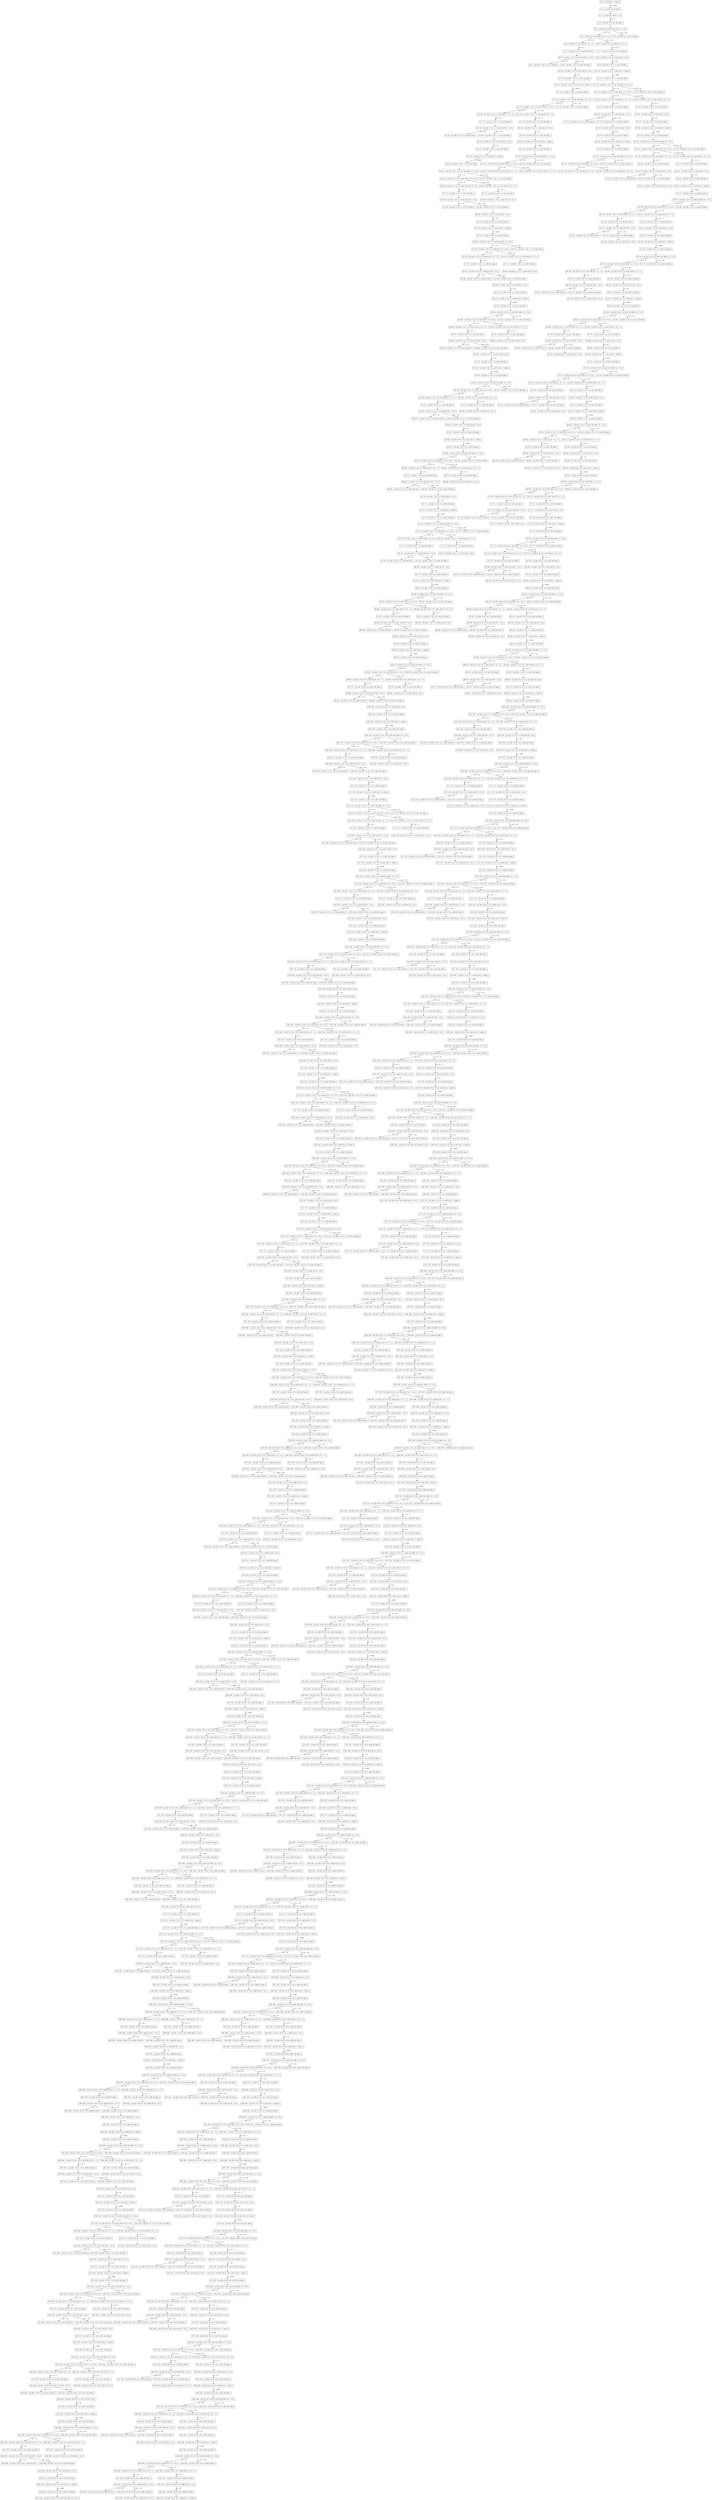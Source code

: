 digraph{
node[shape=box]
"(0, 0) : <| ϕ | [id] | n <- read() |>" -> "(1, 1) : <| ϕ | [n:=@1, id] | skip |>"[label="n <- read()"]
"(1, 1) : <| ϕ | [n:=@1, id] | skip |>" -> "(2, 2) : <| ϕ | [n:=@1, id] | k1 <- 0 |>"[label=""]
"(2, 2) : <| ϕ | [n:=@1, id] | k1 <- 0 |>" -> "(3, 3) : <| ϕ | [k1:=0, n:=@1, id] | skip |>"[label="k1 <- 0"]
"(3, 3) : <| ϕ | [k1:=0, n:=@1, id] | skip |>" -> "(4, 4) : <| ϕ | [k1:=0, n:=@1, id] | while ¬(n == 0) |>"[label=""]
"(4, 4) : <| ϕ | [k1:=0, n:=@1, id] | while ¬(n == 0) |>" -> "(5, 5) : <| ϕ | [k1:=0, n:=@1, id] | if ¬(n <= 0) |>"[label="¬(n == 0)"]
"(4, 4) : <| ϕ | [k1:=0, n:=@1, id] | while ¬(n == 0) |>" -> "(5, 5) : <| ϕ | [k1:=0, n:=@1, id] | skip |>"[label="¬(¬(n == 0))"]
"(5, 5) : <| ϕ | [k1:=0, n:=@1, id] | if ¬(n <= 0) |>" -> "(6, 6) : <| ϕ | [k1:=0, n:=@1, id] | k2 <- k1 - 1 |>"[label="¬(n <= 0)"]
"(5, 5) : <| ϕ | [k1:=0, n:=@1, id] | if ¬(n <= 0) |>" -> "(6, 6) : <| ϕ | [k1:=0, n:=@1, id] | k2 <- k1 + 1 |>"[label="¬(¬(n <= 0))"]
"(6, 6) : <| ϕ | [k1:=0, n:=@1, id] | k2 <- k1 + 1 |>" -> "(7, 7) : <| ϕ | [k2:=1, k1:=0, n:=@1, id] | skip |>"[label="k2 <- k1 + 1"]
"(6, 6) : <| ϕ | [k1:=0, n:=@1, id] | k2 <- k1 - 1 |>" -> "(7, 7) : <| ϕ | [k2:=-1, k1:=0, n:=@1, id] | skip |>"[label="k2 <- k1 - 1"]
"(7, 7) : <| ϕ | [k2:=1, k1:=0, n:=@1, id] | skip |>" -> "(8, 8) : <| ϕ | [k2:=1, k1:=0, n:=@1, id] | k1 <- k2 |>"[label=""]
"(7, 7) : <| ϕ | [k2:=-1, k1:=0, n:=@1, id] | skip |>" -> "(8, 8) : <| ϕ | [k2:=-1, k1:=0, n:=@1, id] | if k2 == 42 |>"[label=""]
"(8, 8) : <| ϕ | [k2:=1, k1:=0, n:=@1, id] | k1 <- k2 |>" -> "(9, 9) : <| ϕ | [k2:=1, k1:=1, n:=@1, id] | skip |>"[label="k1 <- k2"]
"(8, 8) : <| ϕ | [k2:=-1, k1:=0, n:=@1, id] | if k2 == 42 |>" -> "(9, 9) : <| ϕ | [k2:=-1, k1:=0, n:=@1, id] | fail |>"[label="k2 == 42"]
"(8, 8) : <| ϕ | [k2:=-1, k1:=0, n:=@1, id] | if k2 == 42 |>" -> "(9, 9) : <| ϕ | [k2:=-1, k1:=0, n:=@1, id] | skip |>"[label="¬(k2 == 42)"]
"(9, 9) : <| ϕ | [k2:=1, k1:=1, n:=@1, id] | skip |>" -> "(10, 10) : <| ϕ | [k2:=1, k1:=1, n:=@1, id] | n <- read() |>"[label=""]
"(9, 9) : <| ϕ | [k2:=-1, k1:=0, n:=@1, id] | skip |>" -> "(10, 10) : <| ϕ | [k2:=-1, k1:=0, n:=@1, id] | k1 <- k2 |>"[label=""]
"(10, 10) : <| ϕ | [k2:=-1, k1:=0, n:=@1, id] | k1 <- k2 |>" -> "(11, 11) : <| ϕ | [k2:=-1, k1:=-1, n:=@1, id] | skip |>"[label="k1 <- k2"]
"(10, 10) : <| ϕ | [k2:=1, k1:=1, n:=@1, id] | n <- read() |>" -> "(11, 11) : <| ϕ | [k2:=1, k1:=1, n:=@2, id] | skip |>"[label="n <- read()"]
"(11, 11) : <| ϕ | [k2:=-1, k1:=-1, n:=@1, id] | skip |>" -> "(12, 12) : <| ϕ | [k2:=-1, k1:=-1, n:=@1, id] | n <- read() |>"[label=""]
"(11, 11) : <| ϕ | [k2:=1, k1:=1, n:=@2, id] | skip |>" -> "(12, 12) : <| ϕ | [k2:=1, k1:=1, n:=@2, id] | while ¬(n == 0) |>"[label=""]
"(12, 12) : <| ϕ | [k2:=-1, k1:=-1, n:=@1, id] | n <- read() |>" -> "(13, 13) : <| ϕ | [k2:=-1, k1:=-1, n:=@3, id] | skip |>"[label="n <- read()"]
"(12, 12) : <| ϕ | [k2:=1, k1:=1, n:=@2, id] | while ¬(n == 0) |>" -> "(13, 13) : <| ϕ | [k2:=1, k1:=1, n:=@2, id] | if ¬(n <= 0) |>"[label="¬(n == 0)"]
"(12, 12) : <| ϕ | [k2:=1, k1:=1, n:=@2, id] | while ¬(n == 0) |>" -> "(13, 13) : <| ϕ | [k2:=1, k1:=1, n:=@2, id] | skip |>"[label="¬(¬(n == 0))"]
"(13, 13) : <| ϕ | [k2:=-1, k1:=-1, n:=@3, id] | skip |>" -> "(14, 14) : <| ϕ | [k2:=-1, k1:=-1, n:=@3, id] | while ¬(n == 0) |>"[label=""]
"(13, 13) : <| ϕ | [k2:=1, k1:=1, n:=@2, id] | if ¬(n <= 0) |>" -> "(14, 14) : <| ϕ | [k2:=1, k1:=1, n:=@2, id] | k2 <- k1 - 1 |>"[label="¬(n <= 0)"]
"(13, 13) : <| ϕ | [k2:=1, k1:=1, n:=@2, id] | if ¬(n <= 0) |>" -> "(14, 14) : <| ϕ | [k2:=1, k1:=1, n:=@2, id] | k2 <- k1 + 1 |>"[label="¬(¬(n <= 0))"]
"(14, 14) : <| ϕ | [k2:=-1, k1:=-1, n:=@3, id] | while ¬(n == 0) |>" -> "(15, 15) : <| ϕ | [k2:=-1, k1:=-1, n:=@3, id] | if ¬(n <= 0) |>"[label="¬(n == 0)"]
"(14, 14) : <| ϕ | [k2:=-1, k1:=-1, n:=@3, id] | while ¬(n == 0) |>" -> "(15, 15) : <| ϕ | [k2:=-1, k1:=-1, n:=@3, id] | skip |>"[label="¬(¬(n == 0))"]
"(14, 14) : <| ϕ | [k2:=1, k1:=1, n:=@2, id] | k2 <- k1 + 1 |>" -> "(15, 15) : <| ϕ | [k2:=2, k1:=1, n:=@2, id] | skip |>"[label="k2 <- k1 + 1"]
"(14, 14) : <| ϕ | [k2:=1, k1:=1, n:=@2, id] | k2 <- k1 - 1 |>" -> "(15, 15) : <| ϕ | [k2:=0, k1:=1, n:=@2, id] | skip |>"[label="k2 <- k1 - 1"]
"(15, 15) : <| ϕ | [k2:=2, k1:=1, n:=@2, id] | skip |>" -> "(16, 16) : <| ϕ | [k2:=2, k1:=1, n:=@2, id] | k1 <- k2 |>"[label=""]
"(15, 15) : <| ϕ | [k2:=0, k1:=1, n:=@2, id] | skip |>" -> "(16, 16) : <| ϕ | [k2:=0, k1:=1, n:=@2, id] | if k2 == 42 |>"[label=""]
"(15, 15) : <| ϕ | [k2:=-1, k1:=-1, n:=@3, id] | if ¬(n <= 0) |>" -> "(16, 16) : <| ϕ | [k2:=-1, k1:=-1, n:=@3, id] | k2 <- k1 - 1 |>"[label="¬(n <= 0)"]
"(15, 15) : <| ϕ | [k2:=-1, k1:=-1, n:=@3, id] | if ¬(n <= 0) |>" -> "(16, 16) : <| ϕ | [k2:=-1, k1:=-1, n:=@3, id] | k2 <- k1 + 1 |>"[label="¬(¬(n <= 0))"]
"(16, 16) : <| ϕ | [k2:=0, k1:=1, n:=@2, id] | if k2 == 42 |>" -> "(17, 17) : <| ϕ | [k2:=0, k1:=1, n:=@2, id] | fail |>"[label="k2 == 42"]
"(16, 16) : <| ϕ | [k2:=0, k1:=1, n:=@2, id] | if k2 == 42 |>" -> "(17, 17) : <| ϕ | [k2:=0, k1:=1, n:=@2, id] | skip |>"[label="¬(k2 == 42)"]
"(16, 16) : <| ϕ | [k2:=-1, k1:=-1, n:=@3, id] | k2 <- k1 + 1 |>" -> "(17, 17) : <| ϕ | [k2:=0, k1:=-1, n:=@3, id] | skip |>"[label="k2 <- k1 + 1"]
"(16, 16) : <| ϕ | [k2:=2, k1:=1, n:=@2, id] | k1 <- k2 |>" -> "(17, 17) : <| ϕ | [k2:=2, k1:=2, n:=@2, id] | skip |>"[label="k1 <- k2"]
"(16, 16) : <| ϕ | [k2:=-1, k1:=-1, n:=@3, id] | k2 <- k1 - 1 |>" -> "(17, 17) : <| ϕ | [k2:=-2, k1:=-1, n:=@3, id] | skip |>"[label="k2 <- k1 - 1"]
"(17, 17) : <| ϕ | [k2:=2, k1:=2, n:=@2, id] | skip |>" -> "(18, 18) : <| ϕ | [k2:=2, k1:=2, n:=@2, id] | n <- read() |>"[label=""]
"(17, 17) : <| ϕ | [k2:=-2, k1:=-1, n:=@3, id] | skip |>" -> "(18, 18) : <| ϕ | [k2:=-2, k1:=-1, n:=@3, id] | if k2 == 42 |>"[label=""]
"(17, 17) : <| ϕ | [k2:=0, k1:=1, n:=@2, id] | skip |>" -> "(18, 18) : <| ϕ | [k2:=0, k1:=1, n:=@2, id] | k1 <- k2 |>"[label=""]
"(17, 17) : <| ϕ | [k2:=0, k1:=-1, n:=@3, id] | skip |>" -> "(18, 18) : <| ϕ | [k2:=0, k1:=-1, n:=@3, id] | k1 <- k2 |>"[label=""]
"(18, 18) : <| ϕ | [k2:=2, k1:=2, n:=@2, id] | n <- read() |>" -> "(19, 19) : <| ϕ | [k2:=2, k1:=2, n:=@4, id] | skip |>"[label="n <- read()"]
"(18, 18) : <| ϕ | [k2:=0, k1:=-1, n:=@3, id] | k1 <- k2 |>" -> "(19, 19) : <| ϕ | [k2:=0, k1:=0, n:=@3, id] | skip |>"[label="k1 <- k2"]
"(18, 18) : <| ϕ | [k2:=-2, k1:=-1, n:=@3, id] | if k2 == 42 |>" -> "(19, 19) : <| ϕ | [k2:=-2, k1:=-1, n:=@3, id] | fail |>"[label="k2 == 42"]
"(18, 18) : <| ϕ | [k2:=-2, k1:=-1, n:=@3, id] | if k2 == 42 |>" -> "(19, 19) : <| ϕ | [k2:=-2, k1:=-1, n:=@3, id] | skip |>"[label="¬(k2 == 42)"]
"(18, 18) : <| ϕ | [k2:=0, k1:=1, n:=@2, id] | k1 <- k2 |>" -> "(19, 19) : <| ϕ | [k2:=0, k1:=0, n:=@2, id] | skip |>"[label="k1 <- k2"]
"(19, 19) : <| ϕ | [k2:=-2, k1:=-1, n:=@3, id] | skip |>" -> "(20, 20) : <| ϕ | [k2:=-2, k1:=-1, n:=@3, id] | k1 <- k2 |>"[label=""]
"(19, 19) : <| ϕ | [k2:=0, k1:=0, n:=@2, id] | skip |>" -> "(20, 20) : <| ϕ | [k2:=0, k1:=0, n:=@2, id] | n <- read() |>"[label=""]
"(19, 19) : <| ϕ | [k2:=2, k1:=2, n:=@4, id] | skip |>" -> "(20, 20) : <| ϕ | [k2:=2, k1:=2, n:=@4, id] | while ¬(n == 0) |>"[label=""]
"(19, 19) : <| ϕ | [k2:=0, k1:=0, n:=@3, id] | skip |>" -> "(20, 20) : <| ϕ | [k2:=0, k1:=0, n:=@3, id] | n <- read() |>"[label=""]
"(20, 20) : <| ϕ | [k2:=-2, k1:=-1, n:=@3, id] | k1 <- k2 |>" -> "(21, 21) : <| ϕ | [k2:=-2, k1:=-2, n:=@3, id] | skip |>"[label="k1 <- k2"]
"(20, 20) : <| ϕ | [k2:=0, k1:=0, n:=@3, id] | n <- read() |>" -> "(21, 21) : <| ϕ | [k2:=0, k1:=0, n:=@5, id] | skip |>"[label="n <- read()"]
"(20, 20) : <| ϕ | [k2:=0, k1:=0, n:=@2, id] | n <- read() |>" -> "(21, 21) : <| ϕ | [k2:=0, k1:=0, n:=@6, id] | skip |>"[label="n <- read()"]
"(20, 20) : <| ϕ | [k2:=2, k1:=2, n:=@4, id] | while ¬(n == 0) |>" -> "(21, 21) : <| ϕ | [k2:=2, k1:=2, n:=@4, id] | if ¬(n <= 0) |>"[label="¬(n == 0)"]
"(20, 20) : <| ϕ | [k2:=2, k1:=2, n:=@4, id] | while ¬(n == 0) |>" -> "(21, 21) : <| ϕ | [k2:=2, k1:=2, n:=@4, id] | skip |>"[label="¬(¬(n == 0))"]
"(21, 21) : <| ϕ | [k2:=0, k1:=0, n:=@6, id] | skip |>" -> "(22, 22) : <| ϕ | [k2:=0, k1:=0, n:=@6, id] | while ¬(n == 0) |>"[label=""]
"(21, 21) : <| ϕ | [k2:=-2, k1:=-2, n:=@3, id] | skip |>" -> "(22, 22) : <| ϕ | [k2:=-2, k1:=-2, n:=@3, id] | n <- read() |>"[label=""]
"(21, 21) : <| ϕ | [k2:=2, k1:=2, n:=@4, id] | if ¬(n <= 0) |>" -> "(22, 22) : <| ϕ | [k2:=2, k1:=2, n:=@4, id] | k2 <- k1 - 1 |>"[label="¬(n <= 0)"]
"(21, 21) : <| ϕ | [k2:=2, k1:=2, n:=@4, id] | if ¬(n <= 0) |>" -> "(22, 22) : <| ϕ | [k2:=2, k1:=2, n:=@4, id] | k2 <- k1 + 1 |>"[label="¬(¬(n <= 0))"]
"(21, 21) : <| ϕ | [k2:=0, k1:=0, n:=@5, id] | skip |>" -> "(22, 22) : <| ϕ | [k2:=0, k1:=0, n:=@5, id] | while ¬(n == 0) |>"[label=""]
"(22, 22) : <| ϕ | [k2:=2, k1:=2, n:=@4, id] | k2 <- k1 + 1 |>" -> "(23, 23) : <| ϕ | [k2:=3, k1:=2, n:=@4, id] | skip |>"[label="k2 <- k1 + 1"]
"(22, 22) : <| ϕ | [k2:=0, k1:=0, n:=@5, id] | while ¬(n == 0) |>" -> "(23, 23) : <| ϕ | [k2:=0, k1:=0, n:=@5, id] | if ¬(n <= 0) |>"[label="¬(n == 0)"]
"(22, 22) : <| ϕ | [k2:=0, k1:=0, n:=@5, id] | while ¬(n == 0) |>" -> "(23, 23) : <| ϕ | [k2:=0, k1:=0, n:=@5, id] | skip |>"[label="¬(¬(n == 0))"]
"(22, 22) : <| ϕ | [k2:=0, k1:=0, n:=@6, id] | while ¬(n == 0) |>" -> "(23, 23) : <| ϕ | [k2:=0, k1:=0, n:=@6, id] | if ¬(n <= 0) |>"[label="¬(n == 0)"]
"(22, 22) : <| ϕ | [k2:=0, k1:=0, n:=@6, id] | while ¬(n == 0) |>" -> "(23, 23) : <| ϕ | [k2:=0, k1:=0, n:=@6, id] | skip |>"[label="¬(¬(n == 0))"]
"(22, 22) : <| ϕ | [k2:=2, k1:=2, n:=@4, id] | k2 <- k1 - 1 |>" -> "(23, 23) : <| ϕ | [k2:=1, k1:=2, n:=@4, id] | skip |>"[label="k2 <- k1 - 1"]
"(22, 22) : <| ϕ | [k2:=-2, k1:=-2, n:=@3, id] | n <- read() |>" -> "(23, 23) : <| ϕ | [k2:=-2, k1:=-2, n:=@7, id] | skip |>"[label="n <- read()"]
"(23, 23) : <| ϕ | [k2:=1, k1:=2, n:=@4, id] | skip |>" -> "(24, 24) : <| ϕ | [k2:=1, k1:=2, n:=@4, id] | if k2 == 42 |>"[label=""]
"(23, 23) : <| ϕ | [k2:=-2, k1:=-2, n:=@7, id] | skip |>" -> "(24, 24) : <| ϕ | [k2:=-2, k1:=-2, n:=@7, id] | while ¬(n == 0) |>"[label=""]
"(23, 23) : <| ϕ | [k2:=3, k1:=2, n:=@4, id] | skip |>" -> "(24, 24) : <| ϕ | [k2:=3, k1:=2, n:=@4, id] | k1 <- k2 |>"[label=""]
"(23, 23) : <| ϕ | [k2:=0, k1:=0, n:=@6, id] | if ¬(n <= 0) |>" -> "(24, 24) : <| ϕ | [k2:=0, k1:=0, n:=@6, id] | k2 <- k1 - 1 |>"[label="¬(n <= 0)"]
"(23, 23) : <| ϕ | [k2:=0, k1:=0, n:=@6, id] | if ¬(n <= 0) |>" -> "(24, 24) : <| ϕ | [k2:=0, k1:=0, n:=@6, id] | k2 <- k1 + 1 |>"[label="¬(¬(n <= 0))"]
"(23, 23) : <| ϕ | [k2:=0, k1:=0, n:=@5, id] | if ¬(n <= 0) |>" -> "(24, 24) : <| ϕ | [k2:=0, k1:=0, n:=@5, id] | k2 <- k1 - 1 |>"[label="¬(n <= 0)"]
"(23, 23) : <| ϕ | [k2:=0, k1:=0, n:=@5, id] | if ¬(n <= 0) |>" -> "(24, 24) : <| ϕ | [k2:=0, k1:=0, n:=@5, id] | k2 <- k1 + 1 |>"[label="¬(¬(n <= 0))"]
"(24, 24) : <| ϕ | [k2:=-2, k1:=-2, n:=@7, id] | while ¬(n == 0) |>" -> "(25, 25) : <| ϕ | [k2:=-2, k1:=-2, n:=@7, id] | if ¬(n <= 0) |>"[label="¬(n == 0)"]
"(24, 24) : <| ϕ | [k2:=-2, k1:=-2, n:=@7, id] | while ¬(n == 0) |>" -> "(25, 25) : <| ϕ | [k2:=-2, k1:=-2, n:=@7, id] | skip |>"[label="¬(¬(n == 0))"]
"(24, 24) : <| ϕ | [k2:=1, k1:=2, n:=@4, id] | if k2 == 42 |>" -> "(25, 25) : <| ϕ | [k2:=1, k1:=2, n:=@4, id] | fail |>"[label="k2 == 42"]
"(24, 24) : <| ϕ | [k2:=1, k1:=2, n:=@4, id] | if k2 == 42 |>" -> "(25, 25) : <| ϕ | [k2:=1, k1:=2, n:=@4, id] | skip |>"[label="¬(k2 == 42)"]
"(24, 24) : <| ϕ | [k2:=3, k1:=2, n:=@4, id] | k1 <- k2 |>" -> "(25, 25) : <| ϕ | [k2:=3, k1:=3, n:=@4, id] | skip |>"[label="k1 <- k2"]
"(25, 25) : <| ϕ | [k2:=3, k1:=3, n:=@4, id] | skip |>" -> "(26, 26) : <| ϕ | [k2:=3, k1:=3, n:=@4, id] | n <- read() |>"[label=""]
"(25, 25) : <| ϕ | [k2:=-2, k1:=-2, n:=@7, id] | if ¬(n <= 0) |>" -> "(26, 26) : <| ϕ | [k2:=-2, k1:=-2, n:=@7, id] | k2 <- k1 - 1 |>"[label="¬(n <= 0)"]
"(25, 25) : <| ϕ | [k2:=-2, k1:=-2, n:=@7, id] | if ¬(n <= 0) |>" -> "(26, 26) : <| ϕ | [k2:=-2, k1:=-2, n:=@7, id] | k2 <- k1 + 1 |>"[label="¬(¬(n <= 0))"]
"(25, 25) : <| ϕ | [k2:=1, k1:=2, n:=@4, id] | skip |>" -> "(26, 26) : <| ϕ | [k2:=1, k1:=2, n:=@4, id] | k1 <- k2 |>"[label=""]
"(26, 26) : <| ϕ | [k2:=-2, k1:=-2, n:=@7, id] | k2 <- k1 + 1 |>" -> "(27, 27) : <| ϕ | [k2:=-1, k1:=-2, n:=@7, id] | skip |>"[label="k2 <- k1 + 1"]
"(26, 26) : <| ϕ | [k2:=3, k1:=3, n:=@4, id] | n <- read() |>" -> "(27, 27) : <| ϕ | [k2:=3, k1:=3, n:=@8, id] | skip |>"[label="n <- read()"]
"(26, 26) : <| ϕ | [k2:=-2, k1:=-2, n:=@7, id] | k2 <- k1 - 1 |>" -> "(27, 27) : <| ϕ | [k2:=-3, k1:=-2, n:=@7, id] | skip |>"[label="k2 <- k1 - 1"]
"(27, 27) : <| ϕ | [k2:=3, k1:=3, n:=@8, id] | skip |>" -> "(28, 28) : <| ϕ | [k2:=3, k1:=3, n:=@8, id] | while ¬(n == 0) |>"[label=""]
"(27, 27) : <| ϕ | [k2:=-3, k1:=-2, n:=@7, id] | skip |>" -> "(28, 28) : <| ϕ | [k2:=-3, k1:=-2, n:=@7, id] | if k2 == 42 |>"[label=""]
"(27, 27) : <| ϕ | [k2:=-1, k1:=-2, n:=@7, id] | skip |>" -> "(28, 28) : <| ϕ | [k2:=-1, k1:=-2, n:=@7, id] | k1 <- k2 |>"[label=""]
"(28, 28) : <| ϕ | [k2:=-3, k1:=-2, n:=@7, id] | if k2 == 42 |>" -> "(29, 29) : <| ϕ | [k2:=-3, k1:=-2, n:=@7, id] | fail |>"[label="k2 == 42"]
"(28, 28) : <| ϕ | [k2:=-3, k1:=-2, n:=@7, id] | if k2 == 42 |>" -> "(29, 29) : <| ϕ | [k2:=-3, k1:=-2, n:=@7, id] | skip |>"[label="¬(k2 == 42)"]
"(28, 28) : <| ϕ | [k2:=3, k1:=3, n:=@8, id] | while ¬(n == 0) |>" -> "(29, 29) : <| ϕ | [k2:=3, k1:=3, n:=@8, id] | if ¬(n <= 0) |>"[label="¬(n == 0)"]
"(28, 28) : <| ϕ | [k2:=3, k1:=3, n:=@8, id] | while ¬(n == 0) |>" -> "(29, 29) : <| ϕ | [k2:=3, k1:=3, n:=@8, id] | skip |>"[label="¬(¬(n == 0))"]
"(29, 29) : <| ϕ | [k2:=3, k1:=3, n:=@8, id] | if ¬(n <= 0) |>" -> "(30, 30) : <| ϕ | [k2:=3, k1:=3, n:=@8, id] | k2 <- k1 - 1 |>"[label="¬(n <= 0)"]
"(29, 29) : <| ϕ | [k2:=3, k1:=3, n:=@8, id] | if ¬(n <= 0) |>" -> "(30, 30) : <| ϕ | [k2:=3, k1:=3, n:=@8, id] | k2 <- k1 + 1 |>"[label="¬(¬(n <= 0))"]
"(29, 29) : <| ϕ | [k2:=-3, k1:=-2, n:=@7, id] | skip |>" -> "(30, 30) : <| ϕ | [k2:=-3, k1:=-2, n:=@7, id] | k1 <- k2 |>"[label=""]
"(30, 30) : <| ϕ | [k2:=3, k1:=3, n:=@8, id] | k2 <- k1 + 1 |>" -> "(31, 31) : <| ϕ | [k2:=4, k1:=3, n:=@8, id] | skip |>"[label="k2 <- k1 + 1"]
"(30, 30) : <| ϕ | [k2:=-3, k1:=-2, n:=@7, id] | k1 <- k2 |>" -> "(31, 31) : <| ϕ | [k2:=-3, k1:=-3, n:=@7, id] | skip |>"[label="k1 <- k2"]
"(30, 30) : <| ϕ | [k2:=3, k1:=3, n:=@8, id] | k2 <- k1 - 1 |>" -> "(31, 31) : <| ϕ | [k2:=2, k1:=3, n:=@8, id] | skip |>"[label="k2 <- k1 - 1"]
"(31, 31) : <| ϕ | [k2:=-3, k1:=-3, n:=@7, id] | skip |>" -> "(32, 32) : <| ϕ | [k2:=-3, k1:=-3, n:=@7, id] | n <- read() |>"[label=""]
"(31, 31) : <| ϕ | [k2:=2, k1:=3, n:=@8, id] | skip |>" -> "(32, 32) : <| ϕ | [k2:=2, k1:=3, n:=@8, id] | if k2 == 42 |>"[label=""]
"(31, 31) : <| ϕ | [k2:=4, k1:=3, n:=@8, id] | skip |>" -> "(32, 32) : <| ϕ | [k2:=4, k1:=3, n:=@8, id] | k1 <- k2 |>"[label=""]
"(32, 32) : <| ϕ | [k2:=2, k1:=3, n:=@8, id] | if k2 == 42 |>" -> "(33, 33) : <| ϕ | [k2:=2, k1:=3, n:=@8, id] | fail |>"[label="k2 == 42"]
"(32, 32) : <| ϕ | [k2:=2, k1:=3, n:=@8, id] | if k2 == 42 |>" -> "(33, 33) : <| ϕ | [k2:=2, k1:=3, n:=@8, id] | skip |>"[label="¬(k2 == 42)"]
"(32, 32) : <| ϕ | [k2:=4, k1:=3, n:=@8, id] | k1 <- k2 |>" -> "(33, 33) : <| ϕ | [k2:=4, k1:=4, n:=@8, id] | skip |>"[label="k1 <- k2"]
"(32, 32) : <| ϕ | [k2:=-3, k1:=-3, n:=@7, id] | n <- read() |>" -> "(33, 33) : <| ϕ | [k2:=-3, k1:=-3, n:=@9, id] | skip |>"[label="n <- read()"]
"(33, 33) : <| ϕ | [k2:=4, k1:=4, n:=@8, id] | skip |>" -> "(34, 34) : <| ϕ | [k2:=4, k1:=4, n:=@8, id] | n <- read() |>"[label=""]
"(33, 33) : <| ϕ | [k2:=-3, k1:=-3, n:=@9, id] | skip |>" -> "(34, 34) : <| ϕ | [k2:=-3, k1:=-3, n:=@9, id] | while ¬(n == 0) |>"[label=""]
"(33, 33) : <| ϕ | [k2:=2, k1:=3, n:=@8, id] | skip |>" -> "(34, 34) : <| ϕ | [k2:=2, k1:=3, n:=@8, id] | k1 <- k2 |>"[label=""]
"(34, 34) : <| ϕ | [k2:=-3, k1:=-3, n:=@9, id] | while ¬(n == 0) |>" -> "(35, 35) : <| ϕ | [k2:=-3, k1:=-3, n:=@9, id] | if ¬(n <= 0) |>"[label="¬(n == 0)"]
"(34, 34) : <| ϕ | [k2:=-3, k1:=-3, n:=@9, id] | while ¬(n == 0) |>" -> "(35, 35) : <| ϕ | [k2:=-3, k1:=-3, n:=@9, id] | skip |>"[label="¬(¬(n == 0))"]
"(34, 34) : <| ϕ | [k2:=4, k1:=4, n:=@8, id] | n <- read() |>" -> "(35, 35) : <| ϕ | [k2:=4, k1:=4, n:=@10, id] | skip |>"[label="n <- read()"]
"(35, 35) : <| ϕ | [k2:=4, k1:=4, n:=@10, id] | skip |>" -> "(36, 36) : <| ϕ | [k2:=4, k1:=4, n:=@10, id] | while ¬(n == 0) |>"[label=""]
"(35, 35) : <| ϕ | [k2:=-3, k1:=-3, n:=@9, id] | if ¬(n <= 0) |>" -> "(36, 36) : <| ϕ | [k2:=-3, k1:=-3, n:=@9, id] | k2 <- k1 - 1 |>"[label="¬(n <= 0)"]
"(35, 35) : <| ϕ | [k2:=-3, k1:=-3, n:=@9, id] | if ¬(n <= 0) |>" -> "(36, 36) : <| ϕ | [k2:=-3, k1:=-3, n:=@9, id] | k2 <- k1 + 1 |>"[label="¬(¬(n <= 0))"]
"(36, 36) : <| ϕ | [k2:=4, k1:=4, n:=@10, id] | while ¬(n == 0) |>" -> "(37, 37) : <| ϕ | [k2:=4, k1:=4, n:=@10, id] | if ¬(n <= 0) |>"[label="¬(n == 0)"]
"(36, 36) : <| ϕ | [k2:=4, k1:=4, n:=@10, id] | while ¬(n == 0) |>" -> "(37, 37) : <| ϕ | [k2:=4, k1:=4, n:=@10, id] | skip |>"[label="¬(¬(n == 0))"]
"(36, 36) : <| ϕ | [k2:=-3, k1:=-3, n:=@9, id] | k2 <- k1 + 1 |>" -> "(37, 37) : <| ϕ | [k2:=-2, k1:=-3, n:=@9, id] | skip |>"[label="k2 <- k1 + 1"]
"(36, 36) : <| ϕ | [k2:=-3, k1:=-3, n:=@9, id] | k2 <- k1 - 1 |>" -> "(37, 37) : <| ϕ | [k2:=-4, k1:=-3, n:=@9, id] | skip |>"[label="k2 <- k1 - 1"]
"(37, 37) : <| ϕ | [k2:=-2, k1:=-3, n:=@9, id] | skip |>" -> "(38, 38) : <| ϕ | [k2:=-2, k1:=-3, n:=@9, id] | k1 <- k2 |>"[label=""]
"(37, 37) : <| ϕ | [k2:=-4, k1:=-3, n:=@9, id] | skip |>" -> "(38, 38) : <| ϕ | [k2:=-4, k1:=-3, n:=@9, id] | if k2 == 42 |>"[label=""]
"(37, 37) : <| ϕ | [k2:=4, k1:=4, n:=@10, id] | if ¬(n <= 0) |>" -> "(38, 38) : <| ϕ | [k2:=4, k1:=4, n:=@10, id] | k2 <- k1 - 1 |>"[label="¬(n <= 0)"]
"(37, 37) : <| ϕ | [k2:=4, k1:=4, n:=@10, id] | if ¬(n <= 0) |>" -> "(38, 38) : <| ϕ | [k2:=4, k1:=4, n:=@10, id] | k2 <- k1 + 1 |>"[label="¬(¬(n <= 0))"]
"(38, 38) : <| ϕ | [k2:=-4, k1:=-3, n:=@9, id] | if k2 == 42 |>" -> "(39, 39) : <| ϕ | [k2:=-4, k1:=-3, n:=@9, id] | fail |>"[label="k2 == 42"]
"(38, 38) : <| ϕ | [k2:=-4, k1:=-3, n:=@9, id] | if k2 == 42 |>" -> "(39, 39) : <| ϕ | [k2:=-4, k1:=-3, n:=@9, id] | skip |>"[label="¬(k2 == 42)"]
"(38, 38) : <| ϕ | [k2:=4, k1:=4, n:=@10, id] | k2 <- k1 + 1 |>" -> "(39, 39) : <| ϕ | [k2:=5, k1:=4, n:=@10, id] | skip |>"[label="k2 <- k1 + 1"]
"(38, 38) : <| ϕ | [k2:=4, k1:=4, n:=@10, id] | k2 <- k1 - 1 |>" -> "(39, 39) : <| ϕ | [k2:=3, k1:=4, n:=@10, id] | skip |>"[label="k2 <- k1 - 1"]
"(39, 39) : <| ϕ | [k2:=3, k1:=4, n:=@10, id] | skip |>" -> "(40, 40) : <| ϕ | [k2:=3, k1:=4, n:=@10, id] | if k2 == 42 |>"[label=""]
"(39, 39) : <| ϕ | [k2:=5, k1:=4, n:=@10, id] | skip |>" -> "(40, 40) : <| ϕ | [k2:=5, k1:=4, n:=@10, id] | k1 <- k2 |>"[label=""]
"(39, 39) : <| ϕ | [k2:=-4, k1:=-3, n:=@9, id] | skip |>" -> "(40, 40) : <| ϕ | [k2:=-4, k1:=-3, n:=@9, id] | k1 <- k2 |>"[label=""]
"(40, 40) : <| ϕ | [k2:=5, k1:=4, n:=@10, id] | k1 <- k2 |>" -> "(41, 41) : <| ϕ | [k2:=5, k1:=5, n:=@10, id] | skip |>"[label="k1 <- k2"]
"(40, 40) : <| ϕ | [k2:=-4, k1:=-3, n:=@9, id] | k1 <- k2 |>" -> "(41, 41) : <| ϕ | [k2:=-4, k1:=-4, n:=@9, id] | skip |>"[label="k1 <- k2"]
"(40, 40) : <| ϕ | [k2:=3, k1:=4, n:=@10, id] | if k2 == 42 |>" -> "(41, 41) : <| ϕ | [k2:=3, k1:=4, n:=@10, id] | fail |>"[label="k2 == 42"]
"(40, 40) : <| ϕ | [k2:=3, k1:=4, n:=@10, id] | if k2 == 42 |>" -> "(41, 41) : <| ϕ | [k2:=3, k1:=4, n:=@10, id] | skip |>"[label="¬(k2 == 42)"]
"(41, 41) : <| ϕ | [k2:=-4, k1:=-4, n:=@9, id] | skip |>" -> "(42, 42) : <| ϕ | [k2:=-4, k1:=-4, n:=@9, id] | n <- read() |>"[label=""]
"(41, 41) : <| ϕ | [k2:=3, k1:=4, n:=@10, id] | skip |>" -> "(42, 42) : <| ϕ | [k2:=3, k1:=4, n:=@10, id] | k1 <- k2 |>"[label=""]
"(41, 41) : <| ϕ | [k2:=5, k1:=5, n:=@10, id] | skip |>" -> "(42, 42) : <| ϕ | [k2:=5, k1:=5, n:=@10, id] | n <- read() |>"[label=""]
"(42, 42) : <| ϕ | [k2:=5, k1:=5, n:=@10, id] | n <- read() |>" -> "(43, 43) : <| ϕ | [k2:=5, k1:=5, n:=@11, id] | skip |>"[label="n <- read()"]
"(42, 42) : <| ϕ | [k2:=-4, k1:=-4, n:=@9, id] | n <- read() |>" -> "(43, 43) : <| ϕ | [k2:=-4, k1:=-4, n:=@12, id] | skip |>"[label="n <- read()"]
"(43, 43) : <| ϕ | [k2:=5, k1:=5, n:=@11, id] | skip |>" -> "(44, 44) : <| ϕ | [k2:=5, k1:=5, n:=@11, id] | while ¬(n == 0) |>"[label=""]
"(43, 43) : <| ϕ | [k2:=-4, k1:=-4, n:=@12, id] | skip |>" -> "(44, 44) : <| ϕ | [k2:=-4, k1:=-4, n:=@12, id] | while ¬(n == 0) |>"[label=""]
"(44, 44) : <| ϕ | [k2:=5, k1:=5, n:=@11, id] | while ¬(n == 0) |>" -> "(45, 45) : <| ϕ | [k2:=5, k1:=5, n:=@11, id] | if ¬(n <= 0) |>"[label="¬(n == 0)"]
"(44, 44) : <| ϕ | [k2:=5, k1:=5, n:=@11, id] | while ¬(n == 0) |>" -> "(45, 45) : <| ϕ | [k2:=5, k1:=5, n:=@11, id] | skip |>"[label="¬(¬(n == 0))"]
"(44, 44) : <| ϕ | [k2:=-4, k1:=-4, n:=@12, id] | while ¬(n == 0) |>" -> "(45, 45) : <| ϕ | [k2:=-4, k1:=-4, n:=@12, id] | if ¬(n <= 0) |>"[label="¬(n == 0)"]
"(44, 44) : <| ϕ | [k2:=-4, k1:=-4, n:=@12, id] | while ¬(n == 0) |>" -> "(45, 45) : <| ϕ | [k2:=-4, k1:=-4, n:=@12, id] | skip |>"[label="¬(¬(n == 0))"]
"(45, 45) : <| ϕ | [k2:=-4, k1:=-4, n:=@12, id] | if ¬(n <= 0) |>" -> "(46, 46) : <| ϕ | [k2:=-4, k1:=-4, n:=@12, id] | k2 <- k1 - 1 |>"[label="¬(n <= 0)"]
"(45, 45) : <| ϕ | [k2:=-4, k1:=-4, n:=@12, id] | if ¬(n <= 0) |>" -> "(46, 46) : <| ϕ | [k2:=-4, k1:=-4, n:=@12, id] | k2 <- k1 + 1 |>"[label="¬(¬(n <= 0))"]
"(45, 45) : <| ϕ | [k2:=5, k1:=5, n:=@11, id] | if ¬(n <= 0) |>" -> "(46, 46) : <| ϕ | [k2:=5, k1:=5, n:=@11, id] | k2 <- k1 - 1 |>"[label="¬(n <= 0)"]
"(45, 45) : <| ϕ | [k2:=5, k1:=5, n:=@11, id] | if ¬(n <= 0) |>" -> "(46, 46) : <| ϕ | [k2:=5, k1:=5, n:=@11, id] | k2 <- k1 + 1 |>"[label="¬(¬(n <= 0))"]
"(46, 46) : <| ϕ | [k2:=-4, k1:=-4, n:=@12, id] | k2 <- k1 + 1 |>" -> "(47, 47) : <| ϕ | [k2:=-3, k1:=-4, n:=@12, id] | skip |>"[label="k2 <- k1 + 1"]
"(46, 46) : <| ϕ | [k2:=5, k1:=5, n:=@11, id] | k2 <- k1 + 1 |>" -> "(47, 47) : <| ϕ | [k2:=6, k1:=5, n:=@11, id] | skip |>"[label="k2 <- k1 + 1"]
"(46, 46) : <| ϕ | [k2:=-4, k1:=-4, n:=@12, id] | k2 <- k1 - 1 |>" -> "(47, 47) : <| ϕ | [k2:=-5, k1:=-4, n:=@12, id] | skip |>"[label="k2 <- k1 - 1"]
"(46, 46) : <| ϕ | [k2:=5, k1:=5, n:=@11, id] | k2 <- k1 - 1 |>" -> "(47, 47) : <| ϕ | [k2:=4, k1:=5, n:=@11, id] | skip |>"[label="k2 <- k1 - 1"]
"(47, 47) : <| ϕ | [k2:=-5, k1:=-4, n:=@12, id] | skip |>" -> "(48, 48) : <| ϕ | [k2:=-5, k1:=-4, n:=@12, id] | if k2 == 42 |>"[label=""]
"(47, 47) : <| ϕ | [k2:=4, k1:=5, n:=@11, id] | skip |>" -> "(48, 48) : <| ϕ | [k2:=4, k1:=5, n:=@11, id] | if k2 == 42 |>"[label=""]
"(47, 47) : <| ϕ | [k2:=-3, k1:=-4, n:=@12, id] | skip |>" -> "(48, 48) : <| ϕ | [k2:=-3, k1:=-4, n:=@12, id] | k1 <- k2 |>"[label=""]
"(47, 47) : <| ϕ | [k2:=6, k1:=5, n:=@11, id] | skip |>" -> "(48, 48) : <| ϕ | [k2:=6, k1:=5, n:=@11, id] | k1 <- k2 |>"[label=""]
"(48, 48) : <| ϕ | [k2:=6, k1:=5, n:=@11, id] | k1 <- k2 |>" -> "(49, 49) : <| ϕ | [k2:=6, k1:=6, n:=@11, id] | skip |>"[label="k1 <- k2"]
"(48, 48) : <| ϕ | [k2:=4, k1:=5, n:=@11, id] | if k2 == 42 |>" -> "(49, 49) : <| ϕ | [k2:=4, k1:=5, n:=@11, id] | fail |>"[label="k2 == 42"]
"(48, 48) : <| ϕ | [k2:=4, k1:=5, n:=@11, id] | if k2 == 42 |>" -> "(49, 49) : <| ϕ | [k2:=4, k1:=5, n:=@11, id] | skip |>"[label="¬(k2 == 42)"]
"(48, 48) : <| ϕ | [k2:=-5, k1:=-4, n:=@12, id] | if k2 == 42 |>" -> "(49, 49) : <| ϕ | [k2:=-5, k1:=-4, n:=@12, id] | fail |>"[label="k2 == 42"]
"(48, 48) : <| ϕ | [k2:=-5, k1:=-4, n:=@12, id] | if k2 == 42 |>" -> "(49, 49) : <| ϕ | [k2:=-5, k1:=-4, n:=@12, id] | skip |>"[label="¬(k2 == 42)"]
"(49, 49) : <| ϕ | [k2:=4, k1:=5, n:=@11, id] | skip |>" -> "(50, 50) : <| ϕ | [k2:=4, k1:=5, n:=@11, id] | k1 <- k2 |>"[label=""]
"(49, 49) : <| ϕ | [k2:=-5, k1:=-4, n:=@12, id] | skip |>" -> "(50, 50) : <| ϕ | [k2:=-5, k1:=-4, n:=@12, id] | k1 <- k2 |>"[label=""]
"(49, 49) : <| ϕ | [k2:=6, k1:=6, n:=@11, id] | skip |>" -> "(50, 50) : <| ϕ | [k2:=6, k1:=6, n:=@11, id] | n <- read() |>"[label=""]
"(50, 50) : <| ϕ | [k2:=6, k1:=6, n:=@11, id] | n <- read() |>" -> "(51, 51) : <| ϕ | [k2:=6, k1:=6, n:=@13, id] | skip |>"[label="n <- read()"]
"(50, 50) : <| ϕ | [k2:=-5, k1:=-4, n:=@12, id] | k1 <- k2 |>" -> "(51, 51) : <| ϕ | [k2:=-5, k1:=-5, n:=@12, id] | skip |>"[label="k1 <- k2"]
"(51, 51) : <| ϕ | [k2:=6, k1:=6, n:=@13, id] | skip |>" -> "(52, 52) : <| ϕ | [k2:=6, k1:=6, n:=@13, id] | while ¬(n == 0) |>"[label=""]
"(51, 51) : <| ϕ | [k2:=-5, k1:=-5, n:=@12, id] | skip |>" -> "(52, 52) : <| ϕ | [k2:=-5, k1:=-5, n:=@12, id] | n <- read() |>"[label=""]
"(52, 52) : <| ϕ | [k2:=6, k1:=6, n:=@13, id] | while ¬(n == 0) |>" -> "(53, 53) : <| ϕ | [k2:=6, k1:=6, n:=@13, id] | if ¬(n <= 0) |>"[label="¬(n == 0)"]
"(52, 52) : <| ϕ | [k2:=6, k1:=6, n:=@13, id] | while ¬(n == 0) |>" -> "(53, 53) : <| ϕ | [k2:=6, k1:=6, n:=@13, id] | skip |>"[label="¬(¬(n == 0))"]
"(52, 52) : <| ϕ | [k2:=-5, k1:=-5, n:=@12, id] | n <- read() |>" -> "(53, 53) : <| ϕ | [k2:=-5, k1:=-5, n:=@14, id] | skip |>"[label="n <- read()"]
"(53, 53) : <| ϕ | [k2:=-5, k1:=-5, n:=@14, id] | skip |>" -> "(54, 54) : <| ϕ | [k2:=-5, k1:=-5, n:=@14, id] | while ¬(n == 0) |>"[label=""]
"(53, 53) : <| ϕ | [k2:=6, k1:=6, n:=@13, id] | if ¬(n <= 0) |>" -> "(54, 54) : <| ϕ | [k2:=6, k1:=6, n:=@13, id] | k2 <- k1 - 1 |>"[label="¬(n <= 0)"]
"(53, 53) : <| ϕ | [k2:=6, k1:=6, n:=@13, id] | if ¬(n <= 0) |>" -> "(54, 54) : <| ϕ | [k2:=6, k1:=6, n:=@13, id] | k2 <- k1 + 1 |>"[label="¬(¬(n <= 0))"]
"(54, 54) : <| ϕ | [k2:=-5, k1:=-5, n:=@14, id] | while ¬(n == 0) |>" -> "(55, 55) : <| ϕ | [k2:=-5, k1:=-5, n:=@14, id] | if ¬(n <= 0) |>"[label="¬(n == 0)"]
"(54, 54) : <| ϕ | [k2:=-5, k1:=-5, n:=@14, id] | while ¬(n == 0) |>" -> "(55, 55) : <| ϕ | [k2:=-5, k1:=-5, n:=@14, id] | skip |>"[label="¬(¬(n == 0))"]
"(54, 54) : <| ϕ | [k2:=6, k1:=6, n:=@13, id] | k2 <- k1 + 1 |>" -> "(55, 55) : <| ϕ | [k2:=7, k1:=6, n:=@13, id] | skip |>"[label="k2 <- k1 + 1"]
"(54, 54) : <| ϕ | [k2:=6, k1:=6, n:=@13, id] | k2 <- k1 - 1 |>" -> "(55, 55) : <| ϕ | [k2:=5, k1:=6, n:=@13, id] | skip |>"[label="k2 <- k1 - 1"]
"(55, 55) : <| ϕ | [k2:=7, k1:=6, n:=@13, id] | skip |>" -> "(56, 56) : <| ϕ | [k2:=7, k1:=6, n:=@13, id] | k1 <- k2 |>"[label=""]
"(55, 55) : <| ϕ | [k2:=5, k1:=6, n:=@13, id] | skip |>" -> "(56, 56) : <| ϕ | [k2:=5, k1:=6, n:=@13, id] | if k2 == 42 |>"[label=""]
"(55, 55) : <| ϕ | [k2:=-5, k1:=-5, n:=@14, id] | if ¬(n <= 0) |>" -> "(56, 56) : <| ϕ | [k2:=-5, k1:=-5, n:=@14, id] | k2 <- k1 - 1 |>"[label="¬(n <= 0)"]
"(55, 55) : <| ϕ | [k2:=-5, k1:=-5, n:=@14, id] | if ¬(n <= 0) |>" -> "(56, 56) : <| ϕ | [k2:=-5, k1:=-5, n:=@14, id] | k2 <- k1 + 1 |>"[label="¬(¬(n <= 0))"]
"(56, 56) : <| ϕ | [k2:=5, k1:=6, n:=@13, id] | if k2 == 42 |>" -> "(57, 57) : <| ϕ | [k2:=5, k1:=6, n:=@13, id] | fail |>"[label="k2 == 42"]
"(56, 56) : <| ϕ | [k2:=5, k1:=6, n:=@13, id] | if k2 == 42 |>" -> "(57, 57) : <| ϕ | [k2:=5, k1:=6, n:=@13, id] | skip |>"[label="¬(k2 == 42)"]
"(56, 56) : <| ϕ | [k2:=-5, k1:=-5, n:=@14, id] | k2 <- k1 + 1 |>" -> "(57, 57) : <| ϕ | [k2:=-4, k1:=-5, n:=@14, id] | skip |>"[label="k2 <- k1 + 1"]
"(56, 56) : <| ϕ | [k2:=7, k1:=6, n:=@13, id] | k1 <- k2 |>" -> "(57, 57) : <| ϕ | [k2:=7, k1:=7, n:=@13, id] | skip |>"[label="k1 <- k2"]
"(56, 56) : <| ϕ | [k2:=-5, k1:=-5, n:=@14, id] | k2 <- k1 - 1 |>" -> "(57, 57) : <| ϕ | [k2:=-6, k1:=-5, n:=@14, id] | skip |>"[label="k2 <- k1 - 1"]
"(57, 57) : <| ϕ | [k2:=7, k1:=7, n:=@13, id] | skip |>" -> "(58, 58) : <| ϕ | [k2:=7, k1:=7, n:=@13, id] | n <- read() |>"[label=""]
"(57, 57) : <| ϕ | [k2:=-6, k1:=-5, n:=@14, id] | skip |>" -> "(58, 58) : <| ϕ | [k2:=-6, k1:=-5, n:=@14, id] | if k2 == 42 |>"[label=""]
"(57, 57) : <| ϕ | [k2:=5, k1:=6, n:=@13, id] | skip |>" -> "(58, 58) : <| ϕ | [k2:=5, k1:=6, n:=@13, id] | k1 <- k2 |>"[label=""]
"(57, 57) : <| ϕ | [k2:=-4, k1:=-5, n:=@14, id] | skip |>" -> "(58, 58) : <| ϕ | [k2:=-4, k1:=-5, n:=@14, id] | k1 <- k2 |>"[label=""]
"(58, 58) : <| ϕ | [k2:=7, k1:=7, n:=@13, id] | n <- read() |>" -> "(59, 59) : <| ϕ | [k2:=7, k1:=7, n:=@15, id] | skip |>"[label="n <- read()"]
"(58, 58) : <| ϕ | [k2:=-6, k1:=-5, n:=@14, id] | if k2 == 42 |>" -> "(59, 59) : <| ϕ | [k2:=-6, k1:=-5, n:=@14, id] | fail |>"[label="k2 == 42"]
"(58, 58) : <| ϕ | [k2:=-6, k1:=-5, n:=@14, id] | if k2 == 42 |>" -> "(59, 59) : <| ϕ | [k2:=-6, k1:=-5, n:=@14, id] | skip |>"[label="¬(k2 == 42)"]
"(59, 59) : <| ϕ | [k2:=-6, k1:=-5, n:=@14, id] | skip |>" -> "(60, 60) : <| ϕ | [k2:=-6, k1:=-5, n:=@14, id] | k1 <- k2 |>"[label=""]
"(59, 59) : <| ϕ | [k2:=7, k1:=7, n:=@15, id] | skip |>" -> "(60, 60) : <| ϕ | [k2:=7, k1:=7, n:=@15, id] | while ¬(n == 0) |>"[label=""]
"(60, 60) : <| ϕ | [k2:=-6, k1:=-5, n:=@14, id] | k1 <- k2 |>" -> "(61, 61) : <| ϕ | [k2:=-6, k1:=-6, n:=@14, id] | skip |>"[label="k1 <- k2"]
"(60, 60) : <| ϕ | [k2:=7, k1:=7, n:=@15, id] | while ¬(n == 0) |>" -> "(61, 61) : <| ϕ | [k2:=7, k1:=7, n:=@15, id] | if ¬(n <= 0) |>"[label="¬(n == 0)"]
"(60, 60) : <| ϕ | [k2:=7, k1:=7, n:=@15, id] | while ¬(n == 0) |>" -> "(61, 61) : <| ϕ | [k2:=7, k1:=7, n:=@15, id] | skip |>"[label="¬(¬(n == 0))"]
"(61, 61) : <| ϕ | [k2:=-6, k1:=-6, n:=@14, id] | skip |>" -> "(62, 62) : <| ϕ | [k2:=-6, k1:=-6, n:=@14, id] | n <- read() |>"[label=""]
"(61, 61) : <| ϕ | [k2:=7, k1:=7, n:=@15, id] | if ¬(n <= 0) |>" -> "(62, 62) : <| ϕ | [k2:=7, k1:=7, n:=@15, id] | k2 <- k1 - 1 |>"[label="¬(n <= 0)"]
"(61, 61) : <| ϕ | [k2:=7, k1:=7, n:=@15, id] | if ¬(n <= 0) |>" -> "(62, 62) : <| ϕ | [k2:=7, k1:=7, n:=@15, id] | k2 <- k1 + 1 |>"[label="¬(¬(n <= 0))"]
"(62, 62) : <| ϕ | [k2:=-6, k1:=-6, n:=@14, id] | n <- read() |>" -> "(63, 63) : <| ϕ | [k2:=-6, k1:=-6, n:=@16, id] | skip |>"[label="n <- read()"]
"(62, 62) : <| ϕ | [k2:=7, k1:=7, n:=@15, id] | k2 <- k1 + 1 |>" -> "(63, 63) : <| ϕ | [k2:=8, k1:=7, n:=@15, id] | skip |>"[label="k2 <- k1 + 1"]
"(62, 62) : <| ϕ | [k2:=7, k1:=7, n:=@15, id] | k2 <- k1 - 1 |>" -> "(63, 63) : <| ϕ | [k2:=6, k1:=7, n:=@15, id] | skip |>"[label="k2 <- k1 - 1"]
"(63, 63) : <| ϕ | [k2:=8, k1:=7, n:=@15, id] | skip |>" -> "(64, 64) : <| ϕ | [k2:=8, k1:=7, n:=@15, id] | k1 <- k2 |>"[label=""]
"(63, 63) : <| ϕ | [k2:=6, k1:=7, n:=@15, id] | skip |>" -> "(64, 64) : <| ϕ | [k2:=6, k1:=7, n:=@15, id] | if k2 == 42 |>"[label=""]
"(63, 63) : <| ϕ | [k2:=-6, k1:=-6, n:=@16, id] | skip |>" -> "(64, 64) : <| ϕ | [k2:=-6, k1:=-6, n:=@16, id] | while ¬(n == 0) |>"[label=""]
"(64, 64) : <| ϕ | [k2:=6, k1:=7, n:=@15, id] | if k2 == 42 |>" -> "(65, 65) : <| ϕ | [k2:=6, k1:=7, n:=@15, id] | fail |>"[label="k2 == 42"]
"(64, 64) : <| ϕ | [k2:=6, k1:=7, n:=@15, id] | if k2 == 42 |>" -> "(65, 65) : <| ϕ | [k2:=6, k1:=7, n:=@15, id] | skip |>"[label="¬(k2 == 42)"]
"(64, 64) : <| ϕ | [k2:=-6, k1:=-6, n:=@16, id] | while ¬(n == 0) |>" -> "(65, 65) : <| ϕ | [k2:=-6, k1:=-6, n:=@16, id] | if ¬(n <= 0) |>"[label="¬(n == 0)"]
"(64, 64) : <| ϕ | [k2:=-6, k1:=-6, n:=@16, id] | while ¬(n == 0) |>" -> "(65, 65) : <| ϕ | [k2:=-6, k1:=-6, n:=@16, id] | skip |>"[label="¬(¬(n == 0))"]
"(64, 64) : <| ϕ | [k2:=8, k1:=7, n:=@15, id] | k1 <- k2 |>" -> "(65, 65) : <| ϕ | [k2:=8, k1:=8, n:=@15, id] | skip |>"[label="k1 <- k2"]
"(65, 65) : <| ϕ | [k2:=8, k1:=8, n:=@15, id] | skip |>" -> "(66, 66) : <| ϕ | [k2:=8, k1:=8, n:=@15, id] | n <- read() |>"[label=""]
"(65, 65) : <| ϕ | [k2:=-6, k1:=-6, n:=@16, id] | if ¬(n <= 0) |>" -> "(66, 66) : <| ϕ | [k2:=-6, k1:=-6, n:=@16, id] | k2 <- k1 - 1 |>"[label="¬(n <= 0)"]
"(65, 65) : <| ϕ | [k2:=-6, k1:=-6, n:=@16, id] | if ¬(n <= 0) |>" -> "(66, 66) : <| ϕ | [k2:=-6, k1:=-6, n:=@16, id] | k2 <- k1 + 1 |>"[label="¬(¬(n <= 0))"]
"(65, 65) : <| ϕ | [k2:=6, k1:=7, n:=@15, id] | skip |>" -> "(66, 66) : <| ϕ | [k2:=6, k1:=7, n:=@15, id] | k1 <- k2 |>"[label=""]
"(66, 66) : <| ϕ | [k2:=-6, k1:=-6, n:=@16, id] | k2 <- k1 - 1 |>" -> "(67, 67) : <| ϕ | [k2:=-7, k1:=-6, n:=@16, id] | skip |>"[label="k2 <- k1 - 1"]
"(66, 66) : <| ϕ | [k2:=-6, k1:=-6, n:=@16, id] | k2 <- k1 + 1 |>" -> "(67, 67) : <| ϕ | [k2:=-5, k1:=-6, n:=@16, id] | skip |>"[label="k2 <- k1 + 1"]
"(66, 66) : <| ϕ | [k2:=8, k1:=8, n:=@15, id] | n <- read() |>" -> "(67, 67) : <| ϕ | [k2:=8, k1:=8, n:=@17, id] | skip |>"[label="n <- read()"]
"(67, 67) : <| ϕ | [k2:=-5, k1:=-6, n:=@16, id] | skip |>" -> "(68, 68) : <| ϕ | [k2:=-5, k1:=-6, n:=@16, id] | k1 <- k2 |>"[label=""]
"(67, 67) : <| ϕ | [k2:=8, k1:=8, n:=@17, id] | skip |>" -> "(68, 68) : <| ϕ | [k2:=8, k1:=8, n:=@17, id] | while ¬(n == 0) |>"[label=""]
"(67, 67) : <| ϕ | [k2:=-7, k1:=-6, n:=@16, id] | skip |>" -> "(68, 68) : <| ϕ | [k2:=-7, k1:=-6, n:=@16, id] | if k2 == 42 |>"[label=""]
"(68, 68) : <| ϕ | [k2:=8, k1:=8, n:=@17, id] | while ¬(n == 0) |>" -> "(69, 69) : <| ϕ | [k2:=8, k1:=8, n:=@17, id] | if ¬(n <= 0) |>"[label="¬(n == 0)"]
"(68, 68) : <| ϕ | [k2:=8, k1:=8, n:=@17, id] | while ¬(n == 0) |>" -> "(69, 69) : <| ϕ | [k2:=8, k1:=8, n:=@17, id] | skip |>"[label="¬(¬(n == 0))"]
"(68, 68) : <| ϕ | [k2:=-7, k1:=-6, n:=@16, id] | if k2 == 42 |>" -> "(69, 69) : <| ϕ | [k2:=-7, k1:=-6, n:=@16, id] | fail |>"[label="k2 == 42"]
"(68, 68) : <| ϕ | [k2:=-7, k1:=-6, n:=@16, id] | if k2 == 42 |>" -> "(69, 69) : <| ϕ | [k2:=-7, k1:=-6, n:=@16, id] | skip |>"[label="¬(k2 == 42)"]
"(69, 69) : <| ϕ | [k2:=-7, k1:=-6, n:=@16, id] | skip |>" -> "(70, 70) : <| ϕ | [k2:=-7, k1:=-6, n:=@16, id] | k1 <- k2 |>"[label=""]
"(69, 69) : <| ϕ | [k2:=8, k1:=8, n:=@17, id] | if ¬(n <= 0) |>" -> "(70, 70) : <| ϕ | [k2:=8, k1:=8, n:=@17, id] | k2 <- k1 - 1 |>"[label="¬(n <= 0)"]
"(69, 69) : <| ϕ | [k2:=8, k1:=8, n:=@17, id] | if ¬(n <= 0) |>" -> "(70, 70) : <| ϕ | [k2:=8, k1:=8, n:=@17, id] | k2 <- k1 + 1 |>"[label="¬(¬(n <= 0))"]
"(70, 70) : <| ϕ | [k2:=-7, k1:=-6, n:=@16, id] | k1 <- k2 |>" -> "(71, 71) : <| ϕ | [k2:=-7, k1:=-7, n:=@16, id] | skip |>"[label="k1 <- k2"]
"(70, 70) : <| ϕ | [k2:=8, k1:=8, n:=@17, id] | k2 <- k1 + 1 |>" -> "(71, 71) : <| ϕ | [k2:=9, k1:=8, n:=@17, id] | skip |>"[label="k2 <- k1 + 1"]
"(70, 70) : <| ϕ | [k2:=8, k1:=8, n:=@17, id] | k2 <- k1 - 1 |>" -> "(71, 71) : <| ϕ | [k2:=7, k1:=8, n:=@17, id] | skip |>"[label="k2 <- k1 - 1"]
"(71, 71) : <| ϕ | [k2:=9, k1:=8, n:=@17, id] | skip |>" -> "(72, 72) : <| ϕ | [k2:=9, k1:=8, n:=@17, id] | k1 <- k2 |>"[label=""]
"(71, 71) : <| ϕ | [k2:=7, k1:=8, n:=@17, id] | skip |>" -> "(72, 72) : <| ϕ | [k2:=7, k1:=8, n:=@17, id] | if k2 == 42 |>"[label=""]
"(71, 71) : <| ϕ | [k2:=-7, k1:=-7, n:=@16, id] | skip |>" -> "(72, 72) : <| ϕ | [k2:=-7, k1:=-7, n:=@16, id] | n <- read() |>"[label=""]
"(72, 72) : <| ϕ | [k2:=7, k1:=8, n:=@17, id] | if k2 == 42 |>" -> "(73, 73) : <| ϕ | [k2:=7, k1:=8, n:=@17, id] | fail |>"[label="k2 == 42"]
"(72, 72) : <| ϕ | [k2:=7, k1:=8, n:=@17, id] | if k2 == 42 |>" -> "(73, 73) : <| ϕ | [k2:=7, k1:=8, n:=@17, id] | skip |>"[label="¬(k2 == 42)"]
"(72, 72) : <| ϕ | [k2:=-7, k1:=-7, n:=@16, id] | n <- read() |>" -> "(73, 73) : <| ϕ | [k2:=-7, k1:=-7, n:=@18, id] | skip |>"[label="n <- read()"]
"(72, 72) : <| ϕ | [k2:=9, k1:=8, n:=@17, id] | k1 <- k2 |>" -> "(73, 73) : <| ϕ | [k2:=9, k1:=9, n:=@17, id] | skip |>"[label="k1 <- k2"]
"(73, 73) : <| ϕ | [k2:=-7, k1:=-7, n:=@18, id] | skip |>" -> "(74, 74) : <| ϕ | [k2:=-7, k1:=-7, n:=@18, id] | while ¬(n == 0) |>"[label=""]
"(73, 73) : <| ϕ | [k2:=9, k1:=9, n:=@17, id] | skip |>" -> "(74, 74) : <| ϕ | [k2:=9, k1:=9, n:=@17, id] | n <- read() |>"[label=""]
"(73, 73) : <| ϕ | [k2:=7, k1:=8, n:=@17, id] | skip |>" -> "(74, 74) : <| ϕ | [k2:=7, k1:=8, n:=@17, id] | k1 <- k2 |>"[label=""]
"(74, 74) : <| ϕ | [k2:=9, k1:=9, n:=@17, id] | n <- read() |>" -> "(75, 75) : <| ϕ | [k2:=9, k1:=9, n:=@19, id] | skip |>"[label="n <- read()"]
"(74, 74) : <| ϕ | [k2:=-7, k1:=-7, n:=@18, id] | while ¬(n == 0) |>" -> "(75, 75) : <| ϕ | [k2:=-7, k1:=-7, n:=@18, id] | if ¬(n <= 0) |>"[label="¬(n == 0)"]
"(74, 74) : <| ϕ | [k2:=-7, k1:=-7, n:=@18, id] | while ¬(n == 0) |>" -> "(75, 75) : <| ϕ | [k2:=-7, k1:=-7, n:=@18, id] | skip |>"[label="¬(¬(n == 0))"]
"(75, 75) : <| ϕ | [k2:=9, k1:=9, n:=@19, id] | skip |>" -> "(76, 76) : <| ϕ | [k2:=9, k1:=9, n:=@19, id] | while ¬(n == 0) |>"[label=""]
"(75, 75) : <| ϕ | [k2:=-7, k1:=-7, n:=@18, id] | if ¬(n <= 0) |>" -> "(76, 76) : <| ϕ | [k2:=-7, k1:=-7, n:=@18, id] | k2 <- k1 - 1 |>"[label="¬(n <= 0)"]
"(75, 75) : <| ϕ | [k2:=-7, k1:=-7, n:=@18, id] | if ¬(n <= 0) |>" -> "(76, 76) : <| ϕ | [k2:=-7, k1:=-7, n:=@18, id] | k2 <- k1 + 1 |>"[label="¬(¬(n <= 0))"]
"(76, 76) : <| ϕ | [k2:=9, k1:=9, n:=@19, id] | while ¬(n == 0) |>" -> "(77, 77) : <| ϕ | [k2:=9, k1:=9, n:=@19, id] | if ¬(n <= 0) |>"[label="¬(n == 0)"]
"(76, 76) : <| ϕ | [k2:=9, k1:=9, n:=@19, id] | while ¬(n == 0) |>" -> "(77, 77) : <| ϕ | [k2:=9, k1:=9, n:=@19, id] | skip |>"[label="¬(¬(n == 0))"]
"(76, 76) : <| ϕ | [k2:=-7, k1:=-7, n:=@18, id] | k2 <- k1 + 1 |>" -> "(77, 77) : <| ϕ | [k2:=-6, k1:=-7, n:=@18, id] | skip |>"[label="k2 <- k1 + 1"]
"(76, 76) : <| ϕ | [k2:=-7, k1:=-7, n:=@18, id] | k2 <- k1 - 1 |>" -> "(77, 77) : <| ϕ | [k2:=-8, k1:=-7, n:=@18, id] | skip |>"[label="k2 <- k1 - 1"]
"(77, 77) : <| ϕ | [k2:=-6, k1:=-7, n:=@18, id] | skip |>" -> "(78, 78) : <| ϕ | [k2:=-6, k1:=-7, n:=@18, id] | k1 <- k2 |>"[label=""]
"(77, 77) : <| ϕ | [k2:=-8, k1:=-7, n:=@18, id] | skip |>" -> "(78, 78) : <| ϕ | [k2:=-8, k1:=-7, n:=@18, id] | if k2 == 42 |>"[label=""]
"(77, 77) : <| ϕ | [k2:=9, k1:=9, n:=@19, id] | if ¬(n <= 0) |>" -> "(78, 78) : <| ϕ | [k2:=9, k1:=9, n:=@19, id] | k2 <- k1 - 1 |>"[label="¬(n <= 0)"]
"(77, 77) : <| ϕ | [k2:=9, k1:=9, n:=@19, id] | if ¬(n <= 0) |>" -> "(78, 78) : <| ϕ | [k2:=9, k1:=9, n:=@19, id] | k2 <- k1 + 1 |>"[label="¬(¬(n <= 0))"]
"(78, 78) : <| ϕ | [k2:=-8, k1:=-7, n:=@18, id] | if k2 == 42 |>" -> "(79, 79) : <| ϕ | [k2:=-8, k1:=-7, n:=@18, id] | fail |>"[label="k2 == 42"]
"(78, 78) : <| ϕ | [k2:=-8, k1:=-7, n:=@18, id] | if k2 == 42 |>" -> "(79, 79) : <| ϕ | [k2:=-8, k1:=-7, n:=@18, id] | skip |>"[label="¬(k2 == 42)"]
"(78, 78) : <| ϕ | [k2:=9, k1:=9, n:=@19, id] | k2 <- k1 + 1 |>" -> "(79, 79) : <| ϕ | [k2:=10, k1:=9, n:=@19, id] | skip |>"[label="k2 <- k1 + 1"]
"(78, 78) : <| ϕ | [k2:=9, k1:=9, n:=@19, id] | k2 <- k1 - 1 |>" -> "(79, 79) : <| ϕ | [k2:=8, k1:=9, n:=@19, id] | skip |>"[label="k2 <- k1 - 1"]
"(79, 79) : <| ϕ | [k2:=8, k1:=9, n:=@19, id] | skip |>" -> "(80, 80) : <| ϕ | [k2:=8, k1:=9, n:=@19, id] | if k2 == 42 |>"[label=""]
"(79, 79) : <| ϕ | [k2:=10, k1:=9, n:=@19, id] | skip |>" -> "(80, 80) : <| ϕ | [k2:=10, k1:=9, n:=@19, id] | k1 <- k2 |>"[label=""]
"(79, 79) : <| ϕ | [k2:=-8, k1:=-7, n:=@18, id] | skip |>" -> "(80, 80) : <| ϕ | [k2:=-8, k1:=-7, n:=@18, id] | k1 <- k2 |>"[label=""]
"(80, 80) : <| ϕ | [k2:=10, k1:=9, n:=@19, id] | k1 <- k2 |>" -> "(81, 81) : <| ϕ | [k2:=10, k1:=10, n:=@19, id] | skip |>"[label="k1 <- k2"]
"(80, 80) : <| ϕ | [k2:=-8, k1:=-7, n:=@18, id] | k1 <- k2 |>" -> "(81, 81) : <| ϕ | [k2:=-8, k1:=-8, n:=@18, id] | skip |>"[label="k1 <- k2"]
"(80, 80) : <| ϕ | [k2:=8, k1:=9, n:=@19, id] | if k2 == 42 |>" -> "(81, 81) : <| ϕ | [k2:=8, k1:=9, n:=@19, id] | fail |>"[label="k2 == 42"]
"(80, 80) : <| ϕ | [k2:=8, k1:=9, n:=@19, id] | if k2 == 42 |>" -> "(81, 81) : <| ϕ | [k2:=8, k1:=9, n:=@19, id] | skip |>"[label="¬(k2 == 42)"]
"(81, 81) : <| ϕ | [k2:=-8, k1:=-8, n:=@18, id] | skip |>" -> "(82, 82) : <| ϕ | [k2:=-8, k1:=-8, n:=@18, id] | n <- read() |>"[label=""]
"(81, 81) : <| ϕ | [k2:=8, k1:=9, n:=@19, id] | skip |>" -> "(82, 82) : <| ϕ | [k2:=8, k1:=9, n:=@19, id] | k1 <- k2 |>"[label=""]
"(81, 81) : <| ϕ | [k2:=10, k1:=10, n:=@19, id] | skip |>" -> "(82, 82) : <| ϕ | [k2:=10, k1:=10, n:=@19, id] | n <- read() |>"[label=""]
"(82, 82) : <| ϕ | [k2:=10, k1:=10, n:=@19, id] | n <- read() |>" -> "(83, 83) : <| ϕ | [k2:=10, k1:=10, n:=@20, id] | skip |>"[label="n <- read()"]
"(82, 82) : <| ϕ | [k2:=-8, k1:=-8, n:=@18, id] | n <- read() |>" -> "(83, 83) : <| ϕ | [k2:=-8, k1:=-8, n:=@21, id] | skip |>"[label="n <- read()"]
"(83, 83) : <| ϕ | [k2:=10, k1:=10, n:=@20, id] | skip |>" -> "(84, 84) : <| ϕ | [k2:=10, k1:=10, n:=@20, id] | while ¬(n == 0) |>"[label=""]
"(83, 83) : <| ϕ | [k2:=-8, k1:=-8, n:=@21, id] | skip |>" -> "(84, 84) : <| ϕ | [k2:=-8, k1:=-8, n:=@21, id] | while ¬(n == 0) |>"[label=""]
"(84, 84) : <| ϕ | [k2:=10, k1:=10, n:=@20, id] | while ¬(n == 0) |>" -> "(85, 85) : <| ϕ | [k2:=10, k1:=10, n:=@20, id] | if ¬(n <= 0) |>"[label="¬(n == 0)"]
"(84, 84) : <| ϕ | [k2:=10, k1:=10, n:=@20, id] | while ¬(n == 0) |>" -> "(85, 85) : <| ϕ | [k2:=10, k1:=10, n:=@20, id] | skip |>"[label="¬(¬(n == 0))"]
"(84, 84) : <| ϕ | [k2:=-8, k1:=-8, n:=@21, id] | while ¬(n == 0) |>" -> "(85, 85) : <| ϕ | [k2:=-8, k1:=-8, n:=@21, id] | if ¬(n <= 0) |>"[label="¬(n == 0)"]
"(84, 84) : <| ϕ | [k2:=-8, k1:=-8, n:=@21, id] | while ¬(n == 0) |>" -> "(85, 85) : <| ϕ | [k2:=-8, k1:=-8, n:=@21, id] | skip |>"[label="¬(¬(n == 0))"]
"(85, 85) : <| ϕ | [k2:=-8, k1:=-8, n:=@21, id] | if ¬(n <= 0) |>" -> "(86, 86) : <| ϕ | [k2:=-8, k1:=-8, n:=@21, id] | k2 <- k1 - 1 |>"[label="¬(n <= 0)"]
"(85, 85) : <| ϕ | [k2:=-8, k1:=-8, n:=@21, id] | if ¬(n <= 0) |>" -> "(86, 86) : <| ϕ | [k2:=-8, k1:=-8, n:=@21, id] | k2 <- k1 + 1 |>"[label="¬(¬(n <= 0))"]
"(85, 85) : <| ϕ | [k2:=10, k1:=10, n:=@20, id] | if ¬(n <= 0) |>" -> "(86, 86) : <| ϕ | [k2:=10, k1:=10, n:=@20, id] | k2 <- k1 - 1 |>"[label="¬(n <= 0)"]
"(85, 85) : <| ϕ | [k2:=10, k1:=10, n:=@20, id] | if ¬(n <= 0) |>" -> "(86, 86) : <| ϕ | [k2:=10, k1:=10, n:=@20, id] | k2 <- k1 + 1 |>"[label="¬(¬(n <= 0))"]
"(86, 86) : <| ϕ | [k2:=-8, k1:=-8, n:=@21, id] | k2 <- k1 + 1 |>" -> "(87, 87) : <| ϕ | [k2:=-7, k1:=-8, n:=@21, id] | skip |>"[label="k2 <- k1 + 1"]
"(86, 86) : <| ϕ | [k2:=10, k1:=10, n:=@20, id] | k2 <- k1 + 1 |>" -> "(87, 87) : <| ϕ | [k2:=11, k1:=10, n:=@20, id] | skip |>"[label="k2 <- k1 + 1"]
"(86, 86) : <| ϕ | [k2:=-8, k1:=-8, n:=@21, id] | k2 <- k1 - 1 |>" -> "(87, 87) : <| ϕ | [k2:=-9, k1:=-8, n:=@21, id] | skip |>"[label="k2 <- k1 - 1"]
"(86, 86) : <| ϕ | [k2:=10, k1:=10, n:=@20, id] | k2 <- k1 - 1 |>" -> "(87, 87) : <| ϕ | [k2:=9, k1:=10, n:=@20, id] | skip |>"[label="k2 <- k1 - 1"]
"(87, 87) : <| ϕ | [k2:=-9, k1:=-8, n:=@21, id] | skip |>" -> "(88, 88) : <| ϕ | [k2:=-9, k1:=-8, n:=@21, id] | if k2 == 42 |>"[label=""]
"(87, 87) : <| ϕ | [k2:=9, k1:=10, n:=@20, id] | skip |>" -> "(88, 88) : <| ϕ | [k2:=9, k1:=10, n:=@20, id] | if k2 == 42 |>"[label=""]
"(87, 87) : <| ϕ | [k2:=-7, k1:=-8, n:=@21, id] | skip |>" -> "(88, 88) : <| ϕ | [k2:=-7, k1:=-8, n:=@21, id] | k1 <- k2 |>"[label=""]
"(87, 87) : <| ϕ | [k2:=11, k1:=10, n:=@20, id] | skip |>" -> "(88, 88) : <| ϕ | [k2:=11, k1:=10, n:=@20, id] | k1 <- k2 |>"[label=""]
"(88, 88) : <| ϕ | [k2:=11, k1:=10, n:=@20, id] | k1 <- k2 |>" -> "(89, 89) : <| ϕ | [k2:=11, k1:=11, n:=@20, id] | skip |>"[label="k1 <- k2"]
"(88, 88) : <| ϕ | [k2:=9, k1:=10, n:=@20, id] | if k2 == 42 |>" -> "(89, 89) : <| ϕ | [k2:=9, k1:=10, n:=@20, id] | fail |>"[label="k2 == 42"]
"(88, 88) : <| ϕ | [k2:=9, k1:=10, n:=@20, id] | if k2 == 42 |>" -> "(89, 89) : <| ϕ | [k2:=9, k1:=10, n:=@20, id] | skip |>"[label="¬(k2 == 42)"]
"(88, 88) : <| ϕ | [k2:=-9, k1:=-8, n:=@21, id] | if k2 == 42 |>" -> "(89, 89) : <| ϕ | [k2:=-9, k1:=-8, n:=@21, id] | fail |>"[label="k2 == 42"]
"(88, 88) : <| ϕ | [k2:=-9, k1:=-8, n:=@21, id] | if k2 == 42 |>" -> "(89, 89) : <| ϕ | [k2:=-9, k1:=-8, n:=@21, id] | skip |>"[label="¬(k2 == 42)"]
"(89, 89) : <| ϕ | [k2:=9, k1:=10, n:=@20, id] | skip |>" -> "(90, 90) : <| ϕ | [k2:=9, k1:=10, n:=@20, id] | k1 <- k2 |>"[label=""]
"(89, 89) : <| ϕ | [k2:=-9, k1:=-8, n:=@21, id] | skip |>" -> "(90, 90) : <| ϕ | [k2:=-9, k1:=-8, n:=@21, id] | k1 <- k2 |>"[label=""]
"(89, 89) : <| ϕ | [k2:=11, k1:=11, n:=@20, id] | skip |>" -> "(90, 90) : <| ϕ | [k2:=11, k1:=11, n:=@20, id] | n <- read() |>"[label=""]
"(90, 90) : <| ϕ | [k2:=11, k1:=11, n:=@20, id] | n <- read() |>" -> "(91, 91) : <| ϕ | [k2:=11, k1:=11, n:=@22, id] | skip |>"[label="n <- read()"]
"(90, 90) : <| ϕ | [k2:=-9, k1:=-8, n:=@21, id] | k1 <- k2 |>" -> "(91, 91) : <| ϕ | [k2:=-9, k1:=-9, n:=@21, id] | skip |>"[label="k1 <- k2"]
"(91, 91) : <| ϕ | [k2:=11, k1:=11, n:=@22, id] | skip |>" -> "(92, 92) : <| ϕ | [k2:=11, k1:=11, n:=@22, id] | while ¬(n == 0) |>"[label=""]
"(91, 91) : <| ϕ | [k2:=-9, k1:=-9, n:=@21, id] | skip |>" -> "(92, 92) : <| ϕ | [k2:=-9, k1:=-9, n:=@21, id] | n <- read() |>"[label=""]
"(92, 92) : <| ϕ | [k2:=11, k1:=11, n:=@22, id] | while ¬(n == 0) |>" -> "(93, 93) : <| ϕ | [k2:=11, k1:=11, n:=@22, id] | if ¬(n <= 0) |>"[label="¬(n == 0)"]
"(92, 92) : <| ϕ | [k2:=11, k1:=11, n:=@22, id] | while ¬(n == 0) |>" -> "(93, 93) : <| ϕ | [k2:=11, k1:=11, n:=@22, id] | skip |>"[label="¬(¬(n == 0))"]
"(92, 92) : <| ϕ | [k2:=-9, k1:=-9, n:=@21, id] | n <- read() |>" -> "(93, 93) : <| ϕ | [k2:=-9, k1:=-9, n:=@23, id] | skip |>"[label="n <- read()"]
"(93, 93) : <| ϕ | [k2:=-9, k1:=-9, n:=@23, id] | skip |>" -> "(94, 94) : <| ϕ | [k2:=-9, k1:=-9, n:=@23, id] | while ¬(n == 0) |>"[label=""]
"(93, 93) : <| ϕ | [k2:=11, k1:=11, n:=@22, id] | if ¬(n <= 0) |>" -> "(94, 94) : <| ϕ | [k2:=11, k1:=11, n:=@22, id] | k2 <- k1 - 1 |>"[label="¬(n <= 0)"]
"(93, 93) : <| ϕ | [k2:=11, k1:=11, n:=@22, id] | if ¬(n <= 0) |>" -> "(94, 94) : <| ϕ | [k2:=11, k1:=11, n:=@22, id] | k2 <- k1 + 1 |>"[label="¬(¬(n <= 0))"]
"(94, 94) : <| ϕ | [k2:=-9, k1:=-9, n:=@23, id] | while ¬(n == 0) |>" -> "(95, 95) : <| ϕ | [k2:=-9, k1:=-9, n:=@23, id] | if ¬(n <= 0) |>"[label="¬(n == 0)"]
"(94, 94) : <| ϕ | [k2:=-9, k1:=-9, n:=@23, id] | while ¬(n == 0) |>" -> "(95, 95) : <| ϕ | [k2:=-9, k1:=-9, n:=@23, id] | skip |>"[label="¬(¬(n == 0))"]
"(94, 94) : <| ϕ | [k2:=11, k1:=11, n:=@22, id] | k2 <- k1 + 1 |>" -> "(95, 95) : <| ϕ | [k2:=12, k1:=11, n:=@22, id] | skip |>"[label="k2 <- k1 + 1"]
"(94, 94) : <| ϕ | [k2:=11, k1:=11, n:=@22, id] | k2 <- k1 - 1 |>" -> "(95, 95) : <| ϕ | [k2:=10, k1:=11, n:=@22, id] | skip |>"[label="k2 <- k1 - 1"]
"(95, 95) : <| ϕ | [k2:=12, k1:=11, n:=@22, id] | skip |>" -> "(96, 96) : <| ϕ | [k2:=12, k1:=11, n:=@22, id] | k1 <- k2 |>"[label=""]
"(95, 95) : <| ϕ | [k2:=10, k1:=11, n:=@22, id] | skip |>" -> "(96, 96) : <| ϕ | [k2:=10, k1:=11, n:=@22, id] | if k2 == 42 |>"[label=""]
"(95, 95) : <| ϕ | [k2:=-9, k1:=-9, n:=@23, id] | if ¬(n <= 0) |>" -> "(96, 96) : <| ϕ | [k2:=-9, k1:=-9, n:=@23, id] | k2 <- k1 - 1 |>"[label="¬(n <= 0)"]
"(95, 95) : <| ϕ | [k2:=-9, k1:=-9, n:=@23, id] | if ¬(n <= 0) |>" -> "(96, 96) : <| ϕ | [k2:=-9, k1:=-9, n:=@23, id] | k2 <- k1 + 1 |>"[label="¬(¬(n <= 0))"]
"(96, 96) : <| ϕ | [k2:=10, k1:=11, n:=@22, id] | if k2 == 42 |>" -> "(97, 97) : <| ϕ | [k2:=10, k1:=11, n:=@22, id] | fail |>"[label="k2 == 42"]
"(96, 96) : <| ϕ | [k2:=10, k1:=11, n:=@22, id] | if k2 == 42 |>" -> "(97, 97) : <| ϕ | [k2:=10, k1:=11, n:=@22, id] | skip |>"[label="¬(k2 == 42)"]
"(96, 96) : <| ϕ | [k2:=-9, k1:=-9, n:=@23, id] | k2 <- k1 + 1 |>" -> "(97, 97) : <| ϕ | [k2:=-8, k1:=-9, n:=@23, id] | skip |>"[label="k2 <- k1 + 1"]
"(96, 96) : <| ϕ | [k2:=12, k1:=11, n:=@22, id] | k1 <- k2 |>" -> "(97, 97) : <| ϕ | [k2:=12, k1:=12, n:=@22, id] | skip |>"[label="k1 <- k2"]
"(96, 96) : <| ϕ | [k2:=-9, k1:=-9, n:=@23, id] | k2 <- k1 - 1 |>" -> "(97, 97) : <| ϕ | [k2:=-10, k1:=-9, n:=@23, id] | skip |>"[label="k2 <- k1 - 1"]
"(97, 97) : <| ϕ | [k2:=12, k1:=12, n:=@22, id] | skip |>" -> "(98, 98) : <| ϕ | [k2:=12, k1:=12, n:=@22, id] | n <- read() |>"[label=""]
"(97, 97) : <| ϕ | [k2:=-10, k1:=-9, n:=@23, id] | skip |>" -> "(98, 98) : <| ϕ | [k2:=-10, k1:=-9, n:=@23, id] | if k2 == 42 |>"[label=""]
"(97, 97) : <| ϕ | [k2:=10, k1:=11, n:=@22, id] | skip |>" -> "(98, 98) : <| ϕ | [k2:=10, k1:=11, n:=@22, id] | k1 <- k2 |>"[label=""]
"(97, 97) : <| ϕ | [k2:=-8, k1:=-9, n:=@23, id] | skip |>" -> "(98, 98) : <| ϕ | [k2:=-8, k1:=-9, n:=@23, id] | k1 <- k2 |>"[label=""]
"(98, 98) : <| ϕ | [k2:=12, k1:=12, n:=@22, id] | n <- read() |>" -> "(99, 99) : <| ϕ | [k2:=12, k1:=12, n:=@24, id] | skip |>"[label="n <- read()"]
"(98, 98) : <| ϕ | [k2:=-10, k1:=-9, n:=@23, id] | if k2 == 42 |>" -> "(99, 99) : <| ϕ | [k2:=-10, k1:=-9, n:=@23, id] | fail |>"[label="k2 == 42"]
"(98, 98) : <| ϕ | [k2:=-10, k1:=-9, n:=@23, id] | if k2 == 42 |>" -> "(99, 99) : <| ϕ | [k2:=-10, k1:=-9, n:=@23, id] | skip |>"[label="¬(k2 == 42)"]
"(99, 99) : <| ϕ | [k2:=-10, k1:=-9, n:=@23, id] | skip |>" -> "(100, 100) : <| ϕ | [k2:=-10, k1:=-9, n:=@23, id] | k1 <- k2 |>"[label=""]
"(99, 99) : <| ϕ | [k2:=12, k1:=12, n:=@24, id] | skip |>" -> "(100, 100) : <| ϕ | [k2:=12, k1:=12, n:=@24, id] | while ¬(n == 0) |>"[label=""]
"(100, 100) : <| ϕ | [k2:=-10, k1:=-9, n:=@23, id] | k1 <- k2 |>" -> "(101, 101) : <| ϕ | [k2:=-10, k1:=-10, n:=@23, id] | skip |>"[label="k1 <- k2"]
"(100, 100) : <| ϕ | [k2:=12, k1:=12, n:=@24, id] | while ¬(n == 0) |>" -> "(101, 101) : <| ϕ | [k2:=12, k1:=12, n:=@24, id] | if ¬(n <= 0) |>"[label="¬(n == 0)"]
"(100, 100) : <| ϕ | [k2:=12, k1:=12, n:=@24, id] | while ¬(n == 0) |>" -> "(101, 101) : <| ϕ | [k2:=12, k1:=12, n:=@24, id] | skip |>"[label="¬(¬(n == 0))"]
"(101, 101) : <| ϕ | [k2:=-10, k1:=-10, n:=@23, id] | skip |>" -> "(102, 102) : <| ϕ | [k2:=-10, k1:=-10, n:=@23, id] | n <- read() |>"[label=""]
"(101, 101) : <| ϕ | [k2:=12, k1:=12, n:=@24, id] | if ¬(n <= 0) |>" -> "(102, 102) : <| ϕ | [k2:=12, k1:=12, n:=@24, id] | k2 <- k1 - 1 |>"[label="¬(n <= 0)"]
"(101, 101) : <| ϕ | [k2:=12, k1:=12, n:=@24, id] | if ¬(n <= 0) |>" -> "(102, 102) : <| ϕ | [k2:=12, k1:=12, n:=@24, id] | k2 <- k1 + 1 |>"[label="¬(¬(n <= 0))"]
"(102, 102) : <| ϕ | [k2:=-10, k1:=-10, n:=@23, id] | n <- read() |>" -> "(103, 103) : <| ϕ | [k2:=-10, k1:=-10, n:=@25, id] | skip |>"[label="n <- read()"]
"(102, 102) : <| ϕ | [k2:=12, k1:=12, n:=@24, id] | k2 <- k1 + 1 |>" -> "(103, 103) : <| ϕ | [k2:=13, k1:=12, n:=@24, id] | skip |>"[label="k2 <- k1 + 1"]
"(102, 102) : <| ϕ | [k2:=12, k1:=12, n:=@24, id] | k2 <- k1 - 1 |>" -> "(103, 103) : <| ϕ | [k2:=11, k1:=12, n:=@24, id] | skip |>"[label="k2 <- k1 - 1"]
"(103, 103) : <| ϕ | [k2:=13, k1:=12, n:=@24, id] | skip |>" -> "(104, 104) : <| ϕ | [k2:=13, k1:=12, n:=@24, id] | k1 <- k2 |>"[label=""]
"(103, 103) : <| ϕ | [k2:=11, k1:=12, n:=@24, id] | skip |>" -> "(104, 104) : <| ϕ | [k2:=11, k1:=12, n:=@24, id] | if k2 == 42 |>"[label=""]
"(103, 103) : <| ϕ | [k2:=-10, k1:=-10, n:=@25, id] | skip |>" -> "(104, 104) : <| ϕ | [k2:=-10, k1:=-10, n:=@25, id] | while ¬(n == 0) |>"[label=""]
"(104, 104) : <| ϕ | [k2:=11, k1:=12, n:=@24, id] | if k2 == 42 |>" -> "(105, 105) : <| ϕ | [k2:=11, k1:=12, n:=@24, id] | fail |>"[label="k2 == 42"]
"(104, 104) : <| ϕ | [k2:=11, k1:=12, n:=@24, id] | if k2 == 42 |>" -> "(105, 105) : <| ϕ | [k2:=11, k1:=12, n:=@24, id] | skip |>"[label="¬(k2 == 42)"]
"(104, 104) : <| ϕ | [k2:=-10, k1:=-10, n:=@25, id] | while ¬(n == 0) |>" -> "(105, 105) : <| ϕ | [k2:=-10, k1:=-10, n:=@25, id] | if ¬(n <= 0) |>"[label="¬(n == 0)"]
"(104, 104) : <| ϕ | [k2:=-10, k1:=-10, n:=@25, id] | while ¬(n == 0) |>" -> "(105, 105) : <| ϕ | [k2:=-10, k1:=-10, n:=@25, id] | skip |>"[label="¬(¬(n == 0))"]
"(104, 104) : <| ϕ | [k2:=13, k1:=12, n:=@24, id] | k1 <- k2 |>" -> "(105, 105) : <| ϕ | [k2:=13, k1:=13, n:=@24, id] | skip |>"[label="k1 <- k2"]
"(105, 105) : <| ϕ | [k2:=13, k1:=13, n:=@24, id] | skip |>" -> "(106, 106) : <| ϕ | [k2:=13, k1:=13, n:=@24, id] | n <- read() |>"[label=""]
"(105, 105) : <| ϕ | [k2:=-10, k1:=-10, n:=@25, id] | if ¬(n <= 0) |>" -> "(106, 106) : <| ϕ | [k2:=-10, k1:=-10, n:=@25, id] | k2 <- k1 - 1 |>"[label="¬(n <= 0)"]
"(105, 105) : <| ϕ | [k2:=-10, k1:=-10, n:=@25, id] | if ¬(n <= 0) |>" -> "(106, 106) : <| ϕ | [k2:=-10, k1:=-10, n:=@25, id] | k2 <- k1 + 1 |>"[label="¬(¬(n <= 0))"]
"(105, 105) : <| ϕ | [k2:=11, k1:=12, n:=@24, id] | skip |>" -> "(106, 106) : <| ϕ | [k2:=11, k1:=12, n:=@24, id] | k1 <- k2 |>"[label=""]
"(106, 106) : <| ϕ | [k2:=-10, k1:=-10, n:=@25, id] | k2 <- k1 - 1 |>" -> "(107, 107) : <| ϕ | [k2:=-11, k1:=-10, n:=@25, id] | skip |>"[label="k2 <- k1 - 1"]
"(106, 106) : <| ϕ | [k2:=-10, k1:=-10, n:=@25, id] | k2 <- k1 + 1 |>" -> "(107, 107) : <| ϕ | [k2:=-9, k1:=-10, n:=@25, id] | skip |>"[label="k2 <- k1 + 1"]
"(106, 106) : <| ϕ | [k2:=13, k1:=13, n:=@24, id] | n <- read() |>" -> "(107, 107) : <| ϕ | [k2:=13, k1:=13, n:=@26, id] | skip |>"[label="n <- read()"]
"(107, 107) : <| ϕ | [k2:=-9, k1:=-10, n:=@25, id] | skip |>" -> "(108, 108) : <| ϕ | [k2:=-9, k1:=-10, n:=@25, id] | k1 <- k2 |>"[label=""]
"(107, 107) : <| ϕ | [k2:=13, k1:=13, n:=@26, id] | skip |>" -> "(108, 108) : <| ϕ | [k2:=13, k1:=13, n:=@26, id] | while ¬(n == 0) |>"[label=""]
"(107, 107) : <| ϕ | [k2:=-11, k1:=-10, n:=@25, id] | skip |>" -> "(108, 108) : <| ϕ | [k2:=-11, k1:=-10, n:=@25, id] | if k2 == 42 |>"[label=""]
"(108, 108) : <| ϕ | [k2:=13, k1:=13, n:=@26, id] | while ¬(n == 0) |>" -> "(109, 109) : <| ϕ | [k2:=13, k1:=13, n:=@26, id] | if ¬(n <= 0) |>"[label="¬(n == 0)"]
"(108, 108) : <| ϕ | [k2:=13, k1:=13, n:=@26, id] | while ¬(n == 0) |>" -> "(109, 109) : <| ϕ | [k2:=13, k1:=13, n:=@26, id] | skip |>"[label="¬(¬(n == 0))"]
"(108, 108) : <| ϕ | [k2:=-11, k1:=-10, n:=@25, id] | if k2 == 42 |>" -> "(109, 109) : <| ϕ | [k2:=-11, k1:=-10, n:=@25, id] | fail |>"[label="k2 == 42"]
"(108, 108) : <| ϕ | [k2:=-11, k1:=-10, n:=@25, id] | if k2 == 42 |>" -> "(109, 109) : <| ϕ | [k2:=-11, k1:=-10, n:=@25, id] | skip |>"[label="¬(k2 == 42)"]
"(109, 109) : <| ϕ | [k2:=-11, k1:=-10, n:=@25, id] | skip |>" -> "(110, 110) : <| ϕ | [k2:=-11, k1:=-10, n:=@25, id] | k1 <- k2 |>"[label=""]
"(109, 109) : <| ϕ | [k2:=13, k1:=13, n:=@26, id] | if ¬(n <= 0) |>" -> "(110, 110) : <| ϕ | [k2:=13, k1:=13, n:=@26, id] | k2 <- k1 - 1 |>"[label="¬(n <= 0)"]
"(109, 109) : <| ϕ | [k2:=13, k1:=13, n:=@26, id] | if ¬(n <= 0) |>" -> "(110, 110) : <| ϕ | [k2:=13, k1:=13, n:=@26, id] | k2 <- k1 + 1 |>"[label="¬(¬(n <= 0))"]
"(110, 110) : <| ϕ | [k2:=-11, k1:=-10, n:=@25, id] | k1 <- k2 |>" -> "(111, 111) : <| ϕ | [k2:=-11, k1:=-11, n:=@25, id] | skip |>"[label="k1 <- k2"]
"(110, 110) : <| ϕ | [k2:=13, k1:=13, n:=@26, id] | k2 <- k1 + 1 |>" -> "(111, 111) : <| ϕ | [k2:=14, k1:=13, n:=@26, id] | skip |>"[label="k2 <- k1 + 1"]
"(110, 110) : <| ϕ | [k2:=13, k1:=13, n:=@26, id] | k2 <- k1 - 1 |>" -> "(111, 111) : <| ϕ | [k2:=12, k1:=13, n:=@26, id] | skip |>"[label="k2 <- k1 - 1"]
"(111, 111) : <| ϕ | [k2:=14, k1:=13, n:=@26, id] | skip |>" -> "(112, 112) : <| ϕ | [k2:=14, k1:=13, n:=@26, id] | k1 <- k2 |>"[label=""]
"(111, 111) : <| ϕ | [k2:=12, k1:=13, n:=@26, id] | skip |>" -> "(112, 112) : <| ϕ | [k2:=12, k1:=13, n:=@26, id] | if k2 == 42 |>"[label=""]
"(111, 111) : <| ϕ | [k2:=-11, k1:=-11, n:=@25, id] | skip |>" -> "(112, 112) : <| ϕ | [k2:=-11, k1:=-11, n:=@25, id] | n <- read() |>"[label=""]
"(112, 112) : <| ϕ | [k2:=12, k1:=13, n:=@26, id] | if k2 == 42 |>" -> "(113, 113) : <| ϕ | [k2:=12, k1:=13, n:=@26, id] | fail |>"[label="k2 == 42"]
"(112, 112) : <| ϕ | [k2:=12, k1:=13, n:=@26, id] | if k2 == 42 |>" -> "(113, 113) : <| ϕ | [k2:=12, k1:=13, n:=@26, id] | skip |>"[label="¬(k2 == 42)"]
"(112, 112) : <| ϕ | [k2:=-11, k1:=-11, n:=@25, id] | n <- read() |>" -> "(113, 113) : <| ϕ | [k2:=-11, k1:=-11, n:=@27, id] | skip |>"[label="n <- read()"]
"(112, 112) : <| ϕ | [k2:=14, k1:=13, n:=@26, id] | k1 <- k2 |>" -> "(113, 113) : <| ϕ | [k2:=14, k1:=14, n:=@26, id] | skip |>"[label="k1 <- k2"]
"(113, 113) : <| ϕ | [k2:=-11, k1:=-11, n:=@27, id] | skip |>" -> "(114, 114) : <| ϕ | [k2:=-11, k1:=-11, n:=@27, id] | while ¬(n == 0) |>"[label=""]
"(113, 113) : <| ϕ | [k2:=14, k1:=14, n:=@26, id] | skip |>" -> "(114, 114) : <| ϕ | [k2:=14, k1:=14, n:=@26, id] | n <- read() |>"[label=""]
"(113, 113) : <| ϕ | [k2:=12, k1:=13, n:=@26, id] | skip |>" -> "(114, 114) : <| ϕ | [k2:=12, k1:=13, n:=@26, id] | k1 <- k2 |>"[label=""]
"(114, 114) : <| ϕ | [k2:=14, k1:=14, n:=@26, id] | n <- read() |>" -> "(115, 115) : <| ϕ | [k2:=14, k1:=14, n:=@28, id] | skip |>"[label="n <- read()"]
"(114, 114) : <| ϕ | [k2:=-11, k1:=-11, n:=@27, id] | while ¬(n == 0) |>" -> "(115, 115) : <| ϕ | [k2:=-11, k1:=-11, n:=@27, id] | if ¬(n <= 0) |>"[label="¬(n == 0)"]
"(114, 114) : <| ϕ | [k2:=-11, k1:=-11, n:=@27, id] | while ¬(n == 0) |>" -> "(115, 115) : <| ϕ | [k2:=-11, k1:=-11, n:=@27, id] | skip |>"[label="¬(¬(n == 0))"]
"(115, 115) : <| ϕ | [k2:=14, k1:=14, n:=@28, id] | skip |>" -> "(116, 116) : <| ϕ | [k2:=14, k1:=14, n:=@28, id] | while ¬(n == 0) |>"[label=""]
"(115, 115) : <| ϕ | [k2:=-11, k1:=-11, n:=@27, id] | if ¬(n <= 0) |>" -> "(116, 116) : <| ϕ | [k2:=-11, k1:=-11, n:=@27, id] | k2 <- k1 - 1 |>"[label="¬(n <= 0)"]
"(115, 115) : <| ϕ | [k2:=-11, k1:=-11, n:=@27, id] | if ¬(n <= 0) |>" -> "(116, 116) : <| ϕ | [k2:=-11, k1:=-11, n:=@27, id] | k2 <- k1 + 1 |>"[label="¬(¬(n <= 0))"]
"(116, 116) : <| ϕ | [k2:=14, k1:=14, n:=@28, id] | while ¬(n == 0) |>" -> "(117, 117) : <| ϕ | [k2:=14, k1:=14, n:=@28, id] | if ¬(n <= 0) |>"[label="¬(n == 0)"]
"(116, 116) : <| ϕ | [k2:=14, k1:=14, n:=@28, id] | while ¬(n == 0) |>" -> "(117, 117) : <| ϕ | [k2:=14, k1:=14, n:=@28, id] | skip |>"[label="¬(¬(n == 0))"]
"(116, 116) : <| ϕ | [k2:=-11, k1:=-11, n:=@27, id] | k2 <- k1 + 1 |>" -> "(117, 117) : <| ϕ | [k2:=-10, k1:=-11, n:=@27, id] | skip |>"[label="k2 <- k1 + 1"]
"(116, 116) : <| ϕ | [k2:=-11, k1:=-11, n:=@27, id] | k2 <- k1 - 1 |>" -> "(117, 117) : <| ϕ | [k2:=-12, k1:=-11, n:=@27, id] | skip |>"[label="k2 <- k1 - 1"]
"(117, 117) : <| ϕ | [k2:=-10, k1:=-11, n:=@27, id] | skip |>" -> "(118, 118) : <| ϕ | [k2:=-10, k1:=-11, n:=@27, id] | k1 <- k2 |>"[label=""]
"(117, 117) : <| ϕ | [k2:=-12, k1:=-11, n:=@27, id] | skip |>" -> "(118, 118) : <| ϕ | [k2:=-12, k1:=-11, n:=@27, id] | if k2 == 42 |>"[label=""]
"(117, 117) : <| ϕ | [k2:=14, k1:=14, n:=@28, id] | if ¬(n <= 0) |>" -> "(118, 118) : <| ϕ | [k2:=14, k1:=14, n:=@28, id] | k2 <- k1 - 1 |>"[label="¬(n <= 0)"]
"(117, 117) : <| ϕ | [k2:=14, k1:=14, n:=@28, id] | if ¬(n <= 0) |>" -> "(118, 118) : <| ϕ | [k2:=14, k1:=14, n:=@28, id] | k2 <- k1 + 1 |>"[label="¬(¬(n <= 0))"]
"(118, 118) : <| ϕ | [k2:=-12, k1:=-11, n:=@27, id] | if k2 == 42 |>" -> "(119, 119) : <| ϕ | [k2:=-12, k1:=-11, n:=@27, id] | fail |>"[label="k2 == 42"]
"(118, 118) : <| ϕ | [k2:=-12, k1:=-11, n:=@27, id] | if k2 == 42 |>" -> "(119, 119) : <| ϕ | [k2:=-12, k1:=-11, n:=@27, id] | skip |>"[label="¬(k2 == 42)"]
"(118, 118) : <| ϕ | [k2:=14, k1:=14, n:=@28, id] | k2 <- k1 + 1 |>" -> "(119, 119) : <| ϕ | [k2:=15, k1:=14, n:=@28, id] | skip |>"[label="k2 <- k1 + 1"]
"(118, 118) : <| ϕ | [k2:=14, k1:=14, n:=@28, id] | k2 <- k1 - 1 |>" -> "(119, 119) : <| ϕ | [k2:=13, k1:=14, n:=@28, id] | skip |>"[label="k2 <- k1 - 1"]
"(119, 119) : <| ϕ | [k2:=13, k1:=14, n:=@28, id] | skip |>" -> "(120, 120) : <| ϕ | [k2:=13, k1:=14, n:=@28, id] | if k2 == 42 |>"[label=""]
"(119, 119) : <| ϕ | [k2:=15, k1:=14, n:=@28, id] | skip |>" -> "(120, 120) : <| ϕ | [k2:=15, k1:=14, n:=@28, id] | k1 <- k2 |>"[label=""]
"(119, 119) : <| ϕ | [k2:=-12, k1:=-11, n:=@27, id] | skip |>" -> "(120, 120) : <| ϕ | [k2:=-12, k1:=-11, n:=@27, id] | k1 <- k2 |>"[label=""]
"(120, 120) : <| ϕ | [k2:=15, k1:=14, n:=@28, id] | k1 <- k2 |>" -> "(121, 121) : <| ϕ | [k2:=15, k1:=15, n:=@28, id] | skip |>"[label="k1 <- k2"]
"(120, 120) : <| ϕ | [k2:=-12, k1:=-11, n:=@27, id] | k1 <- k2 |>" -> "(121, 121) : <| ϕ | [k2:=-12, k1:=-12, n:=@27, id] | skip |>"[label="k1 <- k2"]
"(120, 120) : <| ϕ | [k2:=13, k1:=14, n:=@28, id] | if k2 == 42 |>" -> "(121, 121) : <| ϕ | [k2:=13, k1:=14, n:=@28, id] | fail |>"[label="k2 == 42"]
"(120, 120) : <| ϕ | [k2:=13, k1:=14, n:=@28, id] | if k2 == 42 |>" -> "(121, 121) : <| ϕ | [k2:=13, k1:=14, n:=@28, id] | skip |>"[label="¬(k2 == 42)"]
"(121, 121) : <| ϕ | [k2:=-12, k1:=-12, n:=@27, id] | skip |>" -> "(122, 122) : <| ϕ | [k2:=-12, k1:=-12, n:=@27, id] | n <- read() |>"[label=""]
"(121, 121) : <| ϕ | [k2:=13, k1:=14, n:=@28, id] | skip |>" -> "(122, 122) : <| ϕ | [k2:=13, k1:=14, n:=@28, id] | k1 <- k2 |>"[label=""]
"(121, 121) : <| ϕ | [k2:=15, k1:=15, n:=@28, id] | skip |>" -> "(122, 122) : <| ϕ | [k2:=15, k1:=15, n:=@28, id] | n <- read() |>"[label=""]
"(122, 122) : <| ϕ | [k2:=15, k1:=15, n:=@28, id] | n <- read() |>" -> "(123, 123) : <| ϕ | [k2:=15, k1:=15, n:=@29, id] | skip |>"[label="n <- read()"]
"(122, 122) : <| ϕ | [k2:=-12, k1:=-12, n:=@27, id] | n <- read() |>" -> "(123, 123) : <| ϕ | [k2:=-12, k1:=-12, n:=@30, id] | skip |>"[label="n <- read()"]
"(123, 123) : <| ϕ | [k2:=15, k1:=15, n:=@29, id] | skip |>" -> "(124, 124) : <| ϕ | [k2:=15, k1:=15, n:=@29, id] | while ¬(n == 0) |>"[label=""]
"(123, 123) : <| ϕ | [k2:=-12, k1:=-12, n:=@30, id] | skip |>" -> "(124, 124) : <| ϕ | [k2:=-12, k1:=-12, n:=@30, id] | while ¬(n == 0) |>"[label=""]
"(124, 124) : <| ϕ | [k2:=15, k1:=15, n:=@29, id] | while ¬(n == 0) |>" -> "(125, 125) : <| ϕ | [k2:=15, k1:=15, n:=@29, id] | if ¬(n <= 0) |>"[label="¬(n == 0)"]
"(124, 124) : <| ϕ | [k2:=15, k1:=15, n:=@29, id] | while ¬(n == 0) |>" -> "(125, 125) : <| ϕ | [k2:=15, k1:=15, n:=@29, id] | skip |>"[label="¬(¬(n == 0))"]
"(124, 124) : <| ϕ | [k2:=-12, k1:=-12, n:=@30, id] | while ¬(n == 0) |>" -> "(125, 125) : <| ϕ | [k2:=-12, k1:=-12, n:=@30, id] | if ¬(n <= 0) |>"[label="¬(n == 0)"]
"(124, 124) : <| ϕ | [k2:=-12, k1:=-12, n:=@30, id] | while ¬(n == 0) |>" -> "(125, 125) : <| ϕ | [k2:=-12, k1:=-12, n:=@30, id] | skip |>"[label="¬(¬(n == 0))"]
"(125, 125) : <| ϕ | [k2:=-12, k1:=-12, n:=@30, id] | if ¬(n <= 0) |>" -> "(126, 126) : <| ϕ | [k2:=-12, k1:=-12, n:=@30, id] | k2 <- k1 - 1 |>"[label="¬(n <= 0)"]
"(125, 125) : <| ϕ | [k2:=-12, k1:=-12, n:=@30, id] | if ¬(n <= 0) |>" -> "(126, 126) : <| ϕ | [k2:=-12, k1:=-12, n:=@30, id] | k2 <- k1 + 1 |>"[label="¬(¬(n <= 0))"]
"(125, 125) : <| ϕ | [k2:=15, k1:=15, n:=@29, id] | if ¬(n <= 0) |>" -> "(126, 126) : <| ϕ | [k2:=15, k1:=15, n:=@29, id] | k2 <- k1 - 1 |>"[label="¬(n <= 0)"]
"(125, 125) : <| ϕ | [k2:=15, k1:=15, n:=@29, id] | if ¬(n <= 0) |>" -> "(126, 126) : <| ϕ | [k2:=15, k1:=15, n:=@29, id] | k2 <- k1 + 1 |>"[label="¬(¬(n <= 0))"]
"(126, 126) : <| ϕ | [k2:=-12, k1:=-12, n:=@30, id] | k2 <- k1 + 1 |>" -> "(127, 127) : <| ϕ | [k2:=-11, k1:=-12, n:=@30, id] | skip |>"[label="k2 <- k1 + 1"]
"(126, 126) : <| ϕ | [k2:=15, k1:=15, n:=@29, id] | k2 <- k1 + 1 |>" -> "(127, 127) : <| ϕ | [k2:=16, k1:=15, n:=@29, id] | skip |>"[label="k2 <- k1 + 1"]
"(126, 126) : <| ϕ | [k2:=-12, k1:=-12, n:=@30, id] | k2 <- k1 - 1 |>" -> "(127, 127) : <| ϕ | [k2:=-13, k1:=-12, n:=@30, id] | skip |>"[label="k2 <- k1 - 1"]
"(126, 126) : <| ϕ | [k2:=15, k1:=15, n:=@29, id] | k2 <- k1 - 1 |>" -> "(127, 127) : <| ϕ | [k2:=14, k1:=15, n:=@29, id] | skip |>"[label="k2 <- k1 - 1"]
"(127, 127) : <| ϕ | [k2:=-13, k1:=-12, n:=@30, id] | skip |>" -> "(128, 128) : <| ϕ | [k2:=-13, k1:=-12, n:=@30, id] | if k2 == 42 |>"[label=""]
"(127, 127) : <| ϕ | [k2:=14, k1:=15, n:=@29, id] | skip |>" -> "(128, 128) : <| ϕ | [k2:=14, k1:=15, n:=@29, id] | if k2 == 42 |>"[label=""]
"(127, 127) : <| ϕ | [k2:=-11, k1:=-12, n:=@30, id] | skip |>" -> "(128, 128) : <| ϕ | [k2:=-11, k1:=-12, n:=@30, id] | k1 <- k2 |>"[label=""]
"(127, 127) : <| ϕ | [k2:=16, k1:=15, n:=@29, id] | skip |>" -> "(128, 128) : <| ϕ | [k2:=16, k1:=15, n:=@29, id] | k1 <- k2 |>"[label=""]
"(128, 128) : <| ϕ | [k2:=16, k1:=15, n:=@29, id] | k1 <- k2 |>" -> "(129, 129) : <| ϕ | [k2:=16, k1:=16, n:=@29, id] | skip |>"[label="k1 <- k2"]
"(128, 128) : <| ϕ | [k2:=14, k1:=15, n:=@29, id] | if k2 == 42 |>" -> "(129, 129) : <| ϕ | [k2:=14, k1:=15, n:=@29, id] | fail |>"[label="k2 == 42"]
"(128, 128) : <| ϕ | [k2:=14, k1:=15, n:=@29, id] | if k2 == 42 |>" -> "(129, 129) : <| ϕ | [k2:=14, k1:=15, n:=@29, id] | skip |>"[label="¬(k2 == 42)"]
"(128, 128) : <| ϕ | [k2:=-13, k1:=-12, n:=@30, id] | if k2 == 42 |>" -> "(129, 129) : <| ϕ | [k2:=-13, k1:=-12, n:=@30, id] | fail |>"[label="k2 == 42"]
"(128, 128) : <| ϕ | [k2:=-13, k1:=-12, n:=@30, id] | if k2 == 42 |>" -> "(129, 129) : <| ϕ | [k2:=-13, k1:=-12, n:=@30, id] | skip |>"[label="¬(k2 == 42)"]
"(129, 129) : <| ϕ | [k2:=14, k1:=15, n:=@29, id] | skip |>" -> "(130, 130) : <| ϕ | [k2:=14, k1:=15, n:=@29, id] | k1 <- k2 |>"[label=""]
"(129, 129) : <| ϕ | [k2:=-13, k1:=-12, n:=@30, id] | skip |>" -> "(130, 130) : <| ϕ | [k2:=-13, k1:=-12, n:=@30, id] | k1 <- k2 |>"[label=""]
"(129, 129) : <| ϕ | [k2:=16, k1:=16, n:=@29, id] | skip |>" -> "(130, 130) : <| ϕ | [k2:=16, k1:=16, n:=@29, id] | n <- read() |>"[label=""]
"(130, 130) : <| ϕ | [k2:=16, k1:=16, n:=@29, id] | n <- read() |>" -> "(131, 131) : <| ϕ | [k2:=16, k1:=16, n:=@31, id] | skip |>"[label="n <- read()"]
"(130, 130) : <| ϕ | [k2:=-13, k1:=-12, n:=@30, id] | k1 <- k2 |>" -> "(131, 131) : <| ϕ | [k2:=-13, k1:=-13, n:=@30, id] | skip |>"[label="k1 <- k2"]
"(131, 131) : <| ϕ | [k2:=16, k1:=16, n:=@31, id] | skip |>" -> "(132, 132) : <| ϕ | [k2:=16, k1:=16, n:=@31, id] | while ¬(n == 0) |>"[label=""]
"(131, 131) : <| ϕ | [k2:=-13, k1:=-13, n:=@30, id] | skip |>" -> "(132, 132) : <| ϕ | [k2:=-13, k1:=-13, n:=@30, id] | n <- read() |>"[label=""]
"(132, 132) : <| ϕ | [k2:=16, k1:=16, n:=@31, id] | while ¬(n == 0) |>" -> "(133, 133) : <| ϕ | [k2:=16, k1:=16, n:=@31, id] | if ¬(n <= 0) |>"[label="¬(n == 0)"]
"(132, 132) : <| ϕ | [k2:=16, k1:=16, n:=@31, id] | while ¬(n == 0) |>" -> "(133, 133) : <| ϕ | [k2:=16, k1:=16, n:=@31, id] | skip |>"[label="¬(¬(n == 0))"]
"(132, 132) : <| ϕ | [k2:=-13, k1:=-13, n:=@30, id] | n <- read() |>" -> "(133, 133) : <| ϕ | [k2:=-13, k1:=-13, n:=@32, id] | skip |>"[label="n <- read()"]
"(133, 133) : <| ϕ | [k2:=-13, k1:=-13, n:=@32, id] | skip |>" -> "(134, 134) : <| ϕ | [k2:=-13, k1:=-13, n:=@32, id] | while ¬(n == 0) |>"[label=""]
"(133, 133) : <| ϕ | [k2:=16, k1:=16, n:=@31, id] | if ¬(n <= 0) |>" -> "(134, 134) : <| ϕ | [k2:=16, k1:=16, n:=@31, id] | k2 <- k1 - 1 |>"[label="¬(n <= 0)"]
"(133, 133) : <| ϕ | [k2:=16, k1:=16, n:=@31, id] | if ¬(n <= 0) |>" -> "(134, 134) : <| ϕ | [k2:=16, k1:=16, n:=@31, id] | k2 <- k1 + 1 |>"[label="¬(¬(n <= 0))"]
"(134, 134) : <| ϕ | [k2:=-13, k1:=-13, n:=@32, id] | while ¬(n == 0) |>" -> "(135, 135) : <| ϕ | [k2:=-13, k1:=-13, n:=@32, id] | if ¬(n <= 0) |>"[label="¬(n == 0)"]
"(134, 134) : <| ϕ | [k2:=-13, k1:=-13, n:=@32, id] | while ¬(n == 0) |>" -> "(135, 135) : <| ϕ | [k2:=-13, k1:=-13, n:=@32, id] | skip |>"[label="¬(¬(n == 0))"]
"(134, 134) : <| ϕ | [k2:=16, k1:=16, n:=@31, id] | k2 <- k1 + 1 |>" -> "(135, 135) : <| ϕ | [k2:=17, k1:=16, n:=@31, id] | skip |>"[label="k2 <- k1 + 1"]
"(134, 134) : <| ϕ | [k2:=16, k1:=16, n:=@31, id] | k2 <- k1 - 1 |>" -> "(135, 135) : <| ϕ | [k2:=15, k1:=16, n:=@31, id] | skip |>"[label="k2 <- k1 - 1"]
"(135, 135) : <| ϕ | [k2:=17, k1:=16, n:=@31, id] | skip |>" -> "(136, 136) : <| ϕ | [k2:=17, k1:=16, n:=@31, id] | k1 <- k2 |>"[label=""]
"(135, 135) : <| ϕ | [k2:=15, k1:=16, n:=@31, id] | skip |>" -> "(136, 136) : <| ϕ | [k2:=15, k1:=16, n:=@31, id] | if k2 == 42 |>"[label=""]
"(135, 135) : <| ϕ | [k2:=-13, k1:=-13, n:=@32, id] | if ¬(n <= 0) |>" -> "(136, 136) : <| ϕ | [k2:=-13, k1:=-13, n:=@32, id] | k2 <- k1 - 1 |>"[label="¬(n <= 0)"]
"(135, 135) : <| ϕ | [k2:=-13, k1:=-13, n:=@32, id] | if ¬(n <= 0) |>" -> "(136, 136) : <| ϕ | [k2:=-13, k1:=-13, n:=@32, id] | k2 <- k1 + 1 |>"[label="¬(¬(n <= 0))"]
"(136, 136) : <| ϕ | [k2:=15, k1:=16, n:=@31, id] | if k2 == 42 |>" -> "(137, 137) : <| ϕ | [k2:=15, k1:=16, n:=@31, id] | fail |>"[label="k2 == 42"]
"(136, 136) : <| ϕ | [k2:=15, k1:=16, n:=@31, id] | if k2 == 42 |>" -> "(137, 137) : <| ϕ | [k2:=15, k1:=16, n:=@31, id] | skip |>"[label="¬(k2 == 42)"]
"(136, 136) : <| ϕ | [k2:=-13, k1:=-13, n:=@32, id] | k2 <- k1 + 1 |>" -> "(137, 137) : <| ϕ | [k2:=-12, k1:=-13, n:=@32, id] | skip |>"[label="k2 <- k1 + 1"]
"(136, 136) : <| ϕ | [k2:=17, k1:=16, n:=@31, id] | k1 <- k2 |>" -> "(137, 137) : <| ϕ | [k2:=17, k1:=17, n:=@31, id] | skip |>"[label="k1 <- k2"]
"(136, 136) : <| ϕ | [k2:=-13, k1:=-13, n:=@32, id] | k2 <- k1 - 1 |>" -> "(137, 137) : <| ϕ | [k2:=-14, k1:=-13, n:=@32, id] | skip |>"[label="k2 <- k1 - 1"]
"(137, 137) : <| ϕ | [k2:=17, k1:=17, n:=@31, id] | skip |>" -> "(138, 138) : <| ϕ | [k2:=17, k1:=17, n:=@31, id] | n <- read() |>"[label=""]
"(137, 137) : <| ϕ | [k2:=-14, k1:=-13, n:=@32, id] | skip |>" -> "(138, 138) : <| ϕ | [k2:=-14, k1:=-13, n:=@32, id] | if k2 == 42 |>"[label=""]
"(137, 137) : <| ϕ | [k2:=15, k1:=16, n:=@31, id] | skip |>" -> "(138, 138) : <| ϕ | [k2:=15, k1:=16, n:=@31, id] | k1 <- k2 |>"[label=""]
"(137, 137) : <| ϕ | [k2:=-12, k1:=-13, n:=@32, id] | skip |>" -> "(138, 138) : <| ϕ | [k2:=-12, k1:=-13, n:=@32, id] | k1 <- k2 |>"[label=""]
"(138, 138) : <| ϕ | [k2:=17, k1:=17, n:=@31, id] | n <- read() |>" -> "(139, 139) : <| ϕ | [k2:=17, k1:=17, n:=@33, id] | skip |>"[label="n <- read()"]
"(138, 138) : <| ϕ | [k2:=-14, k1:=-13, n:=@32, id] | if k2 == 42 |>" -> "(139, 139) : <| ϕ | [k2:=-14, k1:=-13, n:=@32, id] | fail |>"[label="k2 == 42"]
"(138, 138) : <| ϕ | [k2:=-14, k1:=-13, n:=@32, id] | if k2 == 42 |>" -> "(139, 139) : <| ϕ | [k2:=-14, k1:=-13, n:=@32, id] | skip |>"[label="¬(k2 == 42)"]
"(139, 139) : <| ϕ | [k2:=-14, k1:=-13, n:=@32, id] | skip |>" -> "(140, 140) : <| ϕ | [k2:=-14, k1:=-13, n:=@32, id] | k1 <- k2 |>"[label=""]
"(139, 139) : <| ϕ | [k2:=17, k1:=17, n:=@33, id] | skip |>" -> "(140, 140) : <| ϕ | [k2:=17, k1:=17, n:=@33, id] | while ¬(n == 0) |>"[label=""]
"(140, 140) : <| ϕ | [k2:=-14, k1:=-13, n:=@32, id] | k1 <- k2 |>" -> "(141, 141) : <| ϕ | [k2:=-14, k1:=-14, n:=@32, id] | skip |>"[label="k1 <- k2"]
"(140, 140) : <| ϕ | [k2:=17, k1:=17, n:=@33, id] | while ¬(n == 0) |>" -> "(141, 141) : <| ϕ | [k2:=17, k1:=17, n:=@33, id] | if ¬(n <= 0) |>"[label="¬(n == 0)"]
"(140, 140) : <| ϕ | [k2:=17, k1:=17, n:=@33, id] | while ¬(n == 0) |>" -> "(141, 141) : <| ϕ | [k2:=17, k1:=17, n:=@33, id] | skip |>"[label="¬(¬(n == 0))"]
"(141, 141) : <| ϕ | [k2:=-14, k1:=-14, n:=@32, id] | skip |>" -> "(142, 142) : <| ϕ | [k2:=-14, k1:=-14, n:=@32, id] | n <- read() |>"[label=""]
"(141, 141) : <| ϕ | [k2:=17, k1:=17, n:=@33, id] | if ¬(n <= 0) |>" -> "(142, 142) : <| ϕ | [k2:=17, k1:=17, n:=@33, id] | k2 <- k1 - 1 |>"[label="¬(n <= 0)"]
"(141, 141) : <| ϕ | [k2:=17, k1:=17, n:=@33, id] | if ¬(n <= 0) |>" -> "(142, 142) : <| ϕ | [k2:=17, k1:=17, n:=@33, id] | k2 <- k1 + 1 |>"[label="¬(¬(n <= 0))"]
"(142, 142) : <| ϕ | [k2:=-14, k1:=-14, n:=@32, id] | n <- read() |>" -> "(143, 143) : <| ϕ | [k2:=-14, k1:=-14, n:=@34, id] | skip |>"[label="n <- read()"]
"(142, 142) : <| ϕ | [k2:=17, k1:=17, n:=@33, id] | k2 <- k1 + 1 |>" -> "(143, 143) : <| ϕ | [k2:=18, k1:=17, n:=@33, id] | skip |>"[label="k2 <- k1 + 1"]
"(142, 142) : <| ϕ | [k2:=17, k1:=17, n:=@33, id] | k2 <- k1 - 1 |>" -> "(143, 143) : <| ϕ | [k2:=16, k1:=17, n:=@33, id] | skip |>"[label="k2 <- k1 - 1"]
"(143, 143) : <| ϕ | [k2:=18, k1:=17, n:=@33, id] | skip |>" -> "(144, 144) : <| ϕ | [k2:=18, k1:=17, n:=@33, id] | k1 <- k2 |>"[label=""]
"(143, 143) : <| ϕ | [k2:=16, k1:=17, n:=@33, id] | skip |>" -> "(144, 144) : <| ϕ | [k2:=16, k1:=17, n:=@33, id] | if k2 == 42 |>"[label=""]
"(143, 143) : <| ϕ | [k2:=-14, k1:=-14, n:=@34, id] | skip |>" -> "(144, 144) : <| ϕ | [k2:=-14, k1:=-14, n:=@34, id] | while ¬(n == 0) |>"[label=""]
"(144, 144) : <| ϕ | [k2:=16, k1:=17, n:=@33, id] | if k2 == 42 |>" -> "(145, 145) : <| ϕ | [k2:=16, k1:=17, n:=@33, id] | fail |>"[label="k2 == 42"]
"(144, 144) : <| ϕ | [k2:=16, k1:=17, n:=@33, id] | if k2 == 42 |>" -> "(145, 145) : <| ϕ | [k2:=16, k1:=17, n:=@33, id] | skip |>"[label="¬(k2 == 42)"]
"(144, 144) : <| ϕ | [k2:=-14, k1:=-14, n:=@34, id] | while ¬(n == 0) |>" -> "(145, 145) : <| ϕ | [k2:=-14, k1:=-14, n:=@34, id] | if ¬(n <= 0) |>"[label="¬(n == 0)"]
"(144, 144) : <| ϕ | [k2:=-14, k1:=-14, n:=@34, id] | while ¬(n == 0) |>" -> "(145, 145) : <| ϕ | [k2:=-14, k1:=-14, n:=@34, id] | skip |>"[label="¬(¬(n == 0))"]
"(144, 144) : <| ϕ | [k2:=18, k1:=17, n:=@33, id] | k1 <- k2 |>" -> "(145, 145) : <| ϕ | [k2:=18, k1:=18, n:=@33, id] | skip |>"[label="k1 <- k2"]
"(145, 145) : <| ϕ | [k2:=18, k1:=18, n:=@33, id] | skip |>" -> "(146, 146) : <| ϕ | [k2:=18, k1:=18, n:=@33, id] | n <- read() |>"[label=""]
"(145, 145) : <| ϕ | [k2:=-14, k1:=-14, n:=@34, id] | if ¬(n <= 0) |>" -> "(146, 146) : <| ϕ | [k2:=-14, k1:=-14, n:=@34, id] | k2 <- k1 - 1 |>"[label="¬(n <= 0)"]
"(145, 145) : <| ϕ | [k2:=-14, k1:=-14, n:=@34, id] | if ¬(n <= 0) |>" -> "(146, 146) : <| ϕ | [k2:=-14, k1:=-14, n:=@34, id] | k2 <- k1 + 1 |>"[label="¬(¬(n <= 0))"]
"(145, 145) : <| ϕ | [k2:=16, k1:=17, n:=@33, id] | skip |>" -> "(146, 146) : <| ϕ | [k2:=16, k1:=17, n:=@33, id] | k1 <- k2 |>"[label=""]
"(146, 146) : <| ϕ | [k2:=-14, k1:=-14, n:=@34, id] | k2 <- k1 - 1 |>" -> "(147, 147) : <| ϕ | [k2:=-15, k1:=-14, n:=@34, id] | skip |>"[label="k2 <- k1 - 1"]
"(146, 146) : <| ϕ | [k2:=-14, k1:=-14, n:=@34, id] | k2 <- k1 + 1 |>" -> "(147, 147) : <| ϕ | [k2:=-13, k1:=-14, n:=@34, id] | skip |>"[label="k2 <- k1 + 1"]
"(146, 146) : <| ϕ | [k2:=18, k1:=18, n:=@33, id] | n <- read() |>" -> "(147, 147) : <| ϕ | [k2:=18, k1:=18, n:=@35, id] | skip |>"[label="n <- read()"]
"(147, 147) : <| ϕ | [k2:=-13, k1:=-14, n:=@34, id] | skip |>" -> "(148, 148) : <| ϕ | [k2:=-13, k1:=-14, n:=@34, id] | k1 <- k2 |>"[label=""]
"(147, 147) : <| ϕ | [k2:=18, k1:=18, n:=@35, id] | skip |>" -> "(148, 148) : <| ϕ | [k2:=18, k1:=18, n:=@35, id] | while ¬(n == 0) |>"[label=""]
"(147, 147) : <| ϕ | [k2:=-15, k1:=-14, n:=@34, id] | skip |>" -> "(148, 148) : <| ϕ | [k2:=-15, k1:=-14, n:=@34, id] | if k2 == 42 |>"[label=""]
"(148, 148) : <| ϕ | [k2:=18, k1:=18, n:=@35, id] | while ¬(n == 0) |>" -> "(149, 149) : <| ϕ | [k2:=18, k1:=18, n:=@35, id] | if ¬(n <= 0) |>"[label="¬(n == 0)"]
"(148, 148) : <| ϕ | [k2:=18, k1:=18, n:=@35, id] | while ¬(n == 0) |>" -> "(149, 149) : <| ϕ | [k2:=18, k1:=18, n:=@35, id] | skip |>"[label="¬(¬(n == 0))"]
"(148, 148) : <| ϕ | [k2:=-15, k1:=-14, n:=@34, id] | if k2 == 42 |>" -> "(149, 149) : <| ϕ | [k2:=-15, k1:=-14, n:=@34, id] | fail |>"[label="k2 == 42"]
"(148, 148) : <| ϕ | [k2:=-15, k1:=-14, n:=@34, id] | if k2 == 42 |>" -> "(149, 149) : <| ϕ | [k2:=-15, k1:=-14, n:=@34, id] | skip |>"[label="¬(k2 == 42)"]
"(149, 149) : <| ϕ | [k2:=-15, k1:=-14, n:=@34, id] | skip |>" -> "(150, 150) : <| ϕ | [k2:=-15, k1:=-14, n:=@34, id] | k1 <- k2 |>"[label=""]
"(149, 149) : <| ϕ | [k2:=18, k1:=18, n:=@35, id] | if ¬(n <= 0) |>" -> "(150, 150) : <| ϕ | [k2:=18, k1:=18, n:=@35, id] | k2 <- k1 - 1 |>"[label="¬(n <= 0)"]
"(149, 149) : <| ϕ | [k2:=18, k1:=18, n:=@35, id] | if ¬(n <= 0) |>" -> "(150, 150) : <| ϕ | [k2:=18, k1:=18, n:=@35, id] | k2 <- k1 + 1 |>"[label="¬(¬(n <= 0))"]
"(150, 150) : <| ϕ | [k2:=-15, k1:=-14, n:=@34, id] | k1 <- k2 |>" -> "(151, 151) : <| ϕ | [k2:=-15, k1:=-15, n:=@34, id] | skip |>"[label="k1 <- k2"]
"(150, 150) : <| ϕ | [k2:=18, k1:=18, n:=@35, id] | k2 <- k1 + 1 |>" -> "(151, 151) : <| ϕ | [k2:=19, k1:=18, n:=@35, id] | skip |>"[label="k2 <- k1 + 1"]
"(150, 150) : <| ϕ | [k2:=18, k1:=18, n:=@35, id] | k2 <- k1 - 1 |>" -> "(151, 151) : <| ϕ | [k2:=17, k1:=18, n:=@35, id] | skip |>"[label="k2 <- k1 - 1"]
"(151, 151) : <| ϕ | [k2:=19, k1:=18, n:=@35, id] | skip |>" -> "(152, 152) : <| ϕ | [k2:=19, k1:=18, n:=@35, id] | k1 <- k2 |>"[label=""]
"(151, 151) : <| ϕ | [k2:=17, k1:=18, n:=@35, id] | skip |>" -> "(152, 152) : <| ϕ | [k2:=17, k1:=18, n:=@35, id] | if k2 == 42 |>"[label=""]
"(151, 151) : <| ϕ | [k2:=-15, k1:=-15, n:=@34, id] | skip |>" -> "(152, 152) : <| ϕ | [k2:=-15, k1:=-15, n:=@34, id] | n <- read() |>"[label=""]
"(152, 152) : <| ϕ | [k2:=17, k1:=18, n:=@35, id] | if k2 == 42 |>" -> "(153, 153) : <| ϕ | [k2:=17, k1:=18, n:=@35, id] | fail |>"[label="k2 == 42"]
"(152, 152) : <| ϕ | [k2:=17, k1:=18, n:=@35, id] | if k2 == 42 |>" -> "(153, 153) : <| ϕ | [k2:=17, k1:=18, n:=@35, id] | skip |>"[label="¬(k2 == 42)"]
"(152, 152) : <| ϕ | [k2:=-15, k1:=-15, n:=@34, id] | n <- read() |>" -> "(153, 153) : <| ϕ | [k2:=-15, k1:=-15, n:=@36, id] | skip |>"[label="n <- read()"]
"(152, 152) : <| ϕ | [k2:=19, k1:=18, n:=@35, id] | k1 <- k2 |>" -> "(153, 153) : <| ϕ | [k2:=19, k1:=19, n:=@35, id] | skip |>"[label="k1 <- k2"]
"(153, 153) : <| ϕ | [k2:=-15, k1:=-15, n:=@36, id] | skip |>" -> "(154, 154) : <| ϕ | [k2:=-15, k1:=-15, n:=@36, id] | while ¬(n == 0) |>"[label=""]
"(153, 153) : <| ϕ | [k2:=19, k1:=19, n:=@35, id] | skip |>" -> "(154, 154) : <| ϕ | [k2:=19, k1:=19, n:=@35, id] | n <- read() |>"[label=""]
"(153, 153) : <| ϕ | [k2:=17, k1:=18, n:=@35, id] | skip |>" -> "(154, 154) : <| ϕ | [k2:=17, k1:=18, n:=@35, id] | k1 <- k2 |>"[label=""]
"(154, 154) : <| ϕ | [k2:=19, k1:=19, n:=@35, id] | n <- read() |>" -> "(155, 155) : <| ϕ | [k2:=19, k1:=19, n:=@37, id] | skip |>"[label="n <- read()"]
"(154, 154) : <| ϕ | [k2:=-15, k1:=-15, n:=@36, id] | while ¬(n == 0) |>" -> "(155, 155) : <| ϕ | [k2:=-15, k1:=-15, n:=@36, id] | if ¬(n <= 0) |>"[label="¬(n == 0)"]
"(154, 154) : <| ϕ | [k2:=-15, k1:=-15, n:=@36, id] | while ¬(n == 0) |>" -> "(155, 155) : <| ϕ | [k2:=-15, k1:=-15, n:=@36, id] | skip |>"[label="¬(¬(n == 0))"]
"(155, 155) : <| ϕ | [k2:=19, k1:=19, n:=@37, id] | skip |>" -> "(156, 156) : <| ϕ | [k2:=19, k1:=19, n:=@37, id] | while ¬(n == 0) |>"[label=""]
"(155, 155) : <| ϕ | [k2:=-15, k1:=-15, n:=@36, id] | if ¬(n <= 0) |>" -> "(156, 156) : <| ϕ | [k2:=-15, k1:=-15, n:=@36, id] | k2 <- k1 - 1 |>"[label="¬(n <= 0)"]
"(155, 155) : <| ϕ | [k2:=-15, k1:=-15, n:=@36, id] | if ¬(n <= 0) |>" -> "(156, 156) : <| ϕ | [k2:=-15, k1:=-15, n:=@36, id] | k2 <- k1 + 1 |>"[label="¬(¬(n <= 0))"]
"(156, 156) : <| ϕ | [k2:=19, k1:=19, n:=@37, id] | while ¬(n == 0) |>" -> "(157, 157) : <| ϕ | [k2:=19, k1:=19, n:=@37, id] | if ¬(n <= 0) |>"[label="¬(n == 0)"]
"(156, 156) : <| ϕ | [k2:=19, k1:=19, n:=@37, id] | while ¬(n == 0) |>" -> "(157, 157) : <| ϕ | [k2:=19, k1:=19, n:=@37, id] | skip |>"[label="¬(¬(n == 0))"]
"(156, 156) : <| ϕ | [k2:=-15, k1:=-15, n:=@36, id] | k2 <- k1 + 1 |>" -> "(157, 157) : <| ϕ | [k2:=-14, k1:=-15, n:=@36, id] | skip |>"[label="k2 <- k1 + 1"]
"(156, 156) : <| ϕ | [k2:=-15, k1:=-15, n:=@36, id] | k2 <- k1 - 1 |>" -> "(157, 157) : <| ϕ | [k2:=-16, k1:=-15, n:=@36, id] | skip |>"[label="k2 <- k1 - 1"]
"(157, 157) : <| ϕ | [k2:=-14, k1:=-15, n:=@36, id] | skip |>" -> "(158, 158) : <| ϕ | [k2:=-14, k1:=-15, n:=@36, id] | k1 <- k2 |>"[label=""]
"(157, 157) : <| ϕ | [k2:=-16, k1:=-15, n:=@36, id] | skip |>" -> "(158, 158) : <| ϕ | [k2:=-16, k1:=-15, n:=@36, id] | if k2 == 42 |>"[label=""]
"(157, 157) : <| ϕ | [k2:=19, k1:=19, n:=@37, id] | if ¬(n <= 0) |>" -> "(158, 158) : <| ϕ | [k2:=19, k1:=19, n:=@37, id] | k2 <- k1 - 1 |>"[label="¬(n <= 0)"]
"(157, 157) : <| ϕ | [k2:=19, k1:=19, n:=@37, id] | if ¬(n <= 0) |>" -> "(158, 158) : <| ϕ | [k2:=19, k1:=19, n:=@37, id] | k2 <- k1 + 1 |>"[label="¬(¬(n <= 0))"]
"(158, 158) : <| ϕ | [k2:=-16, k1:=-15, n:=@36, id] | if k2 == 42 |>" -> "(159, 159) : <| ϕ | [k2:=-16, k1:=-15, n:=@36, id] | fail |>"[label="k2 == 42"]
"(158, 158) : <| ϕ | [k2:=-16, k1:=-15, n:=@36, id] | if k2 == 42 |>" -> "(159, 159) : <| ϕ | [k2:=-16, k1:=-15, n:=@36, id] | skip |>"[label="¬(k2 == 42)"]
"(158, 158) : <| ϕ | [k2:=19, k1:=19, n:=@37, id] | k2 <- k1 + 1 |>" -> "(159, 159) : <| ϕ | [k2:=20, k1:=19, n:=@37, id] | skip |>"[label="k2 <- k1 + 1"]
"(158, 158) : <| ϕ | [k2:=19, k1:=19, n:=@37, id] | k2 <- k1 - 1 |>" -> "(159, 159) : <| ϕ | [k2:=18, k1:=19, n:=@37, id] | skip |>"[label="k2 <- k1 - 1"]
"(159, 159) : <| ϕ | [k2:=18, k1:=19, n:=@37, id] | skip |>" -> "(160, 160) : <| ϕ | [k2:=18, k1:=19, n:=@37, id] | if k2 == 42 |>"[label=""]
"(159, 159) : <| ϕ | [k2:=20, k1:=19, n:=@37, id] | skip |>" -> "(160, 160) : <| ϕ | [k2:=20, k1:=19, n:=@37, id] | k1 <- k2 |>"[label=""]
"(159, 159) : <| ϕ | [k2:=-16, k1:=-15, n:=@36, id] | skip |>" -> "(160, 160) : <| ϕ | [k2:=-16, k1:=-15, n:=@36, id] | k1 <- k2 |>"[label=""]
"(160, 160) : <| ϕ | [k2:=20, k1:=19, n:=@37, id] | k1 <- k2 |>" -> "(161, 161) : <| ϕ | [k2:=20, k1:=20, n:=@37, id] | skip |>"[label="k1 <- k2"]
"(160, 160) : <| ϕ | [k2:=-16, k1:=-15, n:=@36, id] | k1 <- k2 |>" -> "(161, 161) : <| ϕ | [k2:=-16, k1:=-16, n:=@36, id] | skip |>"[label="k1 <- k2"]
"(160, 160) : <| ϕ | [k2:=18, k1:=19, n:=@37, id] | if k2 == 42 |>" -> "(161, 161) : <| ϕ | [k2:=18, k1:=19, n:=@37, id] | fail |>"[label="k2 == 42"]
"(160, 160) : <| ϕ | [k2:=18, k1:=19, n:=@37, id] | if k2 == 42 |>" -> "(161, 161) : <| ϕ | [k2:=18, k1:=19, n:=@37, id] | skip |>"[label="¬(k2 == 42)"]
"(161, 161) : <| ϕ | [k2:=-16, k1:=-16, n:=@36, id] | skip |>" -> "(162, 162) : <| ϕ | [k2:=-16, k1:=-16, n:=@36, id] | n <- read() |>"[label=""]
"(161, 161) : <| ϕ | [k2:=18, k1:=19, n:=@37, id] | skip |>" -> "(162, 162) : <| ϕ | [k2:=18, k1:=19, n:=@37, id] | k1 <- k2 |>"[label=""]
"(161, 161) : <| ϕ | [k2:=20, k1:=20, n:=@37, id] | skip |>" -> "(162, 162) : <| ϕ | [k2:=20, k1:=20, n:=@37, id] | n <- read() |>"[label=""]
"(162, 162) : <| ϕ | [k2:=20, k1:=20, n:=@37, id] | n <- read() |>" -> "(163, 163) : <| ϕ | [k2:=20, k1:=20, n:=@38, id] | skip |>"[label="n <- read()"]
"(162, 162) : <| ϕ | [k2:=-16, k1:=-16, n:=@36, id] | n <- read() |>" -> "(163, 163) : <| ϕ | [k2:=-16, k1:=-16, n:=@39, id] | skip |>"[label="n <- read()"]
"(163, 163) : <| ϕ | [k2:=20, k1:=20, n:=@38, id] | skip |>" -> "(164, 164) : <| ϕ | [k2:=20, k1:=20, n:=@38, id] | while ¬(n == 0) |>"[label=""]
"(163, 163) : <| ϕ | [k2:=-16, k1:=-16, n:=@39, id] | skip |>" -> "(164, 164) : <| ϕ | [k2:=-16, k1:=-16, n:=@39, id] | while ¬(n == 0) |>"[label=""]
"(164, 164) : <| ϕ | [k2:=20, k1:=20, n:=@38, id] | while ¬(n == 0) |>" -> "(165, 165) : <| ϕ | [k2:=20, k1:=20, n:=@38, id] | if ¬(n <= 0) |>"[label="¬(n == 0)"]
"(164, 164) : <| ϕ | [k2:=20, k1:=20, n:=@38, id] | while ¬(n == 0) |>" -> "(165, 165) : <| ϕ | [k2:=20, k1:=20, n:=@38, id] | skip |>"[label="¬(¬(n == 0))"]
"(164, 164) : <| ϕ | [k2:=-16, k1:=-16, n:=@39, id] | while ¬(n == 0) |>" -> "(165, 165) : <| ϕ | [k2:=-16, k1:=-16, n:=@39, id] | if ¬(n <= 0) |>"[label="¬(n == 0)"]
"(164, 164) : <| ϕ | [k2:=-16, k1:=-16, n:=@39, id] | while ¬(n == 0) |>" -> "(165, 165) : <| ϕ | [k2:=-16, k1:=-16, n:=@39, id] | skip |>"[label="¬(¬(n == 0))"]
"(165, 165) : <| ϕ | [k2:=-16, k1:=-16, n:=@39, id] | if ¬(n <= 0) |>" -> "(166, 166) : <| ϕ | [k2:=-16, k1:=-16, n:=@39, id] | k2 <- k1 - 1 |>"[label="¬(n <= 0)"]
"(165, 165) : <| ϕ | [k2:=-16, k1:=-16, n:=@39, id] | if ¬(n <= 0) |>" -> "(166, 166) : <| ϕ | [k2:=-16, k1:=-16, n:=@39, id] | k2 <- k1 + 1 |>"[label="¬(¬(n <= 0))"]
"(165, 165) : <| ϕ | [k2:=20, k1:=20, n:=@38, id] | if ¬(n <= 0) |>" -> "(166, 166) : <| ϕ | [k2:=20, k1:=20, n:=@38, id] | k2 <- k1 - 1 |>"[label="¬(n <= 0)"]
"(165, 165) : <| ϕ | [k2:=20, k1:=20, n:=@38, id] | if ¬(n <= 0) |>" -> "(166, 166) : <| ϕ | [k2:=20, k1:=20, n:=@38, id] | k2 <- k1 + 1 |>"[label="¬(¬(n <= 0))"]
"(166, 166) : <| ϕ | [k2:=-16, k1:=-16, n:=@39, id] | k2 <- k1 + 1 |>" -> "(167, 167) : <| ϕ | [k2:=-15, k1:=-16, n:=@39, id] | skip |>"[label="k2 <- k1 + 1"]
"(166, 166) : <| ϕ | [k2:=20, k1:=20, n:=@38, id] | k2 <- k1 + 1 |>" -> "(167, 167) : <| ϕ | [k2:=21, k1:=20, n:=@38, id] | skip |>"[label="k2 <- k1 + 1"]
"(166, 166) : <| ϕ | [k2:=-16, k1:=-16, n:=@39, id] | k2 <- k1 - 1 |>" -> "(167, 167) : <| ϕ | [k2:=-17, k1:=-16, n:=@39, id] | skip |>"[label="k2 <- k1 - 1"]
"(166, 166) : <| ϕ | [k2:=20, k1:=20, n:=@38, id] | k2 <- k1 - 1 |>" -> "(167, 167) : <| ϕ | [k2:=19, k1:=20, n:=@38, id] | skip |>"[label="k2 <- k1 - 1"]
"(167, 167) : <| ϕ | [k2:=-17, k1:=-16, n:=@39, id] | skip |>" -> "(168, 168) : <| ϕ | [k2:=-17, k1:=-16, n:=@39, id] | if k2 == 42 |>"[label=""]
"(167, 167) : <| ϕ | [k2:=19, k1:=20, n:=@38, id] | skip |>" -> "(168, 168) : <| ϕ | [k2:=19, k1:=20, n:=@38, id] | if k2 == 42 |>"[label=""]
"(167, 167) : <| ϕ | [k2:=-15, k1:=-16, n:=@39, id] | skip |>" -> "(168, 168) : <| ϕ | [k2:=-15, k1:=-16, n:=@39, id] | k1 <- k2 |>"[label=""]
"(167, 167) : <| ϕ | [k2:=21, k1:=20, n:=@38, id] | skip |>" -> "(168, 168) : <| ϕ | [k2:=21, k1:=20, n:=@38, id] | k1 <- k2 |>"[label=""]
"(168, 168) : <| ϕ | [k2:=21, k1:=20, n:=@38, id] | k1 <- k2 |>" -> "(169, 169) : <| ϕ | [k2:=21, k1:=21, n:=@38, id] | skip |>"[label="k1 <- k2"]
"(168, 168) : <| ϕ | [k2:=19, k1:=20, n:=@38, id] | if k2 == 42 |>" -> "(169, 169) : <| ϕ | [k2:=19, k1:=20, n:=@38, id] | fail |>"[label="k2 == 42"]
"(168, 168) : <| ϕ | [k2:=19, k1:=20, n:=@38, id] | if k2 == 42 |>" -> "(169, 169) : <| ϕ | [k2:=19, k1:=20, n:=@38, id] | skip |>"[label="¬(k2 == 42)"]
"(168, 168) : <| ϕ | [k2:=-17, k1:=-16, n:=@39, id] | if k2 == 42 |>" -> "(169, 169) : <| ϕ | [k2:=-17, k1:=-16, n:=@39, id] | fail |>"[label="k2 == 42"]
"(168, 168) : <| ϕ | [k2:=-17, k1:=-16, n:=@39, id] | if k2 == 42 |>" -> "(169, 169) : <| ϕ | [k2:=-17, k1:=-16, n:=@39, id] | skip |>"[label="¬(k2 == 42)"]
"(169, 169) : <| ϕ | [k2:=19, k1:=20, n:=@38, id] | skip |>" -> "(170, 170) : <| ϕ | [k2:=19, k1:=20, n:=@38, id] | k1 <- k2 |>"[label=""]
"(169, 169) : <| ϕ | [k2:=-17, k1:=-16, n:=@39, id] | skip |>" -> "(170, 170) : <| ϕ | [k2:=-17, k1:=-16, n:=@39, id] | k1 <- k2 |>"[label=""]
"(169, 169) : <| ϕ | [k2:=21, k1:=21, n:=@38, id] | skip |>" -> "(170, 170) : <| ϕ | [k2:=21, k1:=21, n:=@38, id] | n <- read() |>"[label=""]
"(170, 170) : <| ϕ | [k2:=21, k1:=21, n:=@38, id] | n <- read() |>" -> "(171, 171) : <| ϕ | [k2:=21, k1:=21, n:=@40, id] | skip |>"[label="n <- read()"]
"(170, 170) : <| ϕ | [k2:=-17, k1:=-16, n:=@39, id] | k1 <- k2 |>" -> "(171, 171) : <| ϕ | [k2:=-17, k1:=-17, n:=@39, id] | skip |>"[label="k1 <- k2"]
"(171, 171) : <| ϕ | [k2:=21, k1:=21, n:=@40, id] | skip |>" -> "(172, 172) : <| ϕ | [k2:=21, k1:=21, n:=@40, id] | while ¬(n == 0) |>"[label=""]
"(171, 171) : <| ϕ | [k2:=-17, k1:=-17, n:=@39, id] | skip |>" -> "(172, 172) : <| ϕ | [k2:=-17, k1:=-17, n:=@39, id] | n <- read() |>"[label=""]
"(172, 172) : <| ϕ | [k2:=21, k1:=21, n:=@40, id] | while ¬(n == 0) |>" -> "(173, 173) : <| ϕ | [k2:=21, k1:=21, n:=@40, id] | if ¬(n <= 0) |>"[label="¬(n == 0)"]
"(172, 172) : <| ϕ | [k2:=21, k1:=21, n:=@40, id] | while ¬(n == 0) |>" -> "(173, 173) : <| ϕ | [k2:=21, k1:=21, n:=@40, id] | skip |>"[label="¬(¬(n == 0))"]
"(172, 172) : <| ϕ | [k2:=-17, k1:=-17, n:=@39, id] | n <- read() |>" -> "(173, 173) : <| ϕ | [k2:=-17, k1:=-17, n:=@41, id] | skip |>"[label="n <- read()"]
"(173, 173) : <| ϕ | [k2:=-17, k1:=-17, n:=@41, id] | skip |>" -> "(174, 174) : <| ϕ | [k2:=-17, k1:=-17, n:=@41, id] | while ¬(n == 0) |>"[label=""]
"(173, 173) : <| ϕ | [k2:=21, k1:=21, n:=@40, id] | if ¬(n <= 0) |>" -> "(174, 174) : <| ϕ | [k2:=21, k1:=21, n:=@40, id] | k2 <- k1 - 1 |>"[label="¬(n <= 0)"]
"(173, 173) : <| ϕ | [k2:=21, k1:=21, n:=@40, id] | if ¬(n <= 0) |>" -> "(174, 174) : <| ϕ | [k2:=21, k1:=21, n:=@40, id] | k2 <- k1 + 1 |>"[label="¬(¬(n <= 0))"]
"(174, 174) : <| ϕ | [k2:=-17, k1:=-17, n:=@41, id] | while ¬(n == 0) |>" -> "(175, 175) : <| ϕ | [k2:=-17, k1:=-17, n:=@41, id] | if ¬(n <= 0) |>"[label="¬(n == 0)"]
"(174, 174) : <| ϕ | [k2:=-17, k1:=-17, n:=@41, id] | while ¬(n == 0) |>" -> "(175, 175) : <| ϕ | [k2:=-17, k1:=-17, n:=@41, id] | skip |>"[label="¬(¬(n == 0))"]
"(174, 174) : <| ϕ | [k2:=21, k1:=21, n:=@40, id] | k2 <- k1 + 1 |>" -> "(175, 175) : <| ϕ | [k2:=22, k1:=21, n:=@40, id] | skip |>"[label="k2 <- k1 + 1"]
"(174, 174) : <| ϕ | [k2:=21, k1:=21, n:=@40, id] | k2 <- k1 - 1 |>" -> "(175, 175) : <| ϕ | [k2:=20, k1:=21, n:=@40, id] | skip |>"[label="k2 <- k1 - 1"]
"(175, 175) : <| ϕ | [k2:=22, k1:=21, n:=@40, id] | skip |>" -> "(176, 176) : <| ϕ | [k2:=22, k1:=21, n:=@40, id] | k1 <- k2 |>"[label=""]
"(175, 175) : <| ϕ | [k2:=20, k1:=21, n:=@40, id] | skip |>" -> "(176, 176) : <| ϕ | [k2:=20, k1:=21, n:=@40, id] | if k2 == 42 |>"[label=""]
"(175, 175) : <| ϕ | [k2:=-17, k1:=-17, n:=@41, id] | if ¬(n <= 0) |>" -> "(176, 176) : <| ϕ | [k2:=-17, k1:=-17, n:=@41, id] | k2 <- k1 - 1 |>"[label="¬(n <= 0)"]
"(175, 175) : <| ϕ | [k2:=-17, k1:=-17, n:=@41, id] | if ¬(n <= 0) |>" -> "(176, 176) : <| ϕ | [k2:=-17, k1:=-17, n:=@41, id] | k2 <- k1 + 1 |>"[label="¬(¬(n <= 0))"]
"(176, 176) : <| ϕ | [k2:=20, k1:=21, n:=@40, id] | if k2 == 42 |>" -> "(177, 177) : <| ϕ | [k2:=20, k1:=21, n:=@40, id] | fail |>"[label="k2 == 42"]
"(176, 176) : <| ϕ | [k2:=20, k1:=21, n:=@40, id] | if k2 == 42 |>" -> "(177, 177) : <| ϕ | [k2:=20, k1:=21, n:=@40, id] | skip |>"[label="¬(k2 == 42)"]
"(176, 176) : <| ϕ | [k2:=-17, k1:=-17, n:=@41, id] | k2 <- k1 + 1 |>" -> "(177, 177) : <| ϕ | [k2:=-16, k1:=-17, n:=@41, id] | skip |>"[label="k2 <- k1 + 1"]
"(176, 176) : <| ϕ | [k2:=22, k1:=21, n:=@40, id] | k1 <- k2 |>" -> "(177, 177) : <| ϕ | [k2:=22, k1:=22, n:=@40, id] | skip |>"[label="k1 <- k2"]
"(176, 176) : <| ϕ | [k2:=-17, k1:=-17, n:=@41, id] | k2 <- k1 - 1 |>" -> "(177, 177) : <| ϕ | [k2:=-18, k1:=-17, n:=@41, id] | skip |>"[label="k2 <- k1 - 1"]
"(177, 177) : <| ϕ | [k2:=22, k1:=22, n:=@40, id] | skip |>" -> "(178, 178) : <| ϕ | [k2:=22, k1:=22, n:=@40, id] | n <- read() |>"[label=""]
"(177, 177) : <| ϕ | [k2:=-18, k1:=-17, n:=@41, id] | skip |>" -> "(178, 178) : <| ϕ | [k2:=-18, k1:=-17, n:=@41, id] | if k2 == 42 |>"[label=""]
"(177, 177) : <| ϕ | [k2:=20, k1:=21, n:=@40, id] | skip |>" -> "(178, 178) : <| ϕ | [k2:=20, k1:=21, n:=@40, id] | k1 <- k2 |>"[label=""]
"(177, 177) : <| ϕ | [k2:=-16, k1:=-17, n:=@41, id] | skip |>" -> "(178, 178) : <| ϕ | [k2:=-16, k1:=-17, n:=@41, id] | k1 <- k2 |>"[label=""]
"(178, 178) : <| ϕ | [k2:=22, k1:=22, n:=@40, id] | n <- read() |>" -> "(179, 179) : <| ϕ | [k2:=22, k1:=22, n:=@42, id] | skip |>"[label="n <- read()"]
"(178, 178) : <| ϕ | [k2:=-18, k1:=-17, n:=@41, id] | if k2 == 42 |>" -> "(179, 179) : <| ϕ | [k2:=-18, k1:=-17, n:=@41, id] | fail |>"[label="k2 == 42"]
"(178, 178) : <| ϕ | [k2:=-18, k1:=-17, n:=@41, id] | if k2 == 42 |>" -> "(179, 179) : <| ϕ | [k2:=-18, k1:=-17, n:=@41, id] | skip |>"[label="¬(k2 == 42)"]
"(179, 179) : <| ϕ | [k2:=-18, k1:=-17, n:=@41, id] | skip |>" -> "(180, 180) : <| ϕ | [k2:=-18, k1:=-17, n:=@41, id] | k1 <- k2 |>"[label=""]
"(179, 179) : <| ϕ | [k2:=22, k1:=22, n:=@42, id] | skip |>" -> "(180, 180) : <| ϕ | [k2:=22, k1:=22, n:=@42, id] | while ¬(n == 0) |>"[label=""]
"(180, 180) : <| ϕ | [k2:=-18, k1:=-17, n:=@41, id] | k1 <- k2 |>" -> "(181, 181) : <| ϕ | [k2:=-18, k1:=-18, n:=@41, id] | skip |>"[label="k1 <- k2"]
"(180, 180) : <| ϕ | [k2:=22, k1:=22, n:=@42, id] | while ¬(n == 0) |>" -> "(181, 181) : <| ϕ | [k2:=22, k1:=22, n:=@42, id] | if ¬(n <= 0) |>"[label="¬(n == 0)"]
"(180, 180) : <| ϕ | [k2:=22, k1:=22, n:=@42, id] | while ¬(n == 0) |>" -> "(181, 181) : <| ϕ | [k2:=22, k1:=22, n:=@42, id] | skip |>"[label="¬(¬(n == 0))"]
"(181, 181) : <| ϕ | [k2:=-18, k1:=-18, n:=@41, id] | skip |>" -> "(182, 182) : <| ϕ | [k2:=-18, k1:=-18, n:=@41, id] | n <- read() |>"[label=""]
"(181, 181) : <| ϕ | [k2:=22, k1:=22, n:=@42, id] | if ¬(n <= 0) |>" -> "(182, 182) : <| ϕ | [k2:=22, k1:=22, n:=@42, id] | k2 <- k1 - 1 |>"[label="¬(n <= 0)"]
"(181, 181) : <| ϕ | [k2:=22, k1:=22, n:=@42, id] | if ¬(n <= 0) |>" -> "(182, 182) : <| ϕ | [k2:=22, k1:=22, n:=@42, id] | k2 <- k1 + 1 |>"[label="¬(¬(n <= 0))"]
"(182, 182) : <| ϕ | [k2:=-18, k1:=-18, n:=@41, id] | n <- read() |>" -> "(183, 183) : <| ϕ | [k2:=-18, k1:=-18, n:=@43, id] | skip |>"[label="n <- read()"]
"(182, 182) : <| ϕ | [k2:=22, k1:=22, n:=@42, id] | k2 <- k1 + 1 |>" -> "(183, 183) : <| ϕ | [k2:=23, k1:=22, n:=@42, id] | skip |>"[label="k2 <- k1 + 1"]
"(182, 182) : <| ϕ | [k2:=22, k1:=22, n:=@42, id] | k2 <- k1 - 1 |>" -> "(183, 183) : <| ϕ | [k2:=21, k1:=22, n:=@42, id] | skip |>"[label="k2 <- k1 - 1"]
"(183, 183) : <| ϕ | [k2:=23, k1:=22, n:=@42, id] | skip |>" -> "(184, 184) : <| ϕ | [k2:=23, k1:=22, n:=@42, id] | k1 <- k2 |>"[label=""]
"(183, 183) : <| ϕ | [k2:=21, k1:=22, n:=@42, id] | skip |>" -> "(184, 184) : <| ϕ | [k2:=21, k1:=22, n:=@42, id] | if k2 == 42 |>"[label=""]
"(183, 183) : <| ϕ | [k2:=-18, k1:=-18, n:=@43, id] | skip |>" -> "(184, 184) : <| ϕ | [k2:=-18, k1:=-18, n:=@43, id] | while ¬(n == 0) |>"[label=""]
"(184, 184) : <| ϕ | [k2:=21, k1:=22, n:=@42, id] | if k2 == 42 |>" -> "(185, 185) : <| ϕ | [k2:=21, k1:=22, n:=@42, id] | fail |>"[label="k2 == 42"]
"(184, 184) : <| ϕ | [k2:=21, k1:=22, n:=@42, id] | if k2 == 42 |>" -> "(185, 185) : <| ϕ | [k2:=21, k1:=22, n:=@42, id] | skip |>"[label="¬(k2 == 42)"]
"(184, 184) : <| ϕ | [k2:=-18, k1:=-18, n:=@43, id] | while ¬(n == 0) |>" -> "(185, 185) : <| ϕ | [k2:=-18, k1:=-18, n:=@43, id] | if ¬(n <= 0) |>"[label="¬(n == 0)"]
"(184, 184) : <| ϕ | [k2:=-18, k1:=-18, n:=@43, id] | while ¬(n == 0) |>" -> "(185, 185) : <| ϕ | [k2:=-18, k1:=-18, n:=@43, id] | skip |>"[label="¬(¬(n == 0))"]
"(184, 184) : <| ϕ | [k2:=23, k1:=22, n:=@42, id] | k1 <- k2 |>" -> "(185, 185) : <| ϕ | [k2:=23, k1:=23, n:=@42, id] | skip |>"[label="k1 <- k2"]
"(185, 185) : <| ϕ | [k2:=23, k1:=23, n:=@42, id] | skip |>" -> "(186, 186) : <| ϕ | [k2:=23, k1:=23, n:=@42, id] | n <- read() |>"[label=""]
"(185, 185) : <| ϕ | [k2:=-18, k1:=-18, n:=@43, id] | if ¬(n <= 0) |>" -> "(186, 186) : <| ϕ | [k2:=-18, k1:=-18, n:=@43, id] | k2 <- k1 - 1 |>"[label="¬(n <= 0)"]
"(185, 185) : <| ϕ | [k2:=-18, k1:=-18, n:=@43, id] | if ¬(n <= 0) |>" -> "(186, 186) : <| ϕ | [k2:=-18, k1:=-18, n:=@43, id] | k2 <- k1 + 1 |>"[label="¬(¬(n <= 0))"]
"(185, 185) : <| ϕ | [k2:=21, k1:=22, n:=@42, id] | skip |>" -> "(186, 186) : <| ϕ | [k2:=21, k1:=22, n:=@42, id] | k1 <- k2 |>"[label=""]
"(186, 186) : <| ϕ | [k2:=-18, k1:=-18, n:=@43, id] | k2 <- k1 - 1 |>" -> "(187, 187) : <| ϕ | [k2:=-19, k1:=-18, n:=@43, id] | skip |>"[label="k2 <- k1 - 1"]
"(186, 186) : <| ϕ | [k2:=-18, k1:=-18, n:=@43, id] | k2 <- k1 + 1 |>" -> "(187, 187) : <| ϕ | [k2:=-17, k1:=-18, n:=@43, id] | skip |>"[label="k2 <- k1 + 1"]
"(186, 186) : <| ϕ | [k2:=23, k1:=23, n:=@42, id] | n <- read() |>" -> "(187, 187) : <| ϕ | [k2:=23, k1:=23, n:=@44, id] | skip |>"[label="n <- read()"]
"(187, 187) : <| ϕ | [k2:=-17, k1:=-18, n:=@43, id] | skip |>" -> "(188, 188) : <| ϕ | [k2:=-17, k1:=-18, n:=@43, id] | k1 <- k2 |>"[label=""]
"(187, 187) : <| ϕ | [k2:=23, k1:=23, n:=@44, id] | skip |>" -> "(188, 188) : <| ϕ | [k2:=23, k1:=23, n:=@44, id] | while ¬(n == 0) |>"[label=""]
"(187, 187) : <| ϕ | [k2:=-19, k1:=-18, n:=@43, id] | skip |>" -> "(188, 188) : <| ϕ | [k2:=-19, k1:=-18, n:=@43, id] | if k2 == 42 |>"[label=""]
"(188, 188) : <| ϕ | [k2:=23, k1:=23, n:=@44, id] | while ¬(n == 0) |>" -> "(189, 189) : <| ϕ | [k2:=23, k1:=23, n:=@44, id] | if ¬(n <= 0) |>"[label="¬(n == 0)"]
"(188, 188) : <| ϕ | [k2:=23, k1:=23, n:=@44, id] | while ¬(n == 0) |>" -> "(189, 189) : <| ϕ | [k2:=23, k1:=23, n:=@44, id] | skip |>"[label="¬(¬(n == 0))"]
"(188, 188) : <| ϕ | [k2:=-19, k1:=-18, n:=@43, id] | if k2 == 42 |>" -> "(189, 189) : <| ϕ | [k2:=-19, k1:=-18, n:=@43, id] | fail |>"[label="k2 == 42"]
"(188, 188) : <| ϕ | [k2:=-19, k1:=-18, n:=@43, id] | if k2 == 42 |>" -> "(189, 189) : <| ϕ | [k2:=-19, k1:=-18, n:=@43, id] | skip |>"[label="¬(k2 == 42)"]
"(189, 189) : <| ϕ | [k2:=-19, k1:=-18, n:=@43, id] | skip |>" -> "(190, 190) : <| ϕ | [k2:=-19, k1:=-18, n:=@43, id] | k1 <- k2 |>"[label=""]
"(189, 189) : <| ϕ | [k2:=23, k1:=23, n:=@44, id] | if ¬(n <= 0) |>" -> "(190, 190) : <| ϕ | [k2:=23, k1:=23, n:=@44, id] | k2 <- k1 - 1 |>"[label="¬(n <= 0)"]
"(189, 189) : <| ϕ | [k2:=23, k1:=23, n:=@44, id] | if ¬(n <= 0) |>" -> "(190, 190) : <| ϕ | [k2:=23, k1:=23, n:=@44, id] | k2 <- k1 + 1 |>"[label="¬(¬(n <= 0))"]
"(190, 190) : <| ϕ | [k2:=-19, k1:=-18, n:=@43, id] | k1 <- k2 |>" -> "(191, 191) : <| ϕ | [k2:=-19, k1:=-19, n:=@43, id] | skip |>"[label="k1 <- k2"]
"(190, 190) : <| ϕ | [k2:=23, k1:=23, n:=@44, id] | k2 <- k1 + 1 |>" -> "(191, 191) : <| ϕ | [k2:=24, k1:=23, n:=@44, id] | skip |>"[label="k2 <- k1 + 1"]
"(190, 190) : <| ϕ | [k2:=23, k1:=23, n:=@44, id] | k2 <- k1 - 1 |>" -> "(191, 191) : <| ϕ | [k2:=22, k1:=23, n:=@44, id] | skip |>"[label="k2 <- k1 - 1"]
"(191, 191) : <| ϕ | [k2:=24, k1:=23, n:=@44, id] | skip |>" -> "(192, 192) : <| ϕ | [k2:=24, k1:=23, n:=@44, id] | k1 <- k2 |>"[label=""]
"(191, 191) : <| ϕ | [k2:=22, k1:=23, n:=@44, id] | skip |>" -> "(192, 192) : <| ϕ | [k2:=22, k1:=23, n:=@44, id] | if k2 == 42 |>"[label=""]
"(191, 191) : <| ϕ | [k2:=-19, k1:=-19, n:=@43, id] | skip |>" -> "(192, 192) : <| ϕ | [k2:=-19, k1:=-19, n:=@43, id] | n <- read() |>"[label=""]
"(192, 192) : <| ϕ | [k2:=22, k1:=23, n:=@44, id] | if k2 == 42 |>" -> "(193, 193) : <| ϕ | [k2:=22, k1:=23, n:=@44, id] | fail |>"[label="k2 == 42"]
"(192, 192) : <| ϕ | [k2:=22, k1:=23, n:=@44, id] | if k2 == 42 |>" -> "(193, 193) : <| ϕ | [k2:=22, k1:=23, n:=@44, id] | skip |>"[label="¬(k2 == 42)"]
"(192, 192) : <| ϕ | [k2:=-19, k1:=-19, n:=@43, id] | n <- read() |>" -> "(193, 193) : <| ϕ | [k2:=-19, k1:=-19, n:=@45, id] | skip |>"[label="n <- read()"]
"(192, 192) : <| ϕ | [k2:=24, k1:=23, n:=@44, id] | k1 <- k2 |>" -> "(193, 193) : <| ϕ | [k2:=24, k1:=24, n:=@44, id] | skip |>"[label="k1 <- k2"]
"(193, 193) : <| ϕ | [k2:=-19, k1:=-19, n:=@45, id] | skip |>" -> "(194, 194) : <| ϕ | [k2:=-19, k1:=-19, n:=@45, id] | while ¬(n == 0) |>"[label=""]
"(193, 193) : <| ϕ | [k2:=24, k1:=24, n:=@44, id] | skip |>" -> "(194, 194) : <| ϕ | [k2:=24, k1:=24, n:=@44, id] | n <- read() |>"[label=""]
"(193, 193) : <| ϕ | [k2:=22, k1:=23, n:=@44, id] | skip |>" -> "(194, 194) : <| ϕ | [k2:=22, k1:=23, n:=@44, id] | k1 <- k2 |>"[label=""]
"(194, 194) : <| ϕ | [k2:=24, k1:=24, n:=@44, id] | n <- read() |>" -> "(195, 195) : <| ϕ | [k2:=24, k1:=24, n:=@46, id] | skip |>"[label="n <- read()"]
"(194, 194) : <| ϕ | [k2:=-19, k1:=-19, n:=@45, id] | while ¬(n == 0) |>" -> "(195, 195) : <| ϕ | [k2:=-19, k1:=-19, n:=@45, id] | if ¬(n <= 0) |>"[label="¬(n == 0)"]
"(194, 194) : <| ϕ | [k2:=-19, k1:=-19, n:=@45, id] | while ¬(n == 0) |>" -> "(195, 195) : <| ϕ | [k2:=-19, k1:=-19, n:=@45, id] | skip |>"[label="¬(¬(n == 0))"]
"(195, 195) : <| ϕ | [k2:=24, k1:=24, n:=@46, id] | skip |>" -> "(196, 196) : <| ϕ | [k2:=24, k1:=24, n:=@46, id] | while ¬(n == 0) |>"[label=""]
"(195, 195) : <| ϕ | [k2:=-19, k1:=-19, n:=@45, id] | if ¬(n <= 0) |>" -> "(196, 196) : <| ϕ | [k2:=-19, k1:=-19, n:=@45, id] | k2 <- k1 - 1 |>"[label="¬(n <= 0)"]
"(195, 195) : <| ϕ | [k2:=-19, k1:=-19, n:=@45, id] | if ¬(n <= 0) |>" -> "(196, 196) : <| ϕ | [k2:=-19, k1:=-19, n:=@45, id] | k2 <- k1 + 1 |>"[label="¬(¬(n <= 0))"]
"(196, 196) : <| ϕ | [k2:=24, k1:=24, n:=@46, id] | while ¬(n == 0) |>" -> "(197, 197) : <| ϕ | [k2:=24, k1:=24, n:=@46, id] | if ¬(n <= 0) |>"[label="¬(n == 0)"]
"(196, 196) : <| ϕ | [k2:=24, k1:=24, n:=@46, id] | while ¬(n == 0) |>" -> "(197, 197) : <| ϕ | [k2:=24, k1:=24, n:=@46, id] | skip |>"[label="¬(¬(n == 0))"]
"(196, 196) : <| ϕ | [k2:=-19, k1:=-19, n:=@45, id] | k2 <- k1 + 1 |>" -> "(197, 197) : <| ϕ | [k2:=-18, k1:=-19, n:=@45, id] | skip |>"[label="k2 <- k1 + 1"]
"(196, 196) : <| ϕ | [k2:=-19, k1:=-19, n:=@45, id] | k2 <- k1 - 1 |>" -> "(197, 197) : <| ϕ | [k2:=-20, k1:=-19, n:=@45, id] | skip |>"[label="k2 <- k1 - 1"]
"(197, 197) : <| ϕ | [k2:=-18, k1:=-19, n:=@45, id] | skip |>" -> "(198, 198) : <| ϕ | [k2:=-18, k1:=-19, n:=@45, id] | k1 <- k2 |>"[label=""]
"(197, 197) : <| ϕ | [k2:=-20, k1:=-19, n:=@45, id] | skip |>" -> "(198, 198) : <| ϕ | [k2:=-20, k1:=-19, n:=@45, id] | if k2 == 42 |>"[label=""]
"(197, 197) : <| ϕ | [k2:=24, k1:=24, n:=@46, id] | if ¬(n <= 0) |>" -> "(198, 198) : <| ϕ | [k2:=24, k1:=24, n:=@46, id] | k2 <- k1 - 1 |>"[label="¬(n <= 0)"]
"(197, 197) : <| ϕ | [k2:=24, k1:=24, n:=@46, id] | if ¬(n <= 0) |>" -> "(198, 198) : <| ϕ | [k2:=24, k1:=24, n:=@46, id] | k2 <- k1 + 1 |>"[label="¬(¬(n <= 0))"]
"(198, 198) : <| ϕ | [k2:=-20, k1:=-19, n:=@45, id] | if k2 == 42 |>" -> "(199, 199) : <| ϕ | [k2:=-20, k1:=-19, n:=@45, id] | fail |>"[label="k2 == 42"]
"(198, 198) : <| ϕ | [k2:=-20, k1:=-19, n:=@45, id] | if k2 == 42 |>" -> "(199, 199) : <| ϕ | [k2:=-20, k1:=-19, n:=@45, id] | skip |>"[label="¬(k2 == 42)"]
"(198, 198) : <| ϕ | [k2:=24, k1:=24, n:=@46, id] | k2 <- k1 + 1 |>" -> "(199, 199) : <| ϕ | [k2:=25, k1:=24, n:=@46, id] | skip |>"[label="k2 <- k1 + 1"]
"(198, 198) : <| ϕ | [k2:=24, k1:=24, n:=@46, id] | k2 <- k1 - 1 |>" -> "(199, 199) : <| ϕ | [k2:=23, k1:=24, n:=@46, id] | skip |>"[label="k2 <- k1 - 1"]
"(199, 199) : <| ϕ | [k2:=23, k1:=24, n:=@46, id] | skip |>" -> "(200, 200) : <| ϕ | [k2:=23, k1:=24, n:=@46, id] | if k2 == 42 |>"[label=""]
"(199, 199) : <| ϕ | [k2:=25, k1:=24, n:=@46, id] | skip |>" -> "(200, 200) : <| ϕ | [k2:=25, k1:=24, n:=@46, id] | k1 <- k2 |>"[label=""]
"(199, 199) : <| ϕ | [k2:=-20, k1:=-19, n:=@45, id] | skip |>" -> "(200, 200) : <| ϕ | [k2:=-20, k1:=-19, n:=@45, id] | k1 <- k2 |>"[label=""]
"(200, 200) : <| ϕ | [k2:=25, k1:=24, n:=@46, id] | k1 <- k2 |>" -> "(201, 201) : <| ϕ | [k2:=25, k1:=25, n:=@46, id] | skip |>"[label="k1 <- k2"]
"(200, 200) : <| ϕ | [k2:=-20, k1:=-19, n:=@45, id] | k1 <- k2 |>" -> "(201, 201) : <| ϕ | [k2:=-20, k1:=-20, n:=@45, id] | skip |>"[label="k1 <- k2"]
"(200, 200) : <| ϕ | [k2:=23, k1:=24, n:=@46, id] | if k2 == 42 |>" -> "(201, 201) : <| ϕ | [k2:=23, k1:=24, n:=@46, id] | fail |>"[label="k2 == 42"]
"(200, 200) : <| ϕ | [k2:=23, k1:=24, n:=@46, id] | if k2 == 42 |>" -> "(201, 201) : <| ϕ | [k2:=23, k1:=24, n:=@46, id] | skip |>"[label="¬(k2 == 42)"]
"(201, 201) : <| ϕ | [k2:=-20, k1:=-20, n:=@45, id] | skip |>" -> "(202, 202) : <| ϕ | [k2:=-20, k1:=-20, n:=@45, id] | n <- read() |>"[label=""]
"(201, 201) : <| ϕ | [k2:=23, k1:=24, n:=@46, id] | skip |>" -> "(202, 202) : <| ϕ | [k2:=23, k1:=24, n:=@46, id] | k1 <- k2 |>"[label=""]
"(201, 201) : <| ϕ | [k2:=25, k1:=25, n:=@46, id] | skip |>" -> "(202, 202) : <| ϕ | [k2:=25, k1:=25, n:=@46, id] | n <- read() |>"[label=""]
"(202, 202) : <| ϕ | [k2:=25, k1:=25, n:=@46, id] | n <- read() |>" -> "(203, 203) : <| ϕ | [k2:=25, k1:=25, n:=@47, id] | skip |>"[label="n <- read()"]
"(202, 202) : <| ϕ | [k2:=-20, k1:=-20, n:=@45, id] | n <- read() |>" -> "(203, 203) : <| ϕ | [k2:=-20, k1:=-20, n:=@48, id] | skip |>"[label="n <- read()"]
"(203, 203) : <| ϕ | [k2:=25, k1:=25, n:=@47, id] | skip |>" -> "(204, 204) : <| ϕ | [k2:=25, k1:=25, n:=@47, id] | while ¬(n == 0) |>"[label=""]
"(203, 203) : <| ϕ | [k2:=-20, k1:=-20, n:=@48, id] | skip |>" -> "(204, 204) : <| ϕ | [k2:=-20, k1:=-20, n:=@48, id] | while ¬(n == 0) |>"[label=""]
"(204, 204) : <| ϕ | [k2:=25, k1:=25, n:=@47, id] | while ¬(n == 0) |>" -> "(205, 205) : <| ϕ | [k2:=25, k1:=25, n:=@47, id] | if ¬(n <= 0) |>"[label="¬(n == 0)"]
"(204, 204) : <| ϕ | [k2:=25, k1:=25, n:=@47, id] | while ¬(n == 0) |>" -> "(205, 205) : <| ϕ | [k2:=25, k1:=25, n:=@47, id] | skip |>"[label="¬(¬(n == 0))"]
"(204, 204) : <| ϕ | [k2:=-20, k1:=-20, n:=@48, id] | while ¬(n == 0) |>" -> "(205, 205) : <| ϕ | [k2:=-20, k1:=-20, n:=@48, id] | if ¬(n <= 0) |>"[label="¬(n == 0)"]
"(204, 204) : <| ϕ | [k2:=-20, k1:=-20, n:=@48, id] | while ¬(n == 0) |>" -> "(205, 205) : <| ϕ | [k2:=-20, k1:=-20, n:=@48, id] | skip |>"[label="¬(¬(n == 0))"]
"(205, 205) : <| ϕ | [k2:=-20, k1:=-20, n:=@48, id] | if ¬(n <= 0) |>" -> "(206, 206) : <| ϕ | [k2:=-20, k1:=-20, n:=@48, id] | k2 <- k1 - 1 |>"[label="¬(n <= 0)"]
"(205, 205) : <| ϕ | [k2:=-20, k1:=-20, n:=@48, id] | if ¬(n <= 0) |>" -> "(206, 206) : <| ϕ | [k2:=-20, k1:=-20, n:=@48, id] | k2 <- k1 + 1 |>"[label="¬(¬(n <= 0))"]
"(205, 205) : <| ϕ | [k2:=25, k1:=25, n:=@47, id] | if ¬(n <= 0) |>" -> "(206, 206) : <| ϕ | [k2:=25, k1:=25, n:=@47, id] | k2 <- k1 - 1 |>"[label="¬(n <= 0)"]
"(205, 205) : <| ϕ | [k2:=25, k1:=25, n:=@47, id] | if ¬(n <= 0) |>" -> "(206, 206) : <| ϕ | [k2:=25, k1:=25, n:=@47, id] | k2 <- k1 + 1 |>"[label="¬(¬(n <= 0))"]
"(206, 206) : <| ϕ | [k2:=-20, k1:=-20, n:=@48, id] | k2 <- k1 + 1 |>" -> "(207, 207) : <| ϕ | [k2:=-19, k1:=-20, n:=@48, id] | skip |>"[label="k2 <- k1 + 1"]
"(206, 206) : <| ϕ | [k2:=25, k1:=25, n:=@47, id] | k2 <- k1 + 1 |>" -> "(207, 207) : <| ϕ | [k2:=26, k1:=25, n:=@47, id] | skip |>"[label="k2 <- k1 + 1"]
"(206, 206) : <| ϕ | [k2:=-20, k1:=-20, n:=@48, id] | k2 <- k1 - 1 |>" -> "(207, 207) : <| ϕ | [k2:=-21, k1:=-20, n:=@48, id] | skip |>"[label="k2 <- k1 - 1"]
"(206, 206) : <| ϕ | [k2:=25, k1:=25, n:=@47, id] | k2 <- k1 - 1 |>" -> "(207, 207) : <| ϕ | [k2:=24, k1:=25, n:=@47, id] | skip |>"[label="k2 <- k1 - 1"]
"(207, 207) : <| ϕ | [k2:=-21, k1:=-20, n:=@48, id] | skip |>" -> "(208, 208) : <| ϕ | [k2:=-21, k1:=-20, n:=@48, id] | if k2 == 42 |>"[label=""]
"(207, 207) : <| ϕ | [k2:=24, k1:=25, n:=@47, id] | skip |>" -> "(208, 208) : <| ϕ | [k2:=24, k1:=25, n:=@47, id] | if k2 == 42 |>"[label=""]
"(207, 207) : <| ϕ | [k2:=-19, k1:=-20, n:=@48, id] | skip |>" -> "(208, 208) : <| ϕ | [k2:=-19, k1:=-20, n:=@48, id] | k1 <- k2 |>"[label=""]
"(207, 207) : <| ϕ | [k2:=26, k1:=25, n:=@47, id] | skip |>" -> "(208, 208) : <| ϕ | [k2:=26, k1:=25, n:=@47, id] | k1 <- k2 |>"[label=""]
"(208, 208) : <| ϕ | [k2:=26, k1:=25, n:=@47, id] | k1 <- k2 |>" -> "(209, 209) : <| ϕ | [k2:=26, k1:=26, n:=@47, id] | skip |>"[label="k1 <- k2"]
"(208, 208) : <| ϕ | [k2:=24, k1:=25, n:=@47, id] | if k2 == 42 |>" -> "(209, 209) : <| ϕ | [k2:=24, k1:=25, n:=@47, id] | fail |>"[label="k2 == 42"]
"(208, 208) : <| ϕ | [k2:=24, k1:=25, n:=@47, id] | if k2 == 42 |>" -> "(209, 209) : <| ϕ | [k2:=24, k1:=25, n:=@47, id] | skip |>"[label="¬(k2 == 42)"]
"(208, 208) : <| ϕ | [k2:=-21, k1:=-20, n:=@48, id] | if k2 == 42 |>" -> "(209, 209) : <| ϕ | [k2:=-21, k1:=-20, n:=@48, id] | fail |>"[label="k2 == 42"]
"(208, 208) : <| ϕ | [k2:=-21, k1:=-20, n:=@48, id] | if k2 == 42 |>" -> "(209, 209) : <| ϕ | [k2:=-21, k1:=-20, n:=@48, id] | skip |>"[label="¬(k2 == 42)"]
"(209, 209) : <| ϕ | [k2:=24, k1:=25, n:=@47, id] | skip |>" -> "(210, 210) : <| ϕ | [k2:=24, k1:=25, n:=@47, id] | k1 <- k2 |>"[label=""]
"(209, 209) : <| ϕ | [k2:=-21, k1:=-20, n:=@48, id] | skip |>" -> "(210, 210) : <| ϕ | [k2:=-21, k1:=-20, n:=@48, id] | k1 <- k2 |>"[label=""]
"(209, 209) : <| ϕ | [k2:=26, k1:=26, n:=@47, id] | skip |>" -> "(210, 210) : <| ϕ | [k2:=26, k1:=26, n:=@47, id] | n <- read() |>"[label=""]
"(210, 210) : <| ϕ | [k2:=26, k1:=26, n:=@47, id] | n <- read() |>" -> "(211, 211) : <| ϕ | [k2:=26, k1:=26, n:=@49, id] | skip |>"[label="n <- read()"]
"(210, 210) : <| ϕ | [k2:=-21, k1:=-20, n:=@48, id] | k1 <- k2 |>" -> "(211, 211) : <| ϕ | [k2:=-21, k1:=-21, n:=@48, id] | skip |>"[label="k1 <- k2"]
"(211, 211) : <| ϕ | [k2:=26, k1:=26, n:=@49, id] | skip |>" -> "(212, 212) : <| ϕ | [k2:=26, k1:=26, n:=@49, id] | while ¬(n == 0) |>"[label=""]
"(211, 211) : <| ϕ | [k2:=-21, k1:=-21, n:=@48, id] | skip |>" -> "(212, 212) : <| ϕ | [k2:=-21, k1:=-21, n:=@48, id] | n <- read() |>"[label=""]
"(212, 212) : <| ϕ | [k2:=26, k1:=26, n:=@49, id] | while ¬(n == 0) |>" -> "(213, 213) : <| ϕ | [k2:=26, k1:=26, n:=@49, id] | if ¬(n <= 0) |>"[label="¬(n == 0)"]
"(212, 212) : <| ϕ | [k2:=26, k1:=26, n:=@49, id] | while ¬(n == 0) |>" -> "(213, 213) : <| ϕ | [k2:=26, k1:=26, n:=@49, id] | skip |>"[label="¬(¬(n == 0))"]
"(212, 212) : <| ϕ | [k2:=-21, k1:=-21, n:=@48, id] | n <- read() |>" -> "(213, 213) : <| ϕ | [k2:=-21, k1:=-21, n:=@50, id] | skip |>"[label="n <- read()"]
"(213, 213) : <| ϕ | [k2:=-21, k1:=-21, n:=@50, id] | skip |>" -> "(214, 214) : <| ϕ | [k2:=-21, k1:=-21, n:=@50, id] | while ¬(n == 0) |>"[label=""]
"(213, 213) : <| ϕ | [k2:=26, k1:=26, n:=@49, id] | if ¬(n <= 0) |>" -> "(214, 214) : <| ϕ | [k2:=26, k1:=26, n:=@49, id] | k2 <- k1 - 1 |>"[label="¬(n <= 0)"]
"(213, 213) : <| ϕ | [k2:=26, k1:=26, n:=@49, id] | if ¬(n <= 0) |>" -> "(214, 214) : <| ϕ | [k2:=26, k1:=26, n:=@49, id] | k2 <- k1 + 1 |>"[label="¬(¬(n <= 0))"]
"(214, 214) : <| ϕ | [k2:=-21, k1:=-21, n:=@50, id] | while ¬(n == 0) |>" -> "(215, 215) : <| ϕ | [k2:=-21, k1:=-21, n:=@50, id] | if ¬(n <= 0) |>"[label="¬(n == 0)"]
"(214, 214) : <| ϕ | [k2:=-21, k1:=-21, n:=@50, id] | while ¬(n == 0) |>" -> "(215, 215) : <| ϕ | [k2:=-21, k1:=-21, n:=@50, id] | skip |>"[label="¬(¬(n == 0))"]
"(214, 214) : <| ϕ | [k2:=26, k1:=26, n:=@49, id] | k2 <- k1 + 1 |>" -> "(215, 215) : <| ϕ | [k2:=27, k1:=26, n:=@49, id] | skip |>"[label="k2 <- k1 + 1"]
"(214, 214) : <| ϕ | [k2:=26, k1:=26, n:=@49, id] | k2 <- k1 - 1 |>" -> "(215, 215) : <| ϕ | [k2:=25, k1:=26, n:=@49, id] | skip |>"[label="k2 <- k1 - 1"]
"(215, 215) : <| ϕ | [k2:=27, k1:=26, n:=@49, id] | skip |>" -> "(216, 216) : <| ϕ | [k2:=27, k1:=26, n:=@49, id] | k1 <- k2 |>"[label=""]
"(215, 215) : <| ϕ | [k2:=25, k1:=26, n:=@49, id] | skip |>" -> "(216, 216) : <| ϕ | [k2:=25, k1:=26, n:=@49, id] | if k2 == 42 |>"[label=""]
"(215, 215) : <| ϕ | [k2:=-21, k1:=-21, n:=@50, id] | if ¬(n <= 0) |>" -> "(216, 216) : <| ϕ | [k2:=-21, k1:=-21, n:=@50, id] | k2 <- k1 - 1 |>"[label="¬(n <= 0)"]
"(215, 215) : <| ϕ | [k2:=-21, k1:=-21, n:=@50, id] | if ¬(n <= 0) |>" -> "(216, 216) : <| ϕ | [k2:=-21, k1:=-21, n:=@50, id] | k2 <- k1 + 1 |>"[label="¬(¬(n <= 0))"]
"(216, 216) : <| ϕ | [k2:=25, k1:=26, n:=@49, id] | if k2 == 42 |>" -> "(217, 217) : <| ϕ | [k2:=25, k1:=26, n:=@49, id] | fail |>"[label="k2 == 42"]
"(216, 216) : <| ϕ | [k2:=25, k1:=26, n:=@49, id] | if k2 == 42 |>" -> "(217, 217) : <| ϕ | [k2:=25, k1:=26, n:=@49, id] | skip |>"[label="¬(k2 == 42)"]
"(216, 216) : <| ϕ | [k2:=-21, k1:=-21, n:=@50, id] | k2 <- k1 + 1 |>" -> "(217, 217) : <| ϕ | [k2:=-20, k1:=-21, n:=@50, id] | skip |>"[label="k2 <- k1 + 1"]
"(216, 216) : <| ϕ | [k2:=27, k1:=26, n:=@49, id] | k1 <- k2 |>" -> "(217, 217) : <| ϕ | [k2:=27, k1:=27, n:=@49, id] | skip |>"[label="k1 <- k2"]
"(216, 216) : <| ϕ | [k2:=-21, k1:=-21, n:=@50, id] | k2 <- k1 - 1 |>" -> "(217, 217) : <| ϕ | [k2:=-22, k1:=-21, n:=@50, id] | skip |>"[label="k2 <- k1 - 1"]
"(217, 217) : <| ϕ | [k2:=27, k1:=27, n:=@49, id] | skip |>" -> "(218, 218) : <| ϕ | [k2:=27, k1:=27, n:=@49, id] | n <- read() |>"[label=""]
"(217, 217) : <| ϕ | [k2:=-22, k1:=-21, n:=@50, id] | skip |>" -> "(218, 218) : <| ϕ | [k2:=-22, k1:=-21, n:=@50, id] | if k2 == 42 |>"[label=""]
"(217, 217) : <| ϕ | [k2:=25, k1:=26, n:=@49, id] | skip |>" -> "(218, 218) : <| ϕ | [k2:=25, k1:=26, n:=@49, id] | k1 <- k2 |>"[label=""]
"(217, 217) : <| ϕ | [k2:=-20, k1:=-21, n:=@50, id] | skip |>" -> "(218, 218) : <| ϕ | [k2:=-20, k1:=-21, n:=@50, id] | k1 <- k2 |>"[label=""]
"(218, 218) : <| ϕ | [k2:=27, k1:=27, n:=@49, id] | n <- read() |>" -> "(219, 219) : <| ϕ | [k2:=27, k1:=27, n:=@51, id] | skip |>"[label="n <- read()"]
"(218, 218) : <| ϕ | [k2:=-22, k1:=-21, n:=@50, id] | if k2 == 42 |>" -> "(219, 219) : <| ϕ | [k2:=-22, k1:=-21, n:=@50, id] | fail |>"[label="k2 == 42"]
"(218, 218) : <| ϕ | [k2:=-22, k1:=-21, n:=@50, id] | if k2 == 42 |>" -> "(219, 219) : <| ϕ | [k2:=-22, k1:=-21, n:=@50, id] | skip |>"[label="¬(k2 == 42)"]
"(219, 219) : <| ϕ | [k2:=-22, k1:=-21, n:=@50, id] | skip |>" -> "(220, 220) : <| ϕ | [k2:=-22, k1:=-21, n:=@50, id] | k1 <- k2 |>"[label=""]
"(219, 219) : <| ϕ | [k2:=27, k1:=27, n:=@51, id] | skip |>" -> "(220, 220) : <| ϕ | [k2:=27, k1:=27, n:=@51, id] | while ¬(n == 0) |>"[label=""]
"(220, 220) : <| ϕ | [k2:=-22, k1:=-21, n:=@50, id] | k1 <- k2 |>" -> "(221, 221) : <| ϕ | [k2:=-22, k1:=-22, n:=@50, id] | skip |>"[label="k1 <- k2"]
"(220, 220) : <| ϕ | [k2:=27, k1:=27, n:=@51, id] | while ¬(n == 0) |>" -> "(221, 221) : <| ϕ | [k2:=27, k1:=27, n:=@51, id] | if ¬(n <= 0) |>"[label="¬(n == 0)"]
"(220, 220) : <| ϕ | [k2:=27, k1:=27, n:=@51, id] | while ¬(n == 0) |>" -> "(221, 221) : <| ϕ | [k2:=27, k1:=27, n:=@51, id] | skip |>"[label="¬(¬(n == 0))"]
"(221, 221) : <| ϕ | [k2:=-22, k1:=-22, n:=@50, id] | skip |>" -> "(222, 222) : <| ϕ | [k2:=-22, k1:=-22, n:=@50, id] | n <- read() |>"[label=""]
"(221, 221) : <| ϕ | [k2:=27, k1:=27, n:=@51, id] | if ¬(n <= 0) |>" -> "(222, 222) : <| ϕ | [k2:=27, k1:=27, n:=@51, id] | k2 <- k1 - 1 |>"[label="¬(n <= 0)"]
"(221, 221) : <| ϕ | [k2:=27, k1:=27, n:=@51, id] | if ¬(n <= 0) |>" -> "(222, 222) : <| ϕ | [k2:=27, k1:=27, n:=@51, id] | k2 <- k1 + 1 |>"[label="¬(¬(n <= 0))"]
"(222, 222) : <| ϕ | [k2:=-22, k1:=-22, n:=@50, id] | n <- read() |>" -> "(223, 223) : <| ϕ | [k2:=-22, k1:=-22, n:=@52, id] | skip |>"[label="n <- read()"]
"(222, 222) : <| ϕ | [k2:=27, k1:=27, n:=@51, id] | k2 <- k1 + 1 |>" -> "(223, 223) : <| ϕ | [k2:=28, k1:=27, n:=@51, id] | skip |>"[label="k2 <- k1 + 1"]
"(222, 222) : <| ϕ | [k2:=27, k1:=27, n:=@51, id] | k2 <- k1 - 1 |>" -> "(223, 223) : <| ϕ | [k2:=26, k1:=27, n:=@51, id] | skip |>"[label="k2 <- k1 - 1"]
"(223, 223) : <| ϕ | [k2:=28, k1:=27, n:=@51, id] | skip |>" -> "(224, 224) : <| ϕ | [k2:=28, k1:=27, n:=@51, id] | k1 <- k2 |>"[label=""]
"(223, 223) : <| ϕ | [k2:=26, k1:=27, n:=@51, id] | skip |>" -> "(224, 224) : <| ϕ | [k2:=26, k1:=27, n:=@51, id] | if k2 == 42 |>"[label=""]
"(223, 223) : <| ϕ | [k2:=-22, k1:=-22, n:=@52, id] | skip |>" -> "(224, 224) : <| ϕ | [k2:=-22, k1:=-22, n:=@52, id] | while ¬(n == 0) |>"[label=""]
"(224, 224) : <| ϕ | [k2:=26, k1:=27, n:=@51, id] | if k2 == 42 |>" -> "(225, 225) : <| ϕ | [k2:=26, k1:=27, n:=@51, id] | fail |>"[label="k2 == 42"]
"(224, 224) : <| ϕ | [k2:=26, k1:=27, n:=@51, id] | if k2 == 42 |>" -> "(225, 225) : <| ϕ | [k2:=26, k1:=27, n:=@51, id] | skip |>"[label="¬(k2 == 42)"]
"(224, 224) : <| ϕ | [k2:=-22, k1:=-22, n:=@52, id] | while ¬(n == 0) |>" -> "(225, 225) : <| ϕ | [k2:=-22, k1:=-22, n:=@52, id] | if ¬(n <= 0) |>"[label="¬(n == 0)"]
"(224, 224) : <| ϕ | [k2:=-22, k1:=-22, n:=@52, id] | while ¬(n == 0) |>" -> "(225, 225) : <| ϕ | [k2:=-22, k1:=-22, n:=@52, id] | skip |>"[label="¬(¬(n == 0))"]
"(224, 224) : <| ϕ | [k2:=28, k1:=27, n:=@51, id] | k1 <- k2 |>" -> "(225, 225) : <| ϕ | [k2:=28, k1:=28, n:=@51, id] | skip |>"[label="k1 <- k2"]
"(225, 225) : <| ϕ | [k2:=28, k1:=28, n:=@51, id] | skip |>" -> "(226, 226) : <| ϕ | [k2:=28, k1:=28, n:=@51, id] | n <- read() |>"[label=""]
"(225, 225) : <| ϕ | [k2:=-22, k1:=-22, n:=@52, id] | if ¬(n <= 0) |>" -> "(226, 226) : <| ϕ | [k2:=-22, k1:=-22, n:=@52, id] | k2 <- k1 - 1 |>"[label="¬(n <= 0)"]
"(225, 225) : <| ϕ | [k2:=-22, k1:=-22, n:=@52, id] | if ¬(n <= 0) |>" -> "(226, 226) : <| ϕ | [k2:=-22, k1:=-22, n:=@52, id] | k2 <- k1 + 1 |>"[label="¬(¬(n <= 0))"]
"(225, 225) : <| ϕ | [k2:=26, k1:=27, n:=@51, id] | skip |>" -> "(226, 226) : <| ϕ | [k2:=26, k1:=27, n:=@51, id] | k1 <- k2 |>"[label=""]
"(226, 226) : <| ϕ | [k2:=-22, k1:=-22, n:=@52, id] | k2 <- k1 - 1 |>" -> "(227, 227) : <| ϕ | [k2:=-23, k1:=-22, n:=@52, id] | skip |>"[label="k2 <- k1 - 1"]
"(226, 226) : <| ϕ | [k2:=-22, k1:=-22, n:=@52, id] | k2 <- k1 + 1 |>" -> "(227, 227) : <| ϕ | [k2:=-21, k1:=-22, n:=@52, id] | skip |>"[label="k2 <- k1 + 1"]
"(226, 226) : <| ϕ | [k2:=28, k1:=28, n:=@51, id] | n <- read() |>" -> "(227, 227) : <| ϕ | [k2:=28, k1:=28, n:=@53, id] | skip |>"[label="n <- read()"]
"(227, 227) : <| ϕ | [k2:=-21, k1:=-22, n:=@52, id] | skip |>" -> "(228, 228) : <| ϕ | [k2:=-21, k1:=-22, n:=@52, id] | k1 <- k2 |>"[label=""]
"(227, 227) : <| ϕ | [k2:=28, k1:=28, n:=@53, id] | skip |>" -> "(228, 228) : <| ϕ | [k2:=28, k1:=28, n:=@53, id] | while ¬(n == 0) |>"[label=""]
"(227, 227) : <| ϕ | [k2:=-23, k1:=-22, n:=@52, id] | skip |>" -> "(228, 228) : <| ϕ | [k2:=-23, k1:=-22, n:=@52, id] | if k2 == 42 |>"[label=""]
"(228, 228) : <| ϕ | [k2:=28, k1:=28, n:=@53, id] | while ¬(n == 0) |>" -> "(229, 229) : <| ϕ | [k2:=28, k1:=28, n:=@53, id] | if ¬(n <= 0) |>"[label="¬(n == 0)"]
"(228, 228) : <| ϕ | [k2:=28, k1:=28, n:=@53, id] | while ¬(n == 0) |>" -> "(229, 229) : <| ϕ | [k2:=28, k1:=28, n:=@53, id] | skip |>"[label="¬(¬(n == 0))"]
"(228, 228) : <| ϕ | [k2:=-23, k1:=-22, n:=@52, id] | if k2 == 42 |>" -> "(229, 229) : <| ϕ | [k2:=-23, k1:=-22, n:=@52, id] | fail |>"[label="k2 == 42"]
"(228, 228) : <| ϕ | [k2:=-23, k1:=-22, n:=@52, id] | if k2 == 42 |>" -> "(229, 229) : <| ϕ | [k2:=-23, k1:=-22, n:=@52, id] | skip |>"[label="¬(k2 == 42)"]
"(229, 229) : <| ϕ | [k2:=-23, k1:=-22, n:=@52, id] | skip |>" -> "(230, 230) : <| ϕ | [k2:=-23, k1:=-22, n:=@52, id] | k1 <- k2 |>"[label=""]
"(229, 229) : <| ϕ | [k2:=28, k1:=28, n:=@53, id] | if ¬(n <= 0) |>" -> "(230, 230) : <| ϕ | [k2:=28, k1:=28, n:=@53, id] | k2 <- k1 - 1 |>"[label="¬(n <= 0)"]
"(229, 229) : <| ϕ | [k2:=28, k1:=28, n:=@53, id] | if ¬(n <= 0) |>" -> "(230, 230) : <| ϕ | [k2:=28, k1:=28, n:=@53, id] | k2 <- k1 + 1 |>"[label="¬(¬(n <= 0))"]
"(230, 230) : <| ϕ | [k2:=-23, k1:=-22, n:=@52, id] | k1 <- k2 |>" -> "(231, 231) : <| ϕ | [k2:=-23, k1:=-23, n:=@52, id] | skip |>"[label="k1 <- k2"]
"(230, 230) : <| ϕ | [k2:=28, k1:=28, n:=@53, id] | k2 <- k1 + 1 |>" -> "(231, 231) : <| ϕ | [k2:=29, k1:=28, n:=@53, id] | skip |>"[label="k2 <- k1 + 1"]
"(230, 230) : <| ϕ | [k2:=28, k1:=28, n:=@53, id] | k2 <- k1 - 1 |>" -> "(231, 231) : <| ϕ | [k2:=27, k1:=28, n:=@53, id] | skip |>"[label="k2 <- k1 - 1"]
"(231, 231) : <| ϕ | [k2:=29, k1:=28, n:=@53, id] | skip |>" -> "(232, 232) : <| ϕ | [k2:=29, k1:=28, n:=@53, id] | k1 <- k2 |>"[label=""]
"(231, 231) : <| ϕ | [k2:=27, k1:=28, n:=@53, id] | skip |>" -> "(232, 232) : <| ϕ | [k2:=27, k1:=28, n:=@53, id] | if k2 == 42 |>"[label=""]
"(231, 231) : <| ϕ | [k2:=-23, k1:=-23, n:=@52, id] | skip |>" -> "(232, 232) : <| ϕ | [k2:=-23, k1:=-23, n:=@52, id] | n <- read() |>"[label=""]
"(232, 232) : <| ϕ | [k2:=27, k1:=28, n:=@53, id] | if k2 == 42 |>" -> "(233, 233) : <| ϕ | [k2:=27, k1:=28, n:=@53, id] | fail |>"[label="k2 == 42"]
"(232, 232) : <| ϕ | [k2:=27, k1:=28, n:=@53, id] | if k2 == 42 |>" -> "(233, 233) : <| ϕ | [k2:=27, k1:=28, n:=@53, id] | skip |>"[label="¬(k2 == 42)"]
"(232, 232) : <| ϕ | [k2:=-23, k1:=-23, n:=@52, id] | n <- read() |>" -> "(233, 233) : <| ϕ | [k2:=-23, k1:=-23, n:=@54, id] | skip |>"[label="n <- read()"]
"(232, 232) : <| ϕ | [k2:=29, k1:=28, n:=@53, id] | k1 <- k2 |>" -> "(233, 233) : <| ϕ | [k2:=29, k1:=29, n:=@53, id] | skip |>"[label="k1 <- k2"]
"(233, 233) : <| ϕ | [k2:=-23, k1:=-23, n:=@54, id] | skip |>" -> "(234, 234) : <| ϕ | [k2:=-23, k1:=-23, n:=@54, id] | while ¬(n == 0) |>"[label=""]
"(233, 233) : <| ϕ | [k2:=29, k1:=29, n:=@53, id] | skip |>" -> "(234, 234) : <| ϕ | [k2:=29, k1:=29, n:=@53, id] | n <- read() |>"[label=""]
"(233, 233) : <| ϕ | [k2:=27, k1:=28, n:=@53, id] | skip |>" -> "(234, 234) : <| ϕ | [k2:=27, k1:=28, n:=@53, id] | k1 <- k2 |>"[label=""]
"(234, 234) : <| ϕ | [k2:=29, k1:=29, n:=@53, id] | n <- read() |>" -> "(235, 235) : <| ϕ | [k2:=29, k1:=29, n:=@55, id] | skip |>"[label="n <- read()"]
"(234, 234) : <| ϕ | [k2:=-23, k1:=-23, n:=@54, id] | while ¬(n == 0) |>" -> "(235, 235) : <| ϕ | [k2:=-23, k1:=-23, n:=@54, id] | if ¬(n <= 0) |>"[label="¬(n == 0)"]
"(234, 234) : <| ϕ | [k2:=-23, k1:=-23, n:=@54, id] | while ¬(n == 0) |>" -> "(235, 235) : <| ϕ | [k2:=-23, k1:=-23, n:=@54, id] | skip |>"[label="¬(¬(n == 0))"]
"(235, 235) : <| ϕ | [k2:=29, k1:=29, n:=@55, id] | skip |>" -> "(236, 236) : <| ϕ | [k2:=29, k1:=29, n:=@55, id] | while ¬(n == 0) |>"[label=""]
"(235, 235) : <| ϕ | [k2:=-23, k1:=-23, n:=@54, id] | if ¬(n <= 0) |>" -> "(236, 236) : <| ϕ | [k2:=-23, k1:=-23, n:=@54, id] | k2 <- k1 - 1 |>"[label="¬(n <= 0)"]
"(235, 235) : <| ϕ | [k2:=-23, k1:=-23, n:=@54, id] | if ¬(n <= 0) |>" -> "(236, 236) : <| ϕ | [k2:=-23, k1:=-23, n:=@54, id] | k2 <- k1 + 1 |>"[label="¬(¬(n <= 0))"]
"(236, 236) : <| ϕ | [k2:=29, k1:=29, n:=@55, id] | while ¬(n == 0) |>" -> "(237, 237) : <| ϕ | [k2:=29, k1:=29, n:=@55, id] | if ¬(n <= 0) |>"[label="¬(n == 0)"]
"(236, 236) : <| ϕ | [k2:=29, k1:=29, n:=@55, id] | while ¬(n == 0) |>" -> "(237, 237) : <| ϕ | [k2:=29, k1:=29, n:=@55, id] | skip |>"[label="¬(¬(n == 0))"]
"(236, 236) : <| ϕ | [k2:=-23, k1:=-23, n:=@54, id] | k2 <- k1 + 1 |>" -> "(237, 237) : <| ϕ | [k2:=-22, k1:=-23, n:=@54, id] | skip |>"[label="k2 <- k1 + 1"]
"(236, 236) : <| ϕ | [k2:=-23, k1:=-23, n:=@54, id] | k2 <- k1 - 1 |>" -> "(237, 237) : <| ϕ | [k2:=-24, k1:=-23, n:=@54, id] | skip |>"[label="k2 <- k1 - 1"]
"(237, 237) : <| ϕ | [k2:=-22, k1:=-23, n:=@54, id] | skip |>" -> "(238, 238) : <| ϕ | [k2:=-22, k1:=-23, n:=@54, id] | k1 <- k2 |>"[label=""]
"(237, 237) : <| ϕ | [k2:=-24, k1:=-23, n:=@54, id] | skip |>" -> "(238, 238) : <| ϕ | [k2:=-24, k1:=-23, n:=@54, id] | if k2 == 42 |>"[label=""]
"(237, 237) : <| ϕ | [k2:=29, k1:=29, n:=@55, id] | if ¬(n <= 0) |>" -> "(238, 238) : <| ϕ | [k2:=29, k1:=29, n:=@55, id] | k2 <- k1 - 1 |>"[label="¬(n <= 0)"]
"(237, 237) : <| ϕ | [k2:=29, k1:=29, n:=@55, id] | if ¬(n <= 0) |>" -> "(238, 238) : <| ϕ | [k2:=29, k1:=29, n:=@55, id] | k2 <- k1 + 1 |>"[label="¬(¬(n <= 0))"]
"(238, 238) : <| ϕ | [k2:=-24, k1:=-23, n:=@54, id] | if k2 == 42 |>" -> "(239, 239) : <| ϕ | [k2:=-24, k1:=-23, n:=@54, id] | fail |>"[label="k2 == 42"]
"(238, 238) : <| ϕ | [k2:=-24, k1:=-23, n:=@54, id] | if k2 == 42 |>" -> "(239, 239) : <| ϕ | [k2:=-24, k1:=-23, n:=@54, id] | skip |>"[label="¬(k2 == 42)"]
"(238, 238) : <| ϕ | [k2:=29, k1:=29, n:=@55, id] | k2 <- k1 + 1 |>" -> "(239, 239) : <| ϕ | [k2:=30, k1:=29, n:=@55, id] | skip |>"[label="k2 <- k1 + 1"]
"(238, 238) : <| ϕ | [k2:=29, k1:=29, n:=@55, id] | k2 <- k1 - 1 |>" -> "(239, 239) : <| ϕ | [k2:=28, k1:=29, n:=@55, id] | skip |>"[label="k2 <- k1 - 1"]
"(239, 239) : <| ϕ | [k2:=28, k1:=29, n:=@55, id] | skip |>" -> "(240, 240) : <| ϕ | [k2:=28, k1:=29, n:=@55, id] | if k2 == 42 |>"[label=""]
"(239, 239) : <| ϕ | [k2:=30, k1:=29, n:=@55, id] | skip |>" -> "(240, 240) : <| ϕ | [k2:=30, k1:=29, n:=@55, id] | k1 <- k2 |>"[label=""]
"(239, 239) : <| ϕ | [k2:=-24, k1:=-23, n:=@54, id] | skip |>" -> "(240, 240) : <| ϕ | [k2:=-24, k1:=-23, n:=@54, id] | k1 <- k2 |>"[label=""]
"(240, 240) : <| ϕ | [k2:=30, k1:=29, n:=@55, id] | k1 <- k2 |>" -> "(241, 241) : <| ϕ | [k2:=30, k1:=30, n:=@55, id] | skip |>"[label="k1 <- k2"]
"(240, 240) : <| ϕ | [k2:=-24, k1:=-23, n:=@54, id] | k1 <- k2 |>" -> "(241, 241) : <| ϕ | [k2:=-24, k1:=-24, n:=@54, id] | skip |>"[label="k1 <- k2"]
"(240, 240) : <| ϕ | [k2:=28, k1:=29, n:=@55, id] | if k2 == 42 |>" -> "(241, 241) : <| ϕ | [k2:=28, k1:=29, n:=@55, id] | fail |>"[label="k2 == 42"]
"(240, 240) : <| ϕ | [k2:=28, k1:=29, n:=@55, id] | if k2 == 42 |>" -> "(241, 241) : <| ϕ | [k2:=28, k1:=29, n:=@55, id] | skip |>"[label="¬(k2 == 42)"]
"(241, 241) : <| ϕ | [k2:=-24, k1:=-24, n:=@54, id] | skip |>" -> "(242, 242) : <| ϕ | [k2:=-24, k1:=-24, n:=@54, id] | n <- read() |>"[label=""]
"(241, 241) : <| ϕ | [k2:=28, k1:=29, n:=@55, id] | skip |>" -> "(242, 242) : <| ϕ | [k2:=28, k1:=29, n:=@55, id] | k1 <- k2 |>"[label=""]
"(241, 241) : <| ϕ | [k2:=30, k1:=30, n:=@55, id] | skip |>" -> "(242, 242) : <| ϕ | [k2:=30, k1:=30, n:=@55, id] | n <- read() |>"[label=""]
"(242, 242) : <| ϕ | [k2:=30, k1:=30, n:=@55, id] | n <- read() |>" -> "(243, 243) : <| ϕ | [k2:=30, k1:=30, n:=@56, id] | skip |>"[label="n <- read()"]
"(242, 242) : <| ϕ | [k2:=-24, k1:=-24, n:=@54, id] | n <- read() |>" -> "(243, 243) : <| ϕ | [k2:=-24, k1:=-24, n:=@57, id] | skip |>"[label="n <- read()"]
"(243, 243) : <| ϕ | [k2:=30, k1:=30, n:=@56, id] | skip |>" -> "(244, 244) : <| ϕ | [k2:=30, k1:=30, n:=@56, id] | while ¬(n == 0) |>"[label=""]
"(243, 243) : <| ϕ | [k2:=-24, k1:=-24, n:=@57, id] | skip |>" -> "(244, 244) : <| ϕ | [k2:=-24, k1:=-24, n:=@57, id] | while ¬(n == 0) |>"[label=""]
"(244, 244) : <| ϕ | [k2:=30, k1:=30, n:=@56, id] | while ¬(n == 0) |>" -> "(245, 245) : <| ϕ | [k2:=30, k1:=30, n:=@56, id] | if ¬(n <= 0) |>"[label="¬(n == 0)"]
"(244, 244) : <| ϕ | [k2:=30, k1:=30, n:=@56, id] | while ¬(n == 0) |>" -> "(245, 245) : <| ϕ | [k2:=30, k1:=30, n:=@56, id] | skip |>"[label="¬(¬(n == 0))"]
"(244, 244) : <| ϕ | [k2:=-24, k1:=-24, n:=@57, id] | while ¬(n == 0) |>" -> "(245, 245) : <| ϕ | [k2:=-24, k1:=-24, n:=@57, id] | if ¬(n <= 0) |>"[label="¬(n == 0)"]
"(244, 244) : <| ϕ | [k2:=-24, k1:=-24, n:=@57, id] | while ¬(n == 0) |>" -> "(245, 245) : <| ϕ | [k2:=-24, k1:=-24, n:=@57, id] | skip |>"[label="¬(¬(n == 0))"]
"(245, 245) : <| ϕ | [k2:=-24, k1:=-24, n:=@57, id] | if ¬(n <= 0) |>" -> "(246, 246) : <| ϕ | [k2:=-24, k1:=-24, n:=@57, id] | k2 <- k1 - 1 |>"[label="¬(n <= 0)"]
"(245, 245) : <| ϕ | [k2:=-24, k1:=-24, n:=@57, id] | if ¬(n <= 0) |>" -> "(246, 246) : <| ϕ | [k2:=-24, k1:=-24, n:=@57, id] | k2 <- k1 + 1 |>"[label="¬(¬(n <= 0))"]
"(245, 245) : <| ϕ | [k2:=30, k1:=30, n:=@56, id] | if ¬(n <= 0) |>" -> "(246, 246) : <| ϕ | [k2:=30, k1:=30, n:=@56, id] | k2 <- k1 - 1 |>"[label="¬(n <= 0)"]
"(245, 245) : <| ϕ | [k2:=30, k1:=30, n:=@56, id] | if ¬(n <= 0) |>" -> "(246, 246) : <| ϕ | [k2:=30, k1:=30, n:=@56, id] | k2 <- k1 + 1 |>"[label="¬(¬(n <= 0))"]
"(246, 246) : <| ϕ | [k2:=-24, k1:=-24, n:=@57, id] | k2 <- k1 + 1 |>" -> "(247, 247) : <| ϕ | [k2:=-23, k1:=-24, n:=@57, id] | skip |>"[label="k2 <- k1 + 1"]
"(246, 246) : <| ϕ | [k2:=30, k1:=30, n:=@56, id] | k2 <- k1 + 1 |>" -> "(247, 247) : <| ϕ | [k2:=31, k1:=30, n:=@56, id] | skip |>"[label="k2 <- k1 + 1"]
"(246, 246) : <| ϕ | [k2:=-24, k1:=-24, n:=@57, id] | k2 <- k1 - 1 |>" -> "(247, 247) : <| ϕ | [k2:=-25, k1:=-24, n:=@57, id] | skip |>"[label="k2 <- k1 - 1"]
"(246, 246) : <| ϕ | [k2:=30, k1:=30, n:=@56, id] | k2 <- k1 - 1 |>" -> "(247, 247) : <| ϕ | [k2:=29, k1:=30, n:=@56, id] | skip |>"[label="k2 <- k1 - 1"]
"(247, 247) : <| ϕ | [k2:=-25, k1:=-24, n:=@57, id] | skip |>" -> "(248, 248) : <| ϕ | [k2:=-25, k1:=-24, n:=@57, id] | if k2 == 42 |>"[label=""]
"(247, 247) : <| ϕ | [k2:=29, k1:=30, n:=@56, id] | skip |>" -> "(248, 248) : <| ϕ | [k2:=29, k1:=30, n:=@56, id] | if k2 == 42 |>"[label=""]
"(247, 247) : <| ϕ | [k2:=-23, k1:=-24, n:=@57, id] | skip |>" -> "(248, 248) : <| ϕ | [k2:=-23, k1:=-24, n:=@57, id] | k1 <- k2 |>"[label=""]
"(247, 247) : <| ϕ | [k2:=31, k1:=30, n:=@56, id] | skip |>" -> "(248, 248) : <| ϕ | [k2:=31, k1:=30, n:=@56, id] | k1 <- k2 |>"[label=""]
"(248, 248) : <| ϕ | [k2:=31, k1:=30, n:=@56, id] | k1 <- k2 |>" -> "(249, 249) : <| ϕ | [k2:=31, k1:=31, n:=@56, id] | skip |>"[label="k1 <- k2"]
"(248, 248) : <| ϕ | [k2:=29, k1:=30, n:=@56, id] | if k2 == 42 |>" -> "(249, 249) : <| ϕ | [k2:=29, k1:=30, n:=@56, id] | fail |>"[label="k2 == 42"]
"(248, 248) : <| ϕ | [k2:=29, k1:=30, n:=@56, id] | if k2 == 42 |>" -> "(249, 249) : <| ϕ | [k2:=29, k1:=30, n:=@56, id] | skip |>"[label="¬(k2 == 42)"]
"(248, 248) : <| ϕ | [k2:=-25, k1:=-24, n:=@57, id] | if k2 == 42 |>" -> "(249, 249) : <| ϕ | [k2:=-25, k1:=-24, n:=@57, id] | fail |>"[label="k2 == 42"]
"(248, 248) : <| ϕ | [k2:=-25, k1:=-24, n:=@57, id] | if k2 == 42 |>" -> "(249, 249) : <| ϕ | [k2:=-25, k1:=-24, n:=@57, id] | skip |>"[label="¬(k2 == 42)"]
"(249, 249) : <| ϕ | [k2:=29, k1:=30, n:=@56, id] | skip |>" -> "(250, 250) : <| ϕ | [k2:=29, k1:=30, n:=@56, id] | k1 <- k2 |>"[label=""]
"(249, 249) : <| ϕ | [k2:=-25, k1:=-24, n:=@57, id] | skip |>" -> "(250, 250) : <| ϕ | [k2:=-25, k1:=-24, n:=@57, id] | k1 <- k2 |>"[label=""]
"(249, 249) : <| ϕ | [k2:=31, k1:=31, n:=@56, id] | skip |>" -> "(250, 250) : <| ϕ | [k2:=31, k1:=31, n:=@56, id] | n <- read() |>"[label=""]
"(250, 250) : <| ϕ | [k2:=31, k1:=31, n:=@56, id] | n <- read() |>" -> "(251, 251) : <| ϕ | [k2:=31, k1:=31, n:=@58, id] | skip |>"[label="n <- read()"]
"(250, 250) : <| ϕ | [k2:=-25, k1:=-24, n:=@57, id] | k1 <- k2 |>" -> "(251, 251) : <| ϕ | [k2:=-25, k1:=-25, n:=@57, id] | skip |>"[label="k1 <- k2"]
"(251, 251) : <| ϕ | [k2:=31, k1:=31, n:=@58, id] | skip |>" -> "(252, 252) : <| ϕ | [k2:=31, k1:=31, n:=@58, id] | while ¬(n == 0) |>"[label=""]
"(251, 251) : <| ϕ | [k2:=-25, k1:=-25, n:=@57, id] | skip |>" -> "(252, 252) : <| ϕ | [k2:=-25, k1:=-25, n:=@57, id] | n <- read() |>"[label=""]
"(252, 252) : <| ϕ | [k2:=31, k1:=31, n:=@58, id] | while ¬(n == 0) |>" -> "(253, 253) : <| ϕ | [k2:=31, k1:=31, n:=@58, id] | if ¬(n <= 0) |>"[label="¬(n == 0)"]
"(252, 252) : <| ϕ | [k2:=31, k1:=31, n:=@58, id] | while ¬(n == 0) |>" -> "(253, 253) : <| ϕ | [k2:=31, k1:=31, n:=@58, id] | skip |>"[label="¬(¬(n == 0))"]
"(252, 252) : <| ϕ | [k2:=-25, k1:=-25, n:=@57, id] | n <- read() |>" -> "(253, 253) : <| ϕ | [k2:=-25, k1:=-25, n:=@59, id] | skip |>"[label="n <- read()"]
"(253, 253) : <| ϕ | [k2:=-25, k1:=-25, n:=@59, id] | skip |>" -> "(254, 254) : <| ϕ | [k2:=-25, k1:=-25, n:=@59, id] | while ¬(n == 0) |>"[label=""]
"(253, 253) : <| ϕ | [k2:=31, k1:=31, n:=@58, id] | if ¬(n <= 0) |>" -> "(254, 254) : <| ϕ | [k2:=31, k1:=31, n:=@58, id] | k2 <- k1 - 1 |>"[label="¬(n <= 0)"]
"(253, 253) : <| ϕ | [k2:=31, k1:=31, n:=@58, id] | if ¬(n <= 0) |>" -> "(254, 254) : <| ϕ | [k2:=31, k1:=31, n:=@58, id] | k2 <- k1 + 1 |>"[label="¬(¬(n <= 0))"]
"(254, 254) : <| ϕ | [k2:=-25, k1:=-25, n:=@59, id] | while ¬(n == 0) |>" -> "(255, 255) : <| ϕ | [k2:=-25, k1:=-25, n:=@59, id] | if ¬(n <= 0) |>"[label="¬(n == 0)"]
"(254, 254) : <| ϕ | [k2:=-25, k1:=-25, n:=@59, id] | while ¬(n == 0) |>" -> "(255, 255) : <| ϕ | [k2:=-25, k1:=-25, n:=@59, id] | skip |>"[label="¬(¬(n == 0))"]
"(254, 254) : <| ϕ | [k2:=31, k1:=31, n:=@58, id] | k2 <- k1 + 1 |>" -> "(255, 255) : <| ϕ | [k2:=32, k1:=31, n:=@58, id] | skip |>"[label="k2 <- k1 + 1"]
"(254, 254) : <| ϕ | [k2:=31, k1:=31, n:=@58, id] | k2 <- k1 - 1 |>" -> "(255, 255) : <| ϕ | [k2:=30, k1:=31, n:=@58, id] | skip |>"[label="k2 <- k1 - 1"]
"(255, 255) : <| ϕ | [k2:=32, k1:=31, n:=@58, id] | skip |>" -> "(256, 256) : <| ϕ | [k2:=32, k1:=31, n:=@58, id] | k1 <- k2 |>"[label=""]
"(255, 255) : <| ϕ | [k2:=30, k1:=31, n:=@58, id] | skip |>" -> "(256, 256) : <| ϕ | [k2:=30, k1:=31, n:=@58, id] | if k2 == 42 |>"[label=""]
"(255, 255) : <| ϕ | [k2:=-25, k1:=-25, n:=@59, id] | if ¬(n <= 0) |>" -> "(256, 256) : <| ϕ | [k2:=-25, k1:=-25, n:=@59, id] | k2 <- k1 - 1 |>"[label="¬(n <= 0)"]
"(255, 255) : <| ϕ | [k2:=-25, k1:=-25, n:=@59, id] | if ¬(n <= 0) |>" -> "(256, 256) : <| ϕ | [k2:=-25, k1:=-25, n:=@59, id] | k2 <- k1 + 1 |>"[label="¬(¬(n <= 0))"]
"(256, 256) : <| ϕ | [k2:=30, k1:=31, n:=@58, id] | if k2 == 42 |>" -> "(257, 257) : <| ϕ | [k2:=30, k1:=31, n:=@58, id] | fail |>"[label="k2 == 42"]
"(256, 256) : <| ϕ | [k2:=30, k1:=31, n:=@58, id] | if k2 == 42 |>" -> "(257, 257) : <| ϕ | [k2:=30, k1:=31, n:=@58, id] | skip |>"[label="¬(k2 == 42)"]
"(256, 256) : <| ϕ | [k2:=-25, k1:=-25, n:=@59, id] | k2 <- k1 + 1 |>" -> "(257, 257) : <| ϕ | [k2:=-24, k1:=-25, n:=@59, id] | skip |>"[label="k2 <- k1 + 1"]
"(256, 256) : <| ϕ | [k2:=32, k1:=31, n:=@58, id] | k1 <- k2 |>" -> "(257, 257) : <| ϕ | [k2:=32, k1:=32, n:=@58, id] | skip |>"[label="k1 <- k2"]
"(256, 256) : <| ϕ | [k2:=-25, k1:=-25, n:=@59, id] | k2 <- k1 - 1 |>" -> "(257, 257) : <| ϕ | [k2:=-26, k1:=-25, n:=@59, id] | skip |>"[label="k2 <- k1 - 1"]
"(257, 257) : <| ϕ | [k2:=32, k1:=32, n:=@58, id] | skip |>" -> "(258, 258) : <| ϕ | [k2:=32, k1:=32, n:=@58, id] | n <- read() |>"[label=""]
"(257, 257) : <| ϕ | [k2:=-26, k1:=-25, n:=@59, id] | skip |>" -> "(258, 258) : <| ϕ | [k2:=-26, k1:=-25, n:=@59, id] | if k2 == 42 |>"[label=""]
"(257, 257) : <| ϕ | [k2:=30, k1:=31, n:=@58, id] | skip |>" -> "(258, 258) : <| ϕ | [k2:=30, k1:=31, n:=@58, id] | k1 <- k2 |>"[label=""]
"(257, 257) : <| ϕ | [k2:=-24, k1:=-25, n:=@59, id] | skip |>" -> "(258, 258) : <| ϕ | [k2:=-24, k1:=-25, n:=@59, id] | k1 <- k2 |>"[label=""]
"(258, 258) : <| ϕ | [k2:=32, k1:=32, n:=@58, id] | n <- read() |>" -> "(259, 259) : <| ϕ | [k2:=32, k1:=32, n:=@60, id] | skip |>"[label="n <- read()"]
"(258, 258) : <| ϕ | [k2:=-26, k1:=-25, n:=@59, id] | if k2 == 42 |>" -> "(259, 259) : <| ϕ | [k2:=-26, k1:=-25, n:=@59, id] | fail |>"[label="k2 == 42"]
"(258, 258) : <| ϕ | [k2:=-26, k1:=-25, n:=@59, id] | if k2 == 42 |>" -> "(259, 259) : <| ϕ | [k2:=-26, k1:=-25, n:=@59, id] | skip |>"[label="¬(k2 == 42)"]
"(259, 259) : <| ϕ | [k2:=-26, k1:=-25, n:=@59, id] | skip |>" -> "(260, 260) : <| ϕ | [k2:=-26, k1:=-25, n:=@59, id] | k1 <- k2 |>"[label=""]
"(259, 259) : <| ϕ | [k2:=32, k1:=32, n:=@60, id] | skip |>" -> "(260, 260) : <| ϕ | [k2:=32, k1:=32, n:=@60, id] | while ¬(n == 0) |>"[label=""]
"(260, 260) : <| ϕ | [k2:=-26, k1:=-25, n:=@59, id] | k1 <- k2 |>" -> "(261, 261) : <| ϕ | [k2:=-26, k1:=-26, n:=@59, id] | skip |>"[label="k1 <- k2"]
"(260, 260) : <| ϕ | [k2:=32, k1:=32, n:=@60, id] | while ¬(n == 0) |>" -> "(261, 261) : <| ϕ | [k2:=32, k1:=32, n:=@60, id] | if ¬(n <= 0) |>"[label="¬(n == 0)"]
"(260, 260) : <| ϕ | [k2:=32, k1:=32, n:=@60, id] | while ¬(n == 0) |>" -> "(261, 261) : <| ϕ | [k2:=32, k1:=32, n:=@60, id] | skip |>"[label="¬(¬(n == 0))"]
"(261, 261) : <| ϕ | [k2:=-26, k1:=-26, n:=@59, id] | skip |>" -> "(262, 262) : <| ϕ | [k2:=-26, k1:=-26, n:=@59, id] | n <- read() |>"[label=""]
"(261, 261) : <| ϕ | [k2:=32, k1:=32, n:=@60, id] | if ¬(n <= 0) |>" -> "(262, 262) : <| ϕ | [k2:=32, k1:=32, n:=@60, id] | k2 <- k1 - 1 |>"[label="¬(n <= 0)"]
"(261, 261) : <| ϕ | [k2:=32, k1:=32, n:=@60, id] | if ¬(n <= 0) |>" -> "(262, 262) : <| ϕ | [k2:=32, k1:=32, n:=@60, id] | k2 <- k1 + 1 |>"[label="¬(¬(n <= 0))"]
"(262, 262) : <| ϕ | [k2:=-26, k1:=-26, n:=@59, id] | n <- read() |>" -> "(263, 263) : <| ϕ | [k2:=-26, k1:=-26, n:=@61, id] | skip |>"[label="n <- read()"]
"(262, 262) : <| ϕ | [k2:=32, k1:=32, n:=@60, id] | k2 <- k1 + 1 |>" -> "(263, 263) : <| ϕ | [k2:=33, k1:=32, n:=@60, id] | skip |>"[label="k2 <- k1 + 1"]
"(262, 262) : <| ϕ | [k2:=32, k1:=32, n:=@60, id] | k2 <- k1 - 1 |>" -> "(263, 263) : <| ϕ | [k2:=31, k1:=32, n:=@60, id] | skip |>"[label="k2 <- k1 - 1"]
"(263, 263) : <| ϕ | [k2:=33, k1:=32, n:=@60, id] | skip |>" -> "(264, 264) : <| ϕ | [k2:=33, k1:=32, n:=@60, id] | k1 <- k2 |>"[label=""]
"(263, 263) : <| ϕ | [k2:=31, k1:=32, n:=@60, id] | skip |>" -> "(264, 264) : <| ϕ | [k2:=31, k1:=32, n:=@60, id] | if k2 == 42 |>"[label=""]
"(263, 263) : <| ϕ | [k2:=-26, k1:=-26, n:=@61, id] | skip |>" -> "(264, 264) : <| ϕ | [k2:=-26, k1:=-26, n:=@61, id] | while ¬(n == 0) |>"[label=""]
"(264, 264) : <| ϕ | [k2:=31, k1:=32, n:=@60, id] | if k2 == 42 |>" -> "(265, 265) : <| ϕ | [k2:=31, k1:=32, n:=@60, id] | fail |>"[label="k2 == 42"]
"(264, 264) : <| ϕ | [k2:=31, k1:=32, n:=@60, id] | if k2 == 42 |>" -> "(265, 265) : <| ϕ | [k2:=31, k1:=32, n:=@60, id] | skip |>"[label="¬(k2 == 42)"]
"(264, 264) : <| ϕ | [k2:=-26, k1:=-26, n:=@61, id] | while ¬(n == 0) |>" -> "(265, 265) : <| ϕ | [k2:=-26, k1:=-26, n:=@61, id] | if ¬(n <= 0) |>"[label="¬(n == 0)"]
"(264, 264) : <| ϕ | [k2:=-26, k1:=-26, n:=@61, id] | while ¬(n == 0) |>" -> "(265, 265) : <| ϕ | [k2:=-26, k1:=-26, n:=@61, id] | skip |>"[label="¬(¬(n == 0))"]
"(264, 264) : <| ϕ | [k2:=33, k1:=32, n:=@60, id] | k1 <- k2 |>" -> "(265, 265) : <| ϕ | [k2:=33, k1:=33, n:=@60, id] | skip |>"[label="k1 <- k2"]
"(265, 265) : <| ϕ | [k2:=33, k1:=33, n:=@60, id] | skip |>" -> "(266, 266) : <| ϕ | [k2:=33, k1:=33, n:=@60, id] | n <- read() |>"[label=""]
"(265, 265) : <| ϕ | [k2:=-26, k1:=-26, n:=@61, id] | if ¬(n <= 0) |>" -> "(266, 266) : <| ϕ | [k2:=-26, k1:=-26, n:=@61, id] | k2 <- k1 - 1 |>"[label="¬(n <= 0)"]
"(265, 265) : <| ϕ | [k2:=-26, k1:=-26, n:=@61, id] | if ¬(n <= 0) |>" -> "(266, 266) : <| ϕ | [k2:=-26, k1:=-26, n:=@61, id] | k2 <- k1 + 1 |>"[label="¬(¬(n <= 0))"]
"(265, 265) : <| ϕ | [k2:=31, k1:=32, n:=@60, id] | skip |>" -> "(266, 266) : <| ϕ | [k2:=31, k1:=32, n:=@60, id] | k1 <- k2 |>"[label=""]
"(266, 266) : <| ϕ | [k2:=-26, k1:=-26, n:=@61, id] | k2 <- k1 - 1 |>" -> "(267, 267) : <| ϕ | [k2:=-27, k1:=-26, n:=@61, id] | skip |>"[label="k2 <- k1 - 1"]
"(266, 266) : <| ϕ | [k2:=-26, k1:=-26, n:=@61, id] | k2 <- k1 + 1 |>" -> "(267, 267) : <| ϕ | [k2:=-25, k1:=-26, n:=@61, id] | skip |>"[label="k2 <- k1 + 1"]
"(266, 266) : <| ϕ | [k2:=33, k1:=33, n:=@60, id] | n <- read() |>" -> "(267, 267) : <| ϕ | [k2:=33, k1:=33, n:=@62, id] | skip |>"[label="n <- read()"]
"(267, 267) : <| ϕ | [k2:=-25, k1:=-26, n:=@61, id] | skip |>" -> "(268, 268) : <| ϕ | [k2:=-25, k1:=-26, n:=@61, id] | k1 <- k2 |>"[label=""]
"(267, 267) : <| ϕ | [k2:=33, k1:=33, n:=@62, id] | skip |>" -> "(268, 268) : <| ϕ | [k2:=33, k1:=33, n:=@62, id] | while ¬(n == 0) |>"[label=""]
"(267, 267) : <| ϕ | [k2:=-27, k1:=-26, n:=@61, id] | skip |>" -> "(268, 268) : <| ϕ | [k2:=-27, k1:=-26, n:=@61, id] | if k2 == 42 |>"[label=""]
"(268, 268) : <| ϕ | [k2:=33, k1:=33, n:=@62, id] | while ¬(n == 0) |>" -> "(269, 269) : <| ϕ | [k2:=33, k1:=33, n:=@62, id] | if ¬(n <= 0) |>"[label="¬(n == 0)"]
"(268, 268) : <| ϕ | [k2:=33, k1:=33, n:=@62, id] | while ¬(n == 0) |>" -> "(269, 269) : <| ϕ | [k2:=33, k1:=33, n:=@62, id] | skip |>"[label="¬(¬(n == 0))"]
"(268, 268) : <| ϕ | [k2:=-27, k1:=-26, n:=@61, id] | if k2 == 42 |>" -> "(269, 269) : <| ϕ | [k2:=-27, k1:=-26, n:=@61, id] | fail |>"[label="k2 == 42"]
"(268, 268) : <| ϕ | [k2:=-27, k1:=-26, n:=@61, id] | if k2 == 42 |>" -> "(269, 269) : <| ϕ | [k2:=-27, k1:=-26, n:=@61, id] | skip |>"[label="¬(k2 == 42)"]
"(269, 269) : <| ϕ | [k2:=-27, k1:=-26, n:=@61, id] | skip |>" -> "(270, 270) : <| ϕ | [k2:=-27, k1:=-26, n:=@61, id] | k1 <- k2 |>"[label=""]
"(269, 269) : <| ϕ | [k2:=33, k1:=33, n:=@62, id] | if ¬(n <= 0) |>" -> "(270, 270) : <| ϕ | [k2:=33, k1:=33, n:=@62, id] | k2 <- k1 - 1 |>"[label="¬(n <= 0)"]
"(269, 269) : <| ϕ | [k2:=33, k1:=33, n:=@62, id] | if ¬(n <= 0) |>" -> "(270, 270) : <| ϕ | [k2:=33, k1:=33, n:=@62, id] | k2 <- k1 + 1 |>"[label="¬(¬(n <= 0))"]
"(270, 270) : <| ϕ | [k2:=-27, k1:=-26, n:=@61, id] | k1 <- k2 |>" -> "(271, 271) : <| ϕ | [k2:=-27, k1:=-27, n:=@61, id] | skip |>"[label="k1 <- k2"]
"(270, 270) : <| ϕ | [k2:=33, k1:=33, n:=@62, id] | k2 <- k1 + 1 |>" -> "(271, 271) : <| ϕ | [k2:=34, k1:=33, n:=@62, id] | skip |>"[label="k2 <- k1 + 1"]
"(270, 270) : <| ϕ | [k2:=33, k1:=33, n:=@62, id] | k2 <- k1 - 1 |>" -> "(271, 271) : <| ϕ | [k2:=32, k1:=33, n:=@62, id] | skip |>"[label="k2 <- k1 - 1"]
"(271, 271) : <| ϕ | [k2:=34, k1:=33, n:=@62, id] | skip |>" -> "(272, 272) : <| ϕ | [k2:=34, k1:=33, n:=@62, id] | k1 <- k2 |>"[label=""]
"(271, 271) : <| ϕ | [k2:=32, k1:=33, n:=@62, id] | skip |>" -> "(272, 272) : <| ϕ | [k2:=32, k1:=33, n:=@62, id] | if k2 == 42 |>"[label=""]
"(271, 271) : <| ϕ | [k2:=-27, k1:=-27, n:=@61, id] | skip |>" -> "(272, 272) : <| ϕ | [k2:=-27, k1:=-27, n:=@61, id] | n <- read() |>"[label=""]
"(272, 272) : <| ϕ | [k2:=32, k1:=33, n:=@62, id] | if k2 == 42 |>" -> "(273, 273) : <| ϕ | [k2:=32, k1:=33, n:=@62, id] | fail |>"[label="k2 == 42"]
"(272, 272) : <| ϕ | [k2:=32, k1:=33, n:=@62, id] | if k2 == 42 |>" -> "(273, 273) : <| ϕ | [k2:=32, k1:=33, n:=@62, id] | skip |>"[label="¬(k2 == 42)"]
"(272, 272) : <| ϕ | [k2:=-27, k1:=-27, n:=@61, id] | n <- read() |>" -> "(273, 273) : <| ϕ | [k2:=-27, k1:=-27, n:=@63, id] | skip |>"[label="n <- read()"]
"(272, 272) : <| ϕ | [k2:=34, k1:=33, n:=@62, id] | k1 <- k2 |>" -> "(273, 273) : <| ϕ | [k2:=34, k1:=34, n:=@62, id] | skip |>"[label="k1 <- k2"]
"(273, 273) : <| ϕ | [k2:=-27, k1:=-27, n:=@63, id] | skip |>" -> "(274, 274) : <| ϕ | [k2:=-27, k1:=-27, n:=@63, id] | while ¬(n == 0) |>"[label=""]
"(273, 273) : <| ϕ | [k2:=34, k1:=34, n:=@62, id] | skip |>" -> "(274, 274) : <| ϕ | [k2:=34, k1:=34, n:=@62, id] | n <- read() |>"[label=""]
"(273, 273) : <| ϕ | [k2:=32, k1:=33, n:=@62, id] | skip |>" -> "(274, 274) : <| ϕ | [k2:=32, k1:=33, n:=@62, id] | k1 <- k2 |>"[label=""]
"(274, 274) : <| ϕ | [k2:=34, k1:=34, n:=@62, id] | n <- read() |>" -> "(275, 275) : <| ϕ | [k2:=34, k1:=34, n:=@64, id] | skip |>"[label="n <- read()"]
"(274, 274) : <| ϕ | [k2:=-27, k1:=-27, n:=@63, id] | while ¬(n == 0) |>" -> "(275, 275) : <| ϕ | [k2:=-27, k1:=-27, n:=@63, id] | if ¬(n <= 0) |>"[label="¬(n == 0)"]
"(274, 274) : <| ϕ | [k2:=-27, k1:=-27, n:=@63, id] | while ¬(n == 0) |>" -> "(275, 275) : <| ϕ | [k2:=-27, k1:=-27, n:=@63, id] | skip |>"[label="¬(¬(n == 0))"]
"(275, 275) : <| ϕ | [k2:=34, k1:=34, n:=@64, id] | skip |>" -> "(276, 276) : <| ϕ | [k2:=34, k1:=34, n:=@64, id] | while ¬(n == 0) |>"[label=""]
"(275, 275) : <| ϕ | [k2:=-27, k1:=-27, n:=@63, id] | if ¬(n <= 0) |>" -> "(276, 276) : <| ϕ | [k2:=-27, k1:=-27, n:=@63, id] | k2 <- k1 - 1 |>"[label="¬(n <= 0)"]
"(275, 275) : <| ϕ | [k2:=-27, k1:=-27, n:=@63, id] | if ¬(n <= 0) |>" -> "(276, 276) : <| ϕ | [k2:=-27, k1:=-27, n:=@63, id] | k2 <- k1 + 1 |>"[label="¬(¬(n <= 0))"]
"(276, 276) : <| ϕ | [k2:=34, k1:=34, n:=@64, id] | while ¬(n == 0) |>" -> "(277, 277) : <| ϕ | [k2:=34, k1:=34, n:=@64, id] | if ¬(n <= 0) |>"[label="¬(n == 0)"]
"(276, 276) : <| ϕ | [k2:=34, k1:=34, n:=@64, id] | while ¬(n == 0) |>" -> "(277, 277) : <| ϕ | [k2:=34, k1:=34, n:=@64, id] | skip |>"[label="¬(¬(n == 0))"]
"(276, 276) : <| ϕ | [k2:=-27, k1:=-27, n:=@63, id] | k2 <- k1 + 1 |>" -> "(277, 277) : <| ϕ | [k2:=-26, k1:=-27, n:=@63, id] | skip |>"[label="k2 <- k1 + 1"]
"(276, 276) : <| ϕ | [k2:=-27, k1:=-27, n:=@63, id] | k2 <- k1 - 1 |>" -> "(277, 277) : <| ϕ | [k2:=-28, k1:=-27, n:=@63, id] | skip |>"[label="k2 <- k1 - 1"]
"(277, 277) : <| ϕ | [k2:=-26, k1:=-27, n:=@63, id] | skip |>" -> "(278, 278) : <| ϕ | [k2:=-26, k1:=-27, n:=@63, id] | k1 <- k2 |>"[label=""]
"(277, 277) : <| ϕ | [k2:=-28, k1:=-27, n:=@63, id] | skip |>" -> "(278, 278) : <| ϕ | [k2:=-28, k1:=-27, n:=@63, id] | if k2 == 42 |>"[label=""]
"(277, 277) : <| ϕ | [k2:=34, k1:=34, n:=@64, id] | if ¬(n <= 0) |>" -> "(278, 278) : <| ϕ | [k2:=34, k1:=34, n:=@64, id] | k2 <- k1 - 1 |>"[label="¬(n <= 0)"]
"(277, 277) : <| ϕ | [k2:=34, k1:=34, n:=@64, id] | if ¬(n <= 0) |>" -> "(278, 278) : <| ϕ | [k2:=34, k1:=34, n:=@64, id] | k2 <- k1 + 1 |>"[label="¬(¬(n <= 0))"]
"(278, 278) : <| ϕ | [k2:=-28, k1:=-27, n:=@63, id] | if k2 == 42 |>" -> "(279, 279) : <| ϕ | [k2:=-28, k1:=-27, n:=@63, id] | fail |>"[label="k2 == 42"]
"(278, 278) : <| ϕ | [k2:=-28, k1:=-27, n:=@63, id] | if k2 == 42 |>" -> "(279, 279) : <| ϕ | [k2:=-28, k1:=-27, n:=@63, id] | skip |>"[label="¬(k2 == 42)"]
"(278, 278) : <| ϕ | [k2:=34, k1:=34, n:=@64, id] | k2 <- k1 + 1 |>" -> "(279, 279) : <| ϕ | [k2:=35, k1:=34, n:=@64, id] | skip |>"[label="k2 <- k1 + 1"]
"(278, 278) : <| ϕ | [k2:=34, k1:=34, n:=@64, id] | k2 <- k1 - 1 |>" -> "(279, 279) : <| ϕ | [k2:=33, k1:=34, n:=@64, id] | skip |>"[label="k2 <- k1 - 1"]
"(279, 279) : <| ϕ | [k2:=33, k1:=34, n:=@64, id] | skip |>" -> "(280, 280) : <| ϕ | [k2:=33, k1:=34, n:=@64, id] | if k2 == 42 |>"[label=""]
"(279, 279) : <| ϕ | [k2:=35, k1:=34, n:=@64, id] | skip |>" -> "(280, 280) : <| ϕ | [k2:=35, k1:=34, n:=@64, id] | k1 <- k2 |>"[label=""]
"(279, 279) : <| ϕ | [k2:=-28, k1:=-27, n:=@63, id] | skip |>" -> "(280, 280) : <| ϕ | [k2:=-28, k1:=-27, n:=@63, id] | k1 <- k2 |>"[label=""]
"(280, 280) : <| ϕ | [k2:=35, k1:=34, n:=@64, id] | k1 <- k2 |>" -> "(281, 281) : <| ϕ | [k2:=35, k1:=35, n:=@64, id] | skip |>"[label="k1 <- k2"]
"(280, 280) : <| ϕ | [k2:=-28, k1:=-27, n:=@63, id] | k1 <- k2 |>" -> "(281, 281) : <| ϕ | [k2:=-28, k1:=-28, n:=@63, id] | skip |>"[label="k1 <- k2"]
"(280, 280) : <| ϕ | [k2:=33, k1:=34, n:=@64, id] | if k2 == 42 |>" -> "(281, 281) : <| ϕ | [k2:=33, k1:=34, n:=@64, id] | fail |>"[label="k2 == 42"]
"(280, 280) : <| ϕ | [k2:=33, k1:=34, n:=@64, id] | if k2 == 42 |>" -> "(281, 281) : <| ϕ | [k2:=33, k1:=34, n:=@64, id] | skip |>"[label="¬(k2 == 42)"]
"(281, 281) : <| ϕ | [k2:=-28, k1:=-28, n:=@63, id] | skip |>" -> "(282, 282) : <| ϕ | [k2:=-28, k1:=-28, n:=@63, id] | n <- read() |>"[label=""]
"(281, 281) : <| ϕ | [k2:=33, k1:=34, n:=@64, id] | skip |>" -> "(282, 282) : <| ϕ | [k2:=33, k1:=34, n:=@64, id] | k1 <- k2 |>"[label=""]
"(281, 281) : <| ϕ | [k2:=35, k1:=35, n:=@64, id] | skip |>" -> "(282, 282) : <| ϕ | [k2:=35, k1:=35, n:=@64, id] | n <- read() |>"[label=""]
"(282, 282) : <| ϕ | [k2:=35, k1:=35, n:=@64, id] | n <- read() |>" -> "(283, 283) : <| ϕ | [k2:=35, k1:=35, n:=@65, id] | skip |>"[label="n <- read()"]
"(282, 282) : <| ϕ | [k2:=-28, k1:=-28, n:=@63, id] | n <- read() |>" -> "(283, 283) : <| ϕ | [k2:=-28, k1:=-28, n:=@66, id] | skip |>"[label="n <- read()"]
"(283, 283) : <| ϕ | [k2:=35, k1:=35, n:=@65, id] | skip |>" -> "(284, 284) : <| ϕ | [k2:=35, k1:=35, n:=@65, id] | while ¬(n == 0) |>"[label=""]
"(283, 283) : <| ϕ | [k2:=-28, k1:=-28, n:=@66, id] | skip |>" -> "(284, 284) : <| ϕ | [k2:=-28, k1:=-28, n:=@66, id] | while ¬(n == 0) |>"[label=""]
"(284, 284) : <| ϕ | [k2:=35, k1:=35, n:=@65, id] | while ¬(n == 0) |>" -> "(285, 285) : <| ϕ | [k2:=35, k1:=35, n:=@65, id] | if ¬(n <= 0) |>"[label="¬(n == 0)"]
"(284, 284) : <| ϕ | [k2:=35, k1:=35, n:=@65, id] | while ¬(n == 0) |>" -> "(285, 285) : <| ϕ | [k2:=35, k1:=35, n:=@65, id] | skip |>"[label="¬(¬(n == 0))"]
"(284, 284) : <| ϕ | [k2:=-28, k1:=-28, n:=@66, id] | while ¬(n == 0) |>" -> "(285, 285) : <| ϕ | [k2:=-28, k1:=-28, n:=@66, id] | if ¬(n <= 0) |>"[label="¬(n == 0)"]
"(284, 284) : <| ϕ | [k2:=-28, k1:=-28, n:=@66, id] | while ¬(n == 0) |>" -> "(285, 285) : <| ϕ | [k2:=-28, k1:=-28, n:=@66, id] | skip |>"[label="¬(¬(n == 0))"]
"(285, 285) : <| ϕ | [k2:=-28, k1:=-28, n:=@66, id] | if ¬(n <= 0) |>" -> "(286, 286) : <| ϕ | [k2:=-28, k1:=-28, n:=@66, id] | k2 <- k1 - 1 |>"[label="¬(n <= 0)"]
"(285, 285) : <| ϕ | [k2:=-28, k1:=-28, n:=@66, id] | if ¬(n <= 0) |>" -> "(286, 286) : <| ϕ | [k2:=-28, k1:=-28, n:=@66, id] | k2 <- k1 + 1 |>"[label="¬(¬(n <= 0))"]
"(285, 285) : <| ϕ | [k2:=35, k1:=35, n:=@65, id] | if ¬(n <= 0) |>" -> "(286, 286) : <| ϕ | [k2:=35, k1:=35, n:=@65, id] | k2 <- k1 - 1 |>"[label="¬(n <= 0)"]
"(285, 285) : <| ϕ | [k2:=35, k1:=35, n:=@65, id] | if ¬(n <= 0) |>" -> "(286, 286) : <| ϕ | [k2:=35, k1:=35, n:=@65, id] | k2 <- k1 + 1 |>"[label="¬(¬(n <= 0))"]
"(286, 286) : <| ϕ | [k2:=-28, k1:=-28, n:=@66, id] | k2 <- k1 + 1 |>" -> "(287, 287) : <| ϕ | [k2:=-27, k1:=-28, n:=@66, id] | skip |>"[label="k2 <- k1 + 1"]
"(286, 286) : <| ϕ | [k2:=35, k1:=35, n:=@65, id] | k2 <- k1 + 1 |>" -> "(287, 287) : <| ϕ | [k2:=36, k1:=35, n:=@65, id] | skip |>"[label="k2 <- k1 + 1"]
"(286, 286) : <| ϕ | [k2:=-28, k1:=-28, n:=@66, id] | k2 <- k1 - 1 |>" -> "(287, 287) : <| ϕ | [k2:=-29, k1:=-28, n:=@66, id] | skip |>"[label="k2 <- k1 - 1"]
"(286, 286) : <| ϕ | [k2:=35, k1:=35, n:=@65, id] | k2 <- k1 - 1 |>" -> "(287, 287) : <| ϕ | [k2:=34, k1:=35, n:=@65, id] | skip |>"[label="k2 <- k1 - 1"]
"(287, 287) : <| ϕ | [k2:=-29, k1:=-28, n:=@66, id] | skip |>" -> "(288, 288) : <| ϕ | [k2:=-29, k1:=-28, n:=@66, id] | if k2 == 42 |>"[label=""]
"(287, 287) : <| ϕ | [k2:=34, k1:=35, n:=@65, id] | skip |>" -> "(288, 288) : <| ϕ | [k2:=34, k1:=35, n:=@65, id] | if k2 == 42 |>"[label=""]
"(287, 287) : <| ϕ | [k2:=-27, k1:=-28, n:=@66, id] | skip |>" -> "(288, 288) : <| ϕ | [k2:=-27, k1:=-28, n:=@66, id] | k1 <- k2 |>"[label=""]
"(287, 287) : <| ϕ | [k2:=36, k1:=35, n:=@65, id] | skip |>" -> "(288, 288) : <| ϕ | [k2:=36, k1:=35, n:=@65, id] | k1 <- k2 |>"[label=""]
"(288, 288) : <| ϕ | [k2:=36, k1:=35, n:=@65, id] | k1 <- k2 |>" -> "(289, 289) : <| ϕ | [k2:=36, k1:=36, n:=@65, id] | skip |>"[label="k1 <- k2"]
"(288, 288) : <| ϕ | [k2:=34, k1:=35, n:=@65, id] | if k2 == 42 |>" -> "(289, 289) : <| ϕ | [k2:=34, k1:=35, n:=@65, id] | fail |>"[label="k2 == 42"]
"(288, 288) : <| ϕ | [k2:=34, k1:=35, n:=@65, id] | if k2 == 42 |>" -> "(289, 289) : <| ϕ | [k2:=34, k1:=35, n:=@65, id] | skip |>"[label="¬(k2 == 42)"]
"(288, 288) : <| ϕ | [k2:=-29, k1:=-28, n:=@66, id] | if k2 == 42 |>" -> "(289, 289) : <| ϕ | [k2:=-29, k1:=-28, n:=@66, id] | fail |>"[label="k2 == 42"]
"(288, 288) : <| ϕ | [k2:=-29, k1:=-28, n:=@66, id] | if k2 == 42 |>" -> "(289, 289) : <| ϕ | [k2:=-29, k1:=-28, n:=@66, id] | skip |>"[label="¬(k2 == 42)"]
"(289, 289) : <| ϕ | [k2:=34, k1:=35, n:=@65, id] | skip |>" -> "(290, 290) : <| ϕ | [k2:=34, k1:=35, n:=@65, id] | k1 <- k2 |>"[label=""]
"(289, 289) : <| ϕ | [k2:=-29, k1:=-28, n:=@66, id] | skip |>" -> "(290, 290) : <| ϕ | [k2:=-29, k1:=-28, n:=@66, id] | k1 <- k2 |>"[label=""]
"(289, 289) : <| ϕ | [k2:=36, k1:=36, n:=@65, id] | skip |>" -> "(290, 290) : <| ϕ | [k2:=36, k1:=36, n:=@65, id] | n <- read() |>"[label=""]
"(290, 290) : <| ϕ | [k2:=36, k1:=36, n:=@65, id] | n <- read() |>" -> "(291, 291) : <| ϕ | [k2:=36, k1:=36, n:=@67, id] | skip |>"[label="n <- read()"]
"(290, 290) : <| ϕ | [k2:=-29, k1:=-28, n:=@66, id] | k1 <- k2 |>" -> "(291, 291) : <| ϕ | [k2:=-29, k1:=-29, n:=@66, id] | skip |>"[label="k1 <- k2"]
"(291, 291) : <| ϕ | [k2:=36, k1:=36, n:=@67, id] | skip |>" -> "(292, 292) : <| ϕ | [k2:=36, k1:=36, n:=@67, id] | while ¬(n == 0) |>"[label=""]
"(291, 291) : <| ϕ | [k2:=-29, k1:=-29, n:=@66, id] | skip |>" -> "(292, 292) : <| ϕ | [k2:=-29, k1:=-29, n:=@66, id] | n <- read() |>"[label=""]
"(292, 292) : <| ϕ | [k2:=36, k1:=36, n:=@67, id] | while ¬(n == 0) |>" -> "(293, 293) : <| ϕ | [k2:=36, k1:=36, n:=@67, id] | if ¬(n <= 0) |>"[label="¬(n == 0)"]
"(292, 292) : <| ϕ | [k2:=36, k1:=36, n:=@67, id] | while ¬(n == 0) |>" -> "(293, 293) : <| ϕ | [k2:=36, k1:=36, n:=@67, id] | skip |>"[label="¬(¬(n == 0))"]
"(292, 292) : <| ϕ | [k2:=-29, k1:=-29, n:=@66, id] | n <- read() |>" -> "(293, 293) : <| ϕ | [k2:=-29, k1:=-29, n:=@68, id] | skip |>"[label="n <- read()"]
"(293, 293) : <| ϕ | [k2:=-29, k1:=-29, n:=@68, id] | skip |>" -> "(294, 294) : <| ϕ | [k2:=-29, k1:=-29, n:=@68, id] | while ¬(n == 0) |>"[label=""]
"(293, 293) : <| ϕ | [k2:=36, k1:=36, n:=@67, id] | if ¬(n <= 0) |>" -> "(294, 294) : <| ϕ | [k2:=36, k1:=36, n:=@67, id] | k2 <- k1 - 1 |>"[label="¬(n <= 0)"]
"(293, 293) : <| ϕ | [k2:=36, k1:=36, n:=@67, id] | if ¬(n <= 0) |>" -> "(294, 294) : <| ϕ | [k2:=36, k1:=36, n:=@67, id] | k2 <- k1 + 1 |>"[label="¬(¬(n <= 0))"]
"(294, 294) : <| ϕ | [k2:=-29, k1:=-29, n:=@68, id] | while ¬(n == 0) |>" -> "(295, 295) : <| ϕ | [k2:=-29, k1:=-29, n:=@68, id] | if ¬(n <= 0) |>"[label="¬(n == 0)"]
"(294, 294) : <| ϕ | [k2:=-29, k1:=-29, n:=@68, id] | while ¬(n == 0) |>" -> "(295, 295) : <| ϕ | [k2:=-29, k1:=-29, n:=@68, id] | skip |>"[label="¬(¬(n == 0))"]
"(294, 294) : <| ϕ | [k2:=36, k1:=36, n:=@67, id] | k2 <- k1 + 1 |>" -> "(295, 295) : <| ϕ | [k2:=37, k1:=36, n:=@67, id] | skip |>"[label="k2 <- k1 + 1"]
"(294, 294) : <| ϕ | [k2:=36, k1:=36, n:=@67, id] | k2 <- k1 - 1 |>" -> "(295, 295) : <| ϕ | [k2:=35, k1:=36, n:=@67, id] | skip |>"[label="k2 <- k1 - 1"]
"(295, 295) : <| ϕ | [k2:=37, k1:=36, n:=@67, id] | skip |>" -> "(296, 296) : <| ϕ | [k2:=37, k1:=36, n:=@67, id] | k1 <- k2 |>"[label=""]
"(295, 295) : <| ϕ | [k2:=35, k1:=36, n:=@67, id] | skip |>" -> "(296, 296) : <| ϕ | [k2:=35, k1:=36, n:=@67, id] | if k2 == 42 |>"[label=""]
"(295, 295) : <| ϕ | [k2:=-29, k1:=-29, n:=@68, id] | if ¬(n <= 0) |>" -> "(296, 296) : <| ϕ | [k2:=-29, k1:=-29, n:=@68, id] | k2 <- k1 - 1 |>"[label="¬(n <= 0)"]
"(295, 295) : <| ϕ | [k2:=-29, k1:=-29, n:=@68, id] | if ¬(n <= 0) |>" -> "(296, 296) : <| ϕ | [k2:=-29, k1:=-29, n:=@68, id] | k2 <- k1 + 1 |>"[label="¬(¬(n <= 0))"]
"(296, 296) : <| ϕ | [k2:=35, k1:=36, n:=@67, id] | if k2 == 42 |>" -> "(297, 297) : <| ϕ | [k2:=35, k1:=36, n:=@67, id] | fail |>"[label="k2 == 42"]
"(296, 296) : <| ϕ | [k2:=35, k1:=36, n:=@67, id] | if k2 == 42 |>" -> "(297, 297) : <| ϕ | [k2:=35, k1:=36, n:=@67, id] | skip |>"[label="¬(k2 == 42)"]
"(296, 296) : <| ϕ | [k2:=-29, k1:=-29, n:=@68, id] | k2 <- k1 + 1 |>" -> "(297, 297) : <| ϕ | [k2:=-28, k1:=-29, n:=@68, id] | skip |>"[label="k2 <- k1 + 1"]
"(296, 296) : <| ϕ | [k2:=37, k1:=36, n:=@67, id] | k1 <- k2 |>" -> "(297, 297) : <| ϕ | [k2:=37, k1:=37, n:=@67, id] | skip |>"[label="k1 <- k2"]
"(296, 296) : <| ϕ | [k2:=-29, k1:=-29, n:=@68, id] | k2 <- k1 - 1 |>" -> "(297, 297) : <| ϕ | [k2:=-30, k1:=-29, n:=@68, id] | skip |>"[label="k2 <- k1 - 1"]
"(297, 297) : <| ϕ | [k2:=37, k1:=37, n:=@67, id] | skip |>" -> "(298, 298) : <| ϕ | [k2:=37, k1:=37, n:=@67, id] | n <- read() |>"[label=""]
"(297, 297) : <| ϕ | [k2:=-30, k1:=-29, n:=@68, id] | skip |>" -> "(298, 298) : <| ϕ | [k2:=-30, k1:=-29, n:=@68, id] | if k2 == 42 |>"[label=""]
"(297, 297) : <| ϕ | [k2:=35, k1:=36, n:=@67, id] | skip |>" -> "(298, 298) : <| ϕ | [k2:=35, k1:=36, n:=@67, id] | k1 <- k2 |>"[label=""]
"(297, 297) : <| ϕ | [k2:=-28, k1:=-29, n:=@68, id] | skip |>" -> "(298, 298) : <| ϕ | [k2:=-28, k1:=-29, n:=@68, id] | k1 <- k2 |>"[label=""]
"(298, 298) : <| ϕ | [k2:=37, k1:=37, n:=@67, id] | n <- read() |>" -> "(299, 299) : <| ϕ | [k2:=37, k1:=37, n:=@69, id] | skip |>"[label="n <- read()"]
"(298, 298) : <| ϕ | [k2:=-30, k1:=-29, n:=@68, id] | if k2 == 42 |>" -> "(299, 299) : <| ϕ | [k2:=-30, k1:=-29, n:=@68, id] | fail |>"[label="k2 == 42"]
"(298, 298) : <| ϕ | [k2:=-30, k1:=-29, n:=@68, id] | if k2 == 42 |>" -> "(299, 299) : <| ϕ | [k2:=-30, k1:=-29, n:=@68, id] | skip |>"[label="¬(k2 == 42)"]
"(299, 299) : <| ϕ | [k2:=-30, k1:=-29, n:=@68, id] | skip |>" -> "(300, 300) : <| ϕ | [k2:=-30, k1:=-29, n:=@68, id] | k1 <- k2 |>"[label=""]
"(299, 299) : <| ϕ | [k2:=37, k1:=37, n:=@69, id] | skip |>" -> "(300, 300) : <| ϕ | [k2:=37, k1:=37, n:=@69, id] | while ¬(n == 0) |>"[label=""]
"(300, 300) : <| ϕ | [k2:=-30, k1:=-29, n:=@68, id] | k1 <- k2 |>" -> "(301, 301) : <| ϕ | [k2:=-30, k1:=-30, n:=@68, id] | skip |>"[label="k1 <- k2"]
"(300, 300) : <| ϕ | [k2:=37, k1:=37, n:=@69, id] | while ¬(n == 0) |>" -> "(301, 301) : <| ϕ | [k2:=37, k1:=37, n:=@69, id] | if ¬(n <= 0) |>"[label="¬(n == 0)"]
"(300, 300) : <| ϕ | [k2:=37, k1:=37, n:=@69, id] | while ¬(n == 0) |>" -> "(301, 301) : <| ϕ | [k2:=37, k1:=37, n:=@69, id] | skip |>"[label="¬(¬(n == 0))"]
"(301, 301) : <| ϕ | [k2:=-30, k1:=-30, n:=@68, id] | skip |>" -> "(302, 302) : <| ϕ | [k2:=-30, k1:=-30, n:=@68, id] | n <- read() |>"[label=""]
"(301, 301) : <| ϕ | [k2:=37, k1:=37, n:=@69, id] | if ¬(n <= 0) |>" -> "(302, 302) : <| ϕ | [k2:=37, k1:=37, n:=@69, id] | k2 <- k1 - 1 |>"[label="¬(n <= 0)"]
"(301, 301) : <| ϕ | [k2:=37, k1:=37, n:=@69, id] | if ¬(n <= 0) |>" -> "(302, 302) : <| ϕ | [k2:=37, k1:=37, n:=@69, id] | k2 <- k1 + 1 |>"[label="¬(¬(n <= 0))"]
"(302, 302) : <| ϕ | [k2:=-30, k1:=-30, n:=@68, id] | n <- read() |>" -> "(303, 303) : <| ϕ | [k2:=-30, k1:=-30, n:=@70, id] | skip |>"[label="n <- read()"]
"(302, 302) : <| ϕ | [k2:=37, k1:=37, n:=@69, id] | k2 <- k1 + 1 |>" -> "(303, 303) : <| ϕ | [k2:=38, k1:=37, n:=@69, id] | skip |>"[label="k2 <- k1 + 1"]
"(302, 302) : <| ϕ | [k2:=37, k1:=37, n:=@69, id] | k2 <- k1 - 1 |>" -> "(303, 303) : <| ϕ | [k2:=36, k1:=37, n:=@69, id] | skip |>"[label="k2 <- k1 - 1"]
"(303, 303) : <| ϕ | [k2:=38, k1:=37, n:=@69, id] | skip |>" -> "(304, 304) : <| ϕ | [k2:=38, k1:=37, n:=@69, id] | k1 <- k2 |>"[label=""]
"(303, 303) : <| ϕ | [k2:=36, k1:=37, n:=@69, id] | skip |>" -> "(304, 304) : <| ϕ | [k2:=36, k1:=37, n:=@69, id] | if k2 == 42 |>"[label=""]
"(303, 303) : <| ϕ | [k2:=-30, k1:=-30, n:=@70, id] | skip |>" -> "(304, 304) : <| ϕ | [k2:=-30, k1:=-30, n:=@70, id] | while ¬(n == 0) |>"[label=""]
"(304, 304) : <| ϕ | [k2:=36, k1:=37, n:=@69, id] | if k2 == 42 |>" -> "(305, 305) : <| ϕ | [k2:=36, k1:=37, n:=@69, id] | fail |>"[label="k2 == 42"]
"(304, 304) : <| ϕ | [k2:=36, k1:=37, n:=@69, id] | if k2 == 42 |>" -> "(305, 305) : <| ϕ | [k2:=36, k1:=37, n:=@69, id] | skip |>"[label="¬(k2 == 42)"]
"(304, 304) : <| ϕ | [k2:=-30, k1:=-30, n:=@70, id] | while ¬(n == 0) |>" -> "(305, 305) : <| ϕ | [k2:=-30, k1:=-30, n:=@70, id] | if ¬(n <= 0) |>"[label="¬(n == 0)"]
"(304, 304) : <| ϕ | [k2:=-30, k1:=-30, n:=@70, id] | while ¬(n == 0) |>" -> "(305, 305) : <| ϕ | [k2:=-30, k1:=-30, n:=@70, id] | skip |>"[label="¬(¬(n == 0))"]
"(304, 304) : <| ϕ | [k2:=38, k1:=37, n:=@69, id] | k1 <- k2 |>" -> "(305, 305) : <| ϕ | [k2:=38, k1:=38, n:=@69, id] | skip |>"[label="k1 <- k2"]
"(305, 305) : <| ϕ | [k2:=38, k1:=38, n:=@69, id] | skip |>" -> "(306, 306) : <| ϕ | [k2:=38, k1:=38, n:=@69, id] | n <- read() |>"[label=""]
"(305, 305) : <| ϕ | [k2:=-30, k1:=-30, n:=@70, id] | if ¬(n <= 0) |>" -> "(306, 306) : <| ϕ | [k2:=-30, k1:=-30, n:=@70, id] | k2 <- k1 - 1 |>"[label="¬(n <= 0)"]
"(305, 305) : <| ϕ | [k2:=-30, k1:=-30, n:=@70, id] | if ¬(n <= 0) |>" -> "(306, 306) : <| ϕ | [k2:=-30, k1:=-30, n:=@70, id] | k2 <- k1 + 1 |>"[label="¬(¬(n <= 0))"]
"(305, 305) : <| ϕ | [k2:=36, k1:=37, n:=@69, id] | skip |>" -> "(306, 306) : <| ϕ | [k2:=36, k1:=37, n:=@69, id] | k1 <- k2 |>"[label=""]
"(306, 306) : <| ϕ | [k2:=-30, k1:=-30, n:=@70, id] | k2 <- k1 - 1 |>" -> "(307, 307) : <| ϕ | [k2:=-31, k1:=-30, n:=@70, id] | skip |>"[label="k2 <- k1 - 1"]
"(306, 306) : <| ϕ | [k2:=-30, k1:=-30, n:=@70, id] | k2 <- k1 + 1 |>" -> "(307, 307) : <| ϕ | [k2:=-29, k1:=-30, n:=@70, id] | skip |>"[label="k2 <- k1 + 1"]
"(306, 306) : <| ϕ | [k2:=38, k1:=38, n:=@69, id] | n <- read() |>" -> "(307, 307) : <| ϕ | [k2:=38, k1:=38, n:=@71, id] | skip |>"[label="n <- read()"]
"(307, 307) : <| ϕ | [k2:=-29, k1:=-30, n:=@70, id] | skip |>" -> "(308, 308) : <| ϕ | [k2:=-29, k1:=-30, n:=@70, id] | k1 <- k2 |>"[label=""]
"(307, 307) : <| ϕ | [k2:=38, k1:=38, n:=@71, id] | skip |>" -> "(308, 308) : <| ϕ | [k2:=38, k1:=38, n:=@71, id] | while ¬(n == 0) |>"[label=""]
"(307, 307) : <| ϕ | [k2:=-31, k1:=-30, n:=@70, id] | skip |>" -> "(308, 308) : <| ϕ | [k2:=-31, k1:=-30, n:=@70, id] | if k2 == 42 |>"[label=""]
"(308, 308) : <| ϕ | [k2:=38, k1:=38, n:=@71, id] | while ¬(n == 0) |>" -> "(309, 309) : <| ϕ | [k2:=38, k1:=38, n:=@71, id] | if ¬(n <= 0) |>"[label="¬(n == 0)"]
"(308, 308) : <| ϕ | [k2:=38, k1:=38, n:=@71, id] | while ¬(n == 0) |>" -> "(309, 309) : <| ϕ | [k2:=38, k1:=38, n:=@71, id] | skip |>"[label="¬(¬(n == 0))"]
"(308, 308) : <| ϕ | [k2:=-31, k1:=-30, n:=@70, id] | if k2 == 42 |>" -> "(309, 309) : <| ϕ | [k2:=-31, k1:=-30, n:=@70, id] | fail |>"[label="k2 == 42"]
"(308, 308) : <| ϕ | [k2:=-31, k1:=-30, n:=@70, id] | if k2 == 42 |>" -> "(309, 309) : <| ϕ | [k2:=-31, k1:=-30, n:=@70, id] | skip |>"[label="¬(k2 == 42)"]
"(309, 309) : <| ϕ | [k2:=-31, k1:=-30, n:=@70, id] | skip |>" -> "(310, 310) : <| ϕ | [k2:=-31, k1:=-30, n:=@70, id] | k1 <- k2 |>"[label=""]
"(309, 309) : <| ϕ | [k2:=38, k1:=38, n:=@71, id] | if ¬(n <= 0) |>" -> "(310, 310) : <| ϕ | [k2:=38, k1:=38, n:=@71, id] | k2 <- k1 - 1 |>"[label="¬(n <= 0)"]
"(309, 309) : <| ϕ | [k2:=38, k1:=38, n:=@71, id] | if ¬(n <= 0) |>" -> "(310, 310) : <| ϕ | [k2:=38, k1:=38, n:=@71, id] | k2 <- k1 + 1 |>"[label="¬(¬(n <= 0))"]
"(310, 310) : <| ϕ | [k2:=-31, k1:=-30, n:=@70, id] | k1 <- k2 |>" -> "(311, 311) : <| ϕ | [k2:=-31, k1:=-31, n:=@70, id] | skip |>"[label="k1 <- k2"]
"(310, 310) : <| ϕ | [k2:=38, k1:=38, n:=@71, id] | k2 <- k1 + 1 |>" -> "(311, 311) : <| ϕ | [k2:=39, k1:=38, n:=@71, id] | skip |>"[label="k2 <- k1 + 1"]
"(310, 310) : <| ϕ | [k2:=38, k1:=38, n:=@71, id] | k2 <- k1 - 1 |>" -> "(311, 311) : <| ϕ | [k2:=37, k1:=38, n:=@71, id] | skip |>"[label="k2 <- k1 - 1"]
"(311, 311) : <| ϕ | [k2:=39, k1:=38, n:=@71, id] | skip |>" -> "(312, 312) : <| ϕ | [k2:=39, k1:=38, n:=@71, id] | k1 <- k2 |>"[label=""]
"(311, 311) : <| ϕ | [k2:=37, k1:=38, n:=@71, id] | skip |>" -> "(312, 312) : <| ϕ | [k2:=37, k1:=38, n:=@71, id] | if k2 == 42 |>"[label=""]
"(311, 311) : <| ϕ | [k2:=-31, k1:=-31, n:=@70, id] | skip |>" -> "(312, 312) : <| ϕ | [k2:=-31, k1:=-31, n:=@70, id] | n <- read() |>"[label=""]
"(312, 312) : <| ϕ | [k2:=37, k1:=38, n:=@71, id] | if k2 == 42 |>" -> "(313, 313) : <| ϕ | [k2:=37, k1:=38, n:=@71, id] | fail |>"[label="k2 == 42"]
"(312, 312) : <| ϕ | [k2:=37, k1:=38, n:=@71, id] | if k2 == 42 |>" -> "(313, 313) : <| ϕ | [k2:=37, k1:=38, n:=@71, id] | skip |>"[label="¬(k2 == 42)"]
"(312, 312) : <| ϕ | [k2:=-31, k1:=-31, n:=@70, id] | n <- read() |>" -> "(313, 313) : <| ϕ | [k2:=-31, k1:=-31, n:=@72, id] | skip |>"[label="n <- read()"]
"(312, 312) : <| ϕ | [k2:=39, k1:=38, n:=@71, id] | k1 <- k2 |>" -> "(313, 313) : <| ϕ | [k2:=39, k1:=39, n:=@71, id] | skip |>"[label="k1 <- k2"]
"(313, 313) : <| ϕ | [k2:=-31, k1:=-31, n:=@72, id] | skip |>" -> "(314, 314) : <| ϕ | [k2:=-31, k1:=-31, n:=@72, id] | while ¬(n == 0) |>"[label=""]
"(313, 313) : <| ϕ | [k2:=39, k1:=39, n:=@71, id] | skip |>" -> "(314, 314) : <| ϕ | [k2:=39, k1:=39, n:=@71, id] | n <- read() |>"[label=""]
"(313, 313) : <| ϕ | [k2:=37, k1:=38, n:=@71, id] | skip |>" -> "(314, 314) : <| ϕ | [k2:=37, k1:=38, n:=@71, id] | k1 <- k2 |>"[label=""]
"(314, 314) : <| ϕ | [k2:=39, k1:=39, n:=@71, id] | n <- read() |>" -> "(315, 315) : <| ϕ | [k2:=39, k1:=39, n:=@73, id] | skip |>"[label="n <- read()"]
"(314, 314) : <| ϕ | [k2:=-31, k1:=-31, n:=@72, id] | while ¬(n == 0) |>" -> "(315, 315) : <| ϕ | [k2:=-31, k1:=-31, n:=@72, id] | if ¬(n <= 0) |>"[label="¬(n == 0)"]
"(314, 314) : <| ϕ | [k2:=-31, k1:=-31, n:=@72, id] | while ¬(n == 0) |>" -> "(315, 315) : <| ϕ | [k2:=-31, k1:=-31, n:=@72, id] | skip |>"[label="¬(¬(n == 0))"]
"(315, 315) : <| ϕ | [k2:=39, k1:=39, n:=@73, id] | skip |>" -> "(316, 316) : <| ϕ | [k2:=39, k1:=39, n:=@73, id] | while ¬(n == 0) |>"[label=""]
"(315, 315) : <| ϕ | [k2:=-31, k1:=-31, n:=@72, id] | if ¬(n <= 0) |>" -> "(316, 316) : <| ϕ | [k2:=-31, k1:=-31, n:=@72, id] | k2 <- k1 - 1 |>"[label="¬(n <= 0)"]
"(315, 315) : <| ϕ | [k2:=-31, k1:=-31, n:=@72, id] | if ¬(n <= 0) |>" -> "(316, 316) : <| ϕ | [k2:=-31, k1:=-31, n:=@72, id] | k2 <- k1 + 1 |>"[label="¬(¬(n <= 0))"]
"(316, 316) : <| ϕ | [k2:=39, k1:=39, n:=@73, id] | while ¬(n == 0) |>" -> "(317, 317) : <| ϕ | [k2:=39, k1:=39, n:=@73, id] | if ¬(n <= 0) |>"[label="¬(n == 0)"]
"(316, 316) : <| ϕ | [k2:=39, k1:=39, n:=@73, id] | while ¬(n == 0) |>" -> "(317, 317) : <| ϕ | [k2:=39, k1:=39, n:=@73, id] | skip |>"[label="¬(¬(n == 0))"]
"(316, 316) : <| ϕ | [k2:=-31, k1:=-31, n:=@72, id] | k2 <- k1 + 1 |>" -> "(317, 317) : <| ϕ | [k2:=-30, k1:=-31, n:=@72, id] | skip |>"[label="k2 <- k1 + 1"]
"(316, 316) : <| ϕ | [k2:=-31, k1:=-31, n:=@72, id] | k2 <- k1 - 1 |>" -> "(317, 317) : <| ϕ | [k2:=-32, k1:=-31, n:=@72, id] | skip |>"[label="k2 <- k1 - 1"]
"(317, 317) : <| ϕ | [k2:=-30, k1:=-31, n:=@72, id] | skip |>" -> "(318, 318) : <| ϕ | [k2:=-30, k1:=-31, n:=@72, id] | k1 <- k2 |>"[label=""]
"(317, 317) : <| ϕ | [k2:=-32, k1:=-31, n:=@72, id] | skip |>" -> "(318, 318) : <| ϕ | [k2:=-32, k1:=-31, n:=@72, id] | if k2 == 42 |>"[label=""]
"(317, 317) : <| ϕ | [k2:=39, k1:=39, n:=@73, id] | if ¬(n <= 0) |>" -> "(318, 318) : <| ϕ | [k2:=39, k1:=39, n:=@73, id] | k2 <- k1 - 1 |>"[label="¬(n <= 0)"]
"(317, 317) : <| ϕ | [k2:=39, k1:=39, n:=@73, id] | if ¬(n <= 0) |>" -> "(318, 318) : <| ϕ | [k2:=39, k1:=39, n:=@73, id] | k2 <- k1 + 1 |>"[label="¬(¬(n <= 0))"]
"(318, 318) : <| ϕ | [k2:=-32, k1:=-31, n:=@72, id] | if k2 == 42 |>" -> "(319, 319) : <| ϕ | [k2:=-32, k1:=-31, n:=@72, id] | fail |>"[label="k2 == 42"]
"(318, 318) : <| ϕ | [k2:=-32, k1:=-31, n:=@72, id] | if k2 == 42 |>" -> "(319, 319) : <| ϕ | [k2:=-32, k1:=-31, n:=@72, id] | skip |>"[label="¬(k2 == 42)"]
"(318, 318) : <| ϕ | [k2:=39, k1:=39, n:=@73, id] | k2 <- k1 + 1 |>" -> "(319, 319) : <| ϕ | [k2:=40, k1:=39, n:=@73, id] | skip |>"[label="k2 <- k1 + 1"]
"(318, 318) : <| ϕ | [k2:=39, k1:=39, n:=@73, id] | k2 <- k1 - 1 |>" -> "(319, 319) : <| ϕ | [k2:=38, k1:=39, n:=@73, id] | skip |>"[label="k2 <- k1 - 1"]
"(319, 319) : <| ϕ | [k2:=38, k1:=39, n:=@73, id] | skip |>" -> "(320, 320) : <| ϕ | [k2:=38, k1:=39, n:=@73, id] | if k2 == 42 |>"[label=""]
"(319, 319) : <| ϕ | [k2:=40, k1:=39, n:=@73, id] | skip |>" -> "(320, 320) : <| ϕ | [k2:=40, k1:=39, n:=@73, id] | k1 <- k2 |>"[label=""]
"(319, 319) : <| ϕ | [k2:=-32, k1:=-31, n:=@72, id] | skip |>" -> "(320, 320) : <| ϕ | [k2:=-32, k1:=-31, n:=@72, id] | k1 <- k2 |>"[label=""]
"(320, 320) : <| ϕ | [k2:=40, k1:=39, n:=@73, id] | k1 <- k2 |>" -> "(321, 321) : <| ϕ | [k2:=40, k1:=40, n:=@73, id] | skip |>"[label="k1 <- k2"]
"(320, 320) : <| ϕ | [k2:=-32, k1:=-31, n:=@72, id] | k1 <- k2 |>" -> "(321, 321) : <| ϕ | [k2:=-32, k1:=-32, n:=@72, id] | skip |>"[label="k1 <- k2"]
"(320, 320) : <| ϕ | [k2:=38, k1:=39, n:=@73, id] | if k2 == 42 |>" -> "(321, 321) : <| ϕ | [k2:=38, k1:=39, n:=@73, id] | fail |>"[label="k2 == 42"]
"(320, 320) : <| ϕ | [k2:=38, k1:=39, n:=@73, id] | if k2 == 42 |>" -> "(321, 321) : <| ϕ | [k2:=38, k1:=39, n:=@73, id] | skip |>"[label="¬(k2 == 42)"]
"(321, 321) : <| ϕ | [k2:=-32, k1:=-32, n:=@72, id] | skip |>" -> "(322, 322) : <| ϕ | [k2:=-32, k1:=-32, n:=@72, id] | n <- read() |>"[label=""]
"(321, 321) : <| ϕ | [k2:=38, k1:=39, n:=@73, id] | skip |>" -> "(322, 322) : <| ϕ | [k2:=38, k1:=39, n:=@73, id] | k1 <- k2 |>"[label=""]
"(321, 321) : <| ϕ | [k2:=40, k1:=40, n:=@73, id] | skip |>" -> "(322, 322) : <| ϕ | [k2:=40, k1:=40, n:=@73, id] | n <- read() |>"[label=""]
"(322, 322) : <| ϕ | [k2:=40, k1:=40, n:=@73, id] | n <- read() |>" -> "(323, 323) : <| ϕ | [k2:=40, k1:=40, n:=@74, id] | skip |>"[label="n <- read()"]
"(322, 322) : <| ϕ | [k2:=-32, k1:=-32, n:=@72, id] | n <- read() |>" -> "(323, 323) : <| ϕ | [k2:=-32, k1:=-32, n:=@75, id] | skip |>"[label="n <- read()"]
"(323, 323) : <| ϕ | [k2:=40, k1:=40, n:=@74, id] | skip |>" -> "(324, 324) : <| ϕ | [k2:=40, k1:=40, n:=@74, id] | while ¬(n == 0) |>"[label=""]
"(323, 323) : <| ϕ | [k2:=-32, k1:=-32, n:=@75, id] | skip |>" -> "(324, 324) : <| ϕ | [k2:=-32, k1:=-32, n:=@75, id] | while ¬(n == 0) |>"[label=""]
"(324, 324) : <| ϕ | [k2:=40, k1:=40, n:=@74, id] | while ¬(n == 0) |>" -> "(325, 325) : <| ϕ | [k2:=40, k1:=40, n:=@74, id] | if ¬(n <= 0) |>"[label="¬(n == 0)"]
"(324, 324) : <| ϕ | [k2:=40, k1:=40, n:=@74, id] | while ¬(n == 0) |>" -> "(325, 325) : <| ϕ | [k2:=40, k1:=40, n:=@74, id] | skip |>"[label="¬(¬(n == 0))"]
"(324, 324) : <| ϕ | [k2:=-32, k1:=-32, n:=@75, id] | while ¬(n == 0) |>" -> "(325, 325) : <| ϕ | [k2:=-32, k1:=-32, n:=@75, id] | if ¬(n <= 0) |>"[label="¬(n == 0)"]
"(324, 324) : <| ϕ | [k2:=-32, k1:=-32, n:=@75, id] | while ¬(n == 0) |>" -> "(325, 325) : <| ϕ | [k2:=-32, k1:=-32, n:=@75, id] | skip |>"[label="¬(¬(n == 0))"]
"(325, 325) : <| ϕ | [k2:=-32, k1:=-32, n:=@75, id] | if ¬(n <= 0) |>" -> "(326, 326) : <| ϕ | [k2:=-32, k1:=-32, n:=@75, id] | k2 <- k1 - 1 |>"[label="¬(n <= 0)"]
"(325, 325) : <| ϕ | [k2:=-32, k1:=-32, n:=@75, id] | if ¬(n <= 0) |>" -> "(326, 326) : <| ϕ | [k2:=-32, k1:=-32, n:=@75, id] | k2 <- k1 + 1 |>"[label="¬(¬(n <= 0))"]
"(325, 325) : <| ϕ | [k2:=40, k1:=40, n:=@74, id] | if ¬(n <= 0) |>" -> "(326, 326) : <| ϕ | [k2:=40, k1:=40, n:=@74, id] | k2 <- k1 - 1 |>"[label="¬(n <= 0)"]
"(325, 325) : <| ϕ | [k2:=40, k1:=40, n:=@74, id] | if ¬(n <= 0) |>" -> "(326, 326) : <| ϕ | [k2:=40, k1:=40, n:=@74, id] | k2 <- k1 + 1 |>"[label="¬(¬(n <= 0))"]
"(326, 326) : <| ϕ | [k2:=-32, k1:=-32, n:=@75, id] | k2 <- k1 + 1 |>" -> "(327, 327) : <| ϕ | [k2:=-31, k1:=-32, n:=@75, id] | skip |>"[label="k2 <- k1 + 1"]
"(326, 326) : <| ϕ | [k2:=40, k1:=40, n:=@74, id] | k2 <- k1 + 1 |>" -> "(327, 327) : <| ϕ | [k2:=41, k1:=40, n:=@74, id] | skip |>"[label="k2 <- k1 + 1"]
"(326, 326) : <| ϕ | [k2:=-32, k1:=-32, n:=@75, id] | k2 <- k1 - 1 |>" -> "(327, 327) : <| ϕ | [k2:=-33, k1:=-32, n:=@75, id] | skip |>"[label="k2 <- k1 - 1"]
"(326, 326) : <| ϕ | [k2:=40, k1:=40, n:=@74, id] | k2 <- k1 - 1 |>" -> "(327, 327) : <| ϕ | [k2:=39, k1:=40, n:=@74, id] | skip |>"[label="k2 <- k1 - 1"]
"(327, 327) : <| ϕ | [k2:=-33, k1:=-32, n:=@75, id] | skip |>" -> "(328, 328) : <| ϕ | [k2:=-33, k1:=-32, n:=@75, id] | if k2 == 42 |>"[label=""]
"(327, 327) : <| ϕ | [k2:=39, k1:=40, n:=@74, id] | skip |>" -> "(328, 328) : <| ϕ | [k2:=39, k1:=40, n:=@74, id] | if k2 == 42 |>"[label=""]
"(327, 327) : <| ϕ | [k2:=-31, k1:=-32, n:=@75, id] | skip |>" -> "(328, 328) : <| ϕ | [k2:=-31, k1:=-32, n:=@75, id] | k1 <- k2 |>"[label=""]
"(327, 327) : <| ϕ | [k2:=41, k1:=40, n:=@74, id] | skip |>" -> "(328, 328) : <| ϕ | [k2:=41, k1:=40, n:=@74, id] | k1 <- k2 |>"[label=""]
"(328, 328) : <| ϕ | [k2:=41, k1:=40, n:=@74, id] | k1 <- k2 |>" -> "(329, 329) : <| ϕ | [k2:=41, k1:=41, n:=@74, id] | skip |>"[label="k1 <- k2"]
"(328, 328) : <| ϕ | [k2:=39, k1:=40, n:=@74, id] | if k2 == 42 |>" -> "(329, 329) : <| ϕ | [k2:=39, k1:=40, n:=@74, id] | fail |>"[label="k2 == 42"]
"(328, 328) : <| ϕ | [k2:=39, k1:=40, n:=@74, id] | if k2 == 42 |>" -> "(329, 329) : <| ϕ | [k2:=39, k1:=40, n:=@74, id] | skip |>"[label="¬(k2 == 42)"]
"(328, 328) : <| ϕ | [k2:=-33, k1:=-32, n:=@75, id] | if k2 == 42 |>" -> "(329, 329) : <| ϕ | [k2:=-33, k1:=-32, n:=@75, id] | fail |>"[label="k2 == 42"]
"(328, 328) : <| ϕ | [k2:=-33, k1:=-32, n:=@75, id] | if k2 == 42 |>" -> "(329, 329) : <| ϕ | [k2:=-33, k1:=-32, n:=@75, id] | skip |>"[label="¬(k2 == 42)"]
"(329, 329) : <| ϕ | [k2:=39, k1:=40, n:=@74, id] | skip |>" -> "(330, 330) : <| ϕ | [k2:=39, k1:=40, n:=@74, id] | k1 <- k2 |>"[label=""]
"(329, 329) : <| ϕ | [k2:=-33, k1:=-32, n:=@75, id] | skip |>" -> "(330, 330) : <| ϕ | [k2:=-33, k1:=-32, n:=@75, id] | k1 <- k2 |>"[label=""]
"(329, 329) : <| ϕ | [k2:=41, k1:=41, n:=@74, id] | skip |>" -> "(330, 330) : <| ϕ | [k2:=41, k1:=41, n:=@74, id] | n <- read() |>"[label=""]
"(330, 330) : <| ϕ | [k2:=41, k1:=41, n:=@74, id] | n <- read() |>" -> "(331, 331) : <| ϕ | [k2:=41, k1:=41, n:=@76, id] | skip |>"[label="n <- read()"]
"(330, 330) : <| ϕ | [k2:=-33, k1:=-32, n:=@75, id] | k1 <- k2 |>" -> "(331, 331) : <| ϕ | [k2:=-33, k1:=-33, n:=@75, id] | skip |>"[label="k1 <- k2"]
"(331, 331) : <| ϕ | [k2:=41, k1:=41, n:=@76, id] | skip |>" -> "(332, 332) : <| ϕ | [k2:=41, k1:=41, n:=@76, id] | while ¬(n == 0) |>"[label=""]
"(331, 331) : <| ϕ | [k2:=-33, k1:=-33, n:=@75, id] | skip |>" -> "(332, 332) : <| ϕ | [k2:=-33, k1:=-33, n:=@75, id] | n <- read() |>"[label=""]
"(332, 332) : <| ϕ | [k2:=41, k1:=41, n:=@76, id] | while ¬(n == 0) |>" -> "(333, 333) : <| ϕ | [k2:=41, k1:=41, n:=@76, id] | if ¬(n <= 0) |>"[label="¬(n == 0)"]
"(332, 332) : <| ϕ | [k2:=41, k1:=41, n:=@76, id] | while ¬(n == 0) |>" -> "(333, 333) : <| ϕ | [k2:=41, k1:=41, n:=@76, id] | skip |>"[label="¬(¬(n == 0))"]
"(332, 332) : <| ϕ | [k2:=-33, k1:=-33, n:=@75, id] | n <- read() |>" -> "(333, 333) : <| ϕ | [k2:=-33, k1:=-33, n:=@77, id] | skip |>"[label="n <- read()"]
"(333, 333) : <| ϕ | [k2:=-33, k1:=-33, n:=@77, id] | skip |>" -> "(334, 334) : <| ϕ | [k2:=-33, k1:=-33, n:=@77, id] | while ¬(n == 0) |>"[label=""]
"(333, 333) : <| ϕ | [k2:=41, k1:=41, n:=@76, id] | if ¬(n <= 0) |>" -> "(334, 334) : <| ϕ | [k2:=41, k1:=41, n:=@76, id] | k2 <- k1 - 1 |>"[label="¬(n <= 0)"]
"(333, 333) : <| ϕ | [k2:=41, k1:=41, n:=@76, id] | if ¬(n <= 0) |>" -> "(334, 334) : <| ϕ | [k2:=41, k1:=41, n:=@76, id] | k2 <- k1 + 1 |>"[label="¬(¬(n <= 0))"]
"(334, 334) : <| ϕ | [k2:=-33, k1:=-33, n:=@77, id] | while ¬(n == 0) |>" -> "(335, 335) : <| ϕ | [k2:=-33, k1:=-33, n:=@77, id] | if ¬(n <= 0) |>"[label="¬(n == 0)"]
"(334, 334) : <| ϕ | [k2:=-33, k1:=-33, n:=@77, id] | while ¬(n == 0) |>" -> "(335, 335) : <| ϕ | [k2:=-33, k1:=-33, n:=@77, id] | skip |>"[label="¬(¬(n == 0))"]
"(334, 334) : <| ϕ | [k2:=41, k1:=41, n:=@76, id] | k2 <- k1 + 1 |>" -> "(335, 335) : <| ϕ | [k2:=42, k1:=41, n:=@76, id] | skip |>"[label="k2 <- k1 + 1"]
"(334, 334) : <| ϕ | [k2:=41, k1:=41, n:=@76, id] | k2 <- k1 - 1 |>" -> "(335, 335) : <| ϕ | [k2:=40, k1:=41, n:=@76, id] | skip |>"[label="k2 <- k1 - 1"]
"(335, 335) : <| ϕ | [k2:=42, k1:=41, n:=@76, id] | skip |>" -> "(336, 336) : <| ϕ | [k2:=42, k1:=41, n:=@76, id] | k1 <- k2 |>"[label=""]
"(335, 335) : <| ϕ | [k2:=40, k1:=41, n:=@76, id] | skip |>" -> "(336, 336) : <| ϕ | [k2:=40, k1:=41, n:=@76, id] | if k2 == 42 |>"[label=""]
"(335, 335) : <| ϕ | [k2:=-33, k1:=-33, n:=@77, id] | if ¬(n <= 0) |>" -> "(336, 336) : <| ϕ | [k2:=-33, k1:=-33, n:=@77, id] | k2 <- k1 - 1 |>"[label="¬(n <= 0)"]
"(335, 335) : <| ϕ | [k2:=-33, k1:=-33, n:=@77, id] | if ¬(n <= 0) |>" -> "(336, 336) : <| ϕ | [k2:=-33, k1:=-33, n:=@77, id] | k2 <- k1 + 1 |>"[label="¬(¬(n <= 0))"]
"(336, 336) : <| ϕ | [k2:=40, k1:=41, n:=@76, id] | if k2 == 42 |>" -> "(337, 337) : <| ϕ | [k2:=40, k1:=41, n:=@76, id] | fail |>"[label="k2 == 42"]
"(336, 336) : <| ϕ | [k2:=40, k1:=41, n:=@76, id] | if k2 == 42 |>" -> "(337, 337) : <| ϕ | [k2:=40, k1:=41, n:=@76, id] | skip |>"[label="¬(k2 == 42)"]
"(336, 336) : <| ϕ | [k2:=-33, k1:=-33, n:=@77, id] | k2 <- k1 + 1 |>" -> "(337, 337) : <| ϕ | [k2:=-32, k1:=-33, n:=@77, id] | skip |>"[label="k2 <- k1 + 1"]
"(336, 336) : <| ϕ | [k2:=42, k1:=41, n:=@76, id] | k1 <- k2 |>" -> "(337, 337) : <| ϕ | [k2:=42, k1:=42, n:=@76, id] | skip |>"[label="k1 <- k2"]
"(336, 336) : <| ϕ | [k2:=-33, k1:=-33, n:=@77, id] | k2 <- k1 - 1 |>" -> "(337, 337) : <| ϕ | [k2:=-34, k1:=-33, n:=@77, id] | skip |>"[label="k2 <- k1 - 1"]
"(337, 337) : <| ϕ | [k2:=42, k1:=42, n:=@76, id] | skip |>" -> "(338, 338) : <| ϕ | [k2:=42, k1:=42, n:=@76, id] | n <- read() |>"[label=""]
"(337, 337) : <| ϕ | [k2:=-34, k1:=-33, n:=@77, id] | skip |>" -> "(338, 338) : <| ϕ | [k2:=-34, k1:=-33, n:=@77, id] | if k2 == 42 |>"[label=""]
"(337, 337) : <| ϕ | [k2:=40, k1:=41, n:=@76, id] | skip |>" -> "(338, 338) : <| ϕ | [k2:=40, k1:=41, n:=@76, id] | k1 <- k2 |>"[label=""]
"(337, 337) : <| ϕ | [k2:=-32, k1:=-33, n:=@77, id] | skip |>" -> "(338, 338) : <| ϕ | [k2:=-32, k1:=-33, n:=@77, id] | k1 <- k2 |>"[label=""]
"(338, 338) : <| ϕ | [k2:=42, k1:=42, n:=@76, id] | n <- read() |>" -> "(339, 339) : <| ϕ | [k2:=42, k1:=42, n:=@78, id] | skip |>"[label="n <- read()"]
"(338, 338) : <| ϕ | [k2:=-34, k1:=-33, n:=@77, id] | if k2 == 42 |>" -> "(339, 339) : <| ϕ | [k2:=-34, k1:=-33, n:=@77, id] | fail |>"[label="k2 == 42"]
"(338, 338) : <| ϕ | [k2:=-34, k1:=-33, n:=@77, id] | if k2 == 42 |>" -> "(339, 339) : <| ϕ | [k2:=-34, k1:=-33, n:=@77, id] | skip |>"[label="¬(k2 == 42)"]
"(339, 339) : <| ϕ | [k2:=-34, k1:=-33, n:=@77, id] | skip |>" -> "(340, 340) : <| ϕ | [k2:=-34, k1:=-33, n:=@77, id] | k1 <- k2 |>"[label=""]
"(339, 339) : <| ϕ | [k2:=42, k1:=42, n:=@78, id] | skip |>" -> "(340, 340) : <| ϕ | [k2:=42, k1:=42, n:=@78, id] | while ¬(n == 0) |>"[label=""]
"(340, 340) : <| ϕ | [k2:=-34, k1:=-33, n:=@77, id] | k1 <- k2 |>" -> "(341, 341) : <| ϕ | [k2:=-34, k1:=-34, n:=@77, id] | skip |>"[label="k1 <- k2"]
"(340, 340) : <| ϕ | [k2:=42, k1:=42, n:=@78, id] | while ¬(n == 0) |>" -> "(341, 341) : <| ϕ | [k2:=42, k1:=42, n:=@78, id] | if ¬(n <= 0) |>"[label="¬(n == 0)"]
"(340, 340) : <| ϕ | [k2:=42, k1:=42, n:=@78, id] | while ¬(n == 0) |>" -> "(341, 341) : <| ϕ | [k2:=42, k1:=42, n:=@78, id] | skip |>"[label="¬(¬(n == 0))"]
"(341, 341) : <| ϕ | [k2:=-34, k1:=-34, n:=@77, id] | skip |>" -> "(342, 342) : <| ϕ | [k2:=-34, k1:=-34, n:=@77, id] | n <- read() |>"[label=""]
"(341, 341) : <| ϕ | [k2:=42, k1:=42, n:=@78, id] | if ¬(n <= 0) |>" -> "(342, 342) : <| ϕ | [k2:=42, k1:=42, n:=@78, id] | k2 <- k1 - 1 |>"[label="¬(n <= 0)"]
"(341, 341) : <| ϕ | [k2:=42, k1:=42, n:=@78, id] | if ¬(n <= 0) |>" -> "(342, 342) : <| ϕ | [k2:=42, k1:=42, n:=@78, id] | k2 <- k1 + 1 |>"[label="¬(¬(n <= 0))"]
"(342, 342) : <| ϕ | [k2:=-34, k1:=-34, n:=@77, id] | n <- read() |>" -> "(343, 343) : <| ϕ | [k2:=-34, k1:=-34, n:=@79, id] | skip |>"[label="n <- read()"]
"(342, 342) : <| ϕ | [k2:=42, k1:=42, n:=@78, id] | k2 <- k1 + 1 |>" -> "(343, 343) : <| ϕ | [k2:=43, k1:=42, n:=@78, id] | skip |>"[label="k2 <- k1 + 1"]
"(342, 342) : <| ϕ | [k2:=42, k1:=42, n:=@78, id] | k2 <- k1 - 1 |>" -> "(343, 343) : <| ϕ | [k2:=41, k1:=42, n:=@78, id] | skip |>"[label="k2 <- k1 - 1"]
"(343, 343) : <| ϕ | [k2:=43, k1:=42, n:=@78, id] | skip |>" -> "(344, 344) : <| ϕ | [k2:=43, k1:=42, n:=@78, id] | k1 <- k2 |>"[label=""]
"(343, 343) : <| ϕ | [k2:=41, k1:=42, n:=@78, id] | skip |>" -> "(344, 344) : <| ϕ | [k2:=41, k1:=42, n:=@78, id] | if k2 == 42 |>"[label=""]
"(343, 343) : <| ϕ | [k2:=-34, k1:=-34, n:=@79, id] | skip |>" -> "(344, 344) : <| ϕ | [k2:=-34, k1:=-34, n:=@79, id] | while ¬(n == 0) |>"[label=""]
"(344, 344) : <| ϕ | [k2:=41, k1:=42, n:=@78, id] | if k2 == 42 |>" -> "(345, 345) : <| ϕ | [k2:=41, k1:=42, n:=@78, id] | fail |>"[label="k2 == 42"]
"(344, 344) : <| ϕ | [k2:=41, k1:=42, n:=@78, id] | if k2 == 42 |>" -> "(345, 345) : <| ϕ | [k2:=41, k1:=42, n:=@78, id] | skip |>"[label="¬(k2 == 42)"]
"(344, 344) : <| ϕ | [k2:=-34, k1:=-34, n:=@79, id] | while ¬(n == 0) |>" -> "(345, 345) : <| ϕ | [k2:=-34, k1:=-34, n:=@79, id] | if ¬(n <= 0) |>"[label="¬(n == 0)"]
"(344, 344) : <| ϕ | [k2:=-34, k1:=-34, n:=@79, id] | while ¬(n == 0) |>" -> "(345, 345) : <| ϕ | [k2:=-34, k1:=-34, n:=@79, id] | skip |>"[label="¬(¬(n == 0))"]
"(344, 344) : <| ϕ | [k2:=43, k1:=42, n:=@78, id] | k1 <- k2 |>" -> "(345, 345) : <| ϕ | [k2:=43, k1:=43, n:=@78, id] | skip |>"[label="k1 <- k2"]
"(345, 345) : <| ϕ | [k2:=43, k1:=43, n:=@78, id] | skip |>" -> "(346, 346) : <| ϕ | [k2:=43, k1:=43, n:=@78, id] | n <- read() |>"[label=""]
"(345, 345) : <| ϕ | [k2:=-34, k1:=-34, n:=@79, id] | if ¬(n <= 0) |>" -> "(346, 346) : <| ϕ | [k2:=-34, k1:=-34, n:=@79, id] | k2 <- k1 - 1 |>"[label="¬(n <= 0)"]
"(345, 345) : <| ϕ | [k2:=-34, k1:=-34, n:=@79, id] | if ¬(n <= 0) |>" -> "(346, 346) : <| ϕ | [k2:=-34, k1:=-34, n:=@79, id] | k2 <- k1 + 1 |>"[label="¬(¬(n <= 0))"]
"(345, 345) : <| ϕ | [k2:=41, k1:=42, n:=@78, id] | skip |>" -> "(346, 346) : <| ϕ | [k2:=41, k1:=42, n:=@78, id] | k1 <- k2 |>"[label=""]
"(346, 346) : <| ϕ | [k2:=-34, k1:=-34, n:=@79, id] | k2 <- k1 - 1 |>" -> "(347, 347) : <| ϕ | [k2:=-35, k1:=-34, n:=@79, id] | skip |>"[label="k2 <- k1 - 1"]
"(346, 346) : <| ϕ | [k2:=-34, k1:=-34, n:=@79, id] | k2 <- k1 + 1 |>" -> "(347, 347) : <| ϕ | [k2:=-33, k1:=-34, n:=@79, id] | skip |>"[label="k2 <- k1 + 1"]
"(346, 346) : <| ϕ | [k2:=43, k1:=43, n:=@78, id] | n <- read() |>" -> "(347, 347) : <| ϕ | [k2:=43, k1:=43, n:=@80, id] | skip |>"[label="n <- read()"]
"(347, 347) : <| ϕ | [k2:=-33, k1:=-34, n:=@79, id] | skip |>" -> "(348, 348) : <| ϕ | [k2:=-33, k1:=-34, n:=@79, id] | k1 <- k2 |>"[label=""]
"(347, 347) : <| ϕ | [k2:=43, k1:=43, n:=@80, id] | skip |>" -> "(348, 348) : <| ϕ | [k2:=43, k1:=43, n:=@80, id] | while ¬(n == 0) |>"[label=""]
"(347, 347) : <| ϕ | [k2:=-35, k1:=-34, n:=@79, id] | skip |>" -> "(348, 348) : <| ϕ | [k2:=-35, k1:=-34, n:=@79, id] | if k2 == 42 |>"[label=""]
"(348, 348) : <| ϕ | [k2:=43, k1:=43, n:=@80, id] | while ¬(n == 0) |>" -> "(349, 349) : <| ϕ | [k2:=43, k1:=43, n:=@80, id] | if ¬(n <= 0) |>"[label="¬(n == 0)"]
"(348, 348) : <| ϕ | [k2:=43, k1:=43, n:=@80, id] | while ¬(n == 0) |>" -> "(349, 349) : <| ϕ | [k2:=43, k1:=43, n:=@80, id] | skip |>"[label="¬(¬(n == 0))"]
"(348, 348) : <| ϕ | [k2:=-35, k1:=-34, n:=@79, id] | if k2 == 42 |>" -> "(349, 349) : <| ϕ | [k2:=-35, k1:=-34, n:=@79, id] | fail |>"[label="k2 == 42"]
"(348, 348) : <| ϕ | [k2:=-35, k1:=-34, n:=@79, id] | if k2 == 42 |>" -> "(349, 349) : <| ϕ | [k2:=-35, k1:=-34, n:=@79, id] | skip |>"[label="¬(k2 == 42)"]
"(349, 349) : <| ϕ | [k2:=-35, k1:=-34, n:=@79, id] | skip |>" -> "(350, 350) : <| ϕ | [k2:=-35, k1:=-34, n:=@79, id] | k1 <- k2 |>"[label=""]
"(349, 349) : <| ϕ | [k2:=43, k1:=43, n:=@80, id] | if ¬(n <= 0) |>" -> "(350, 350) : <| ϕ | [k2:=43, k1:=43, n:=@80, id] | k2 <- k1 - 1 |>"[label="¬(n <= 0)"]
"(349, 349) : <| ϕ | [k2:=43, k1:=43, n:=@80, id] | if ¬(n <= 0) |>" -> "(350, 350) : <| ϕ | [k2:=43, k1:=43, n:=@80, id] | k2 <- k1 + 1 |>"[label="¬(¬(n <= 0))"]
"(350, 350) : <| ϕ | [k2:=-35, k1:=-34, n:=@79, id] | k1 <- k2 |>" -> "(351, 351) : <| ϕ | [k2:=-35, k1:=-35, n:=@79, id] | skip |>"[label="k1 <- k2"]
"(350, 350) : <| ϕ | [k2:=43, k1:=43, n:=@80, id] | k2 <- k1 + 1 |>" -> "(351, 351) : <| ϕ | [k2:=44, k1:=43, n:=@80, id] | skip |>"[label="k2 <- k1 + 1"]
"(350, 350) : <| ϕ | [k2:=43, k1:=43, n:=@80, id] | k2 <- k1 - 1 |>" -> "(351, 351) : <| ϕ | [k2:=42, k1:=43, n:=@80, id] | skip |>"[label="k2 <- k1 - 1"]
"(351, 351) : <| ϕ | [k2:=44, k1:=43, n:=@80, id] | skip |>" -> "(352, 352) : <| ϕ | [k2:=44, k1:=43, n:=@80, id] | k1 <- k2 |>"[label=""]
"(351, 351) : <| ϕ | [k2:=42, k1:=43, n:=@80, id] | skip |>" -> "(352, 352) : <| ϕ | [k2:=42, k1:=43, n:=@80, id] | if k2 == 42 |>"[label=""]
"(351, 351) : <| ϕ | [k2:=-35, k1:=-35, n:=@79, id] | skip |>" -> "(352, 352) : <| ϕ | [k2:=-35, k1:=-35, n:=@79, id] | n <- read() |>"[label=""]
"(352, 352) : <| ϕ | [k2:=42, k1:=43, n:=@80, id] | if k2 == 42 |>" -> "(353, 353) : <| ϕ | [k2:=42, k1:=43, n:=@80, id] | fail |>"[label="k2 == 42"]
"(352, 352) : <| ϕ | [k2:=42, k1:=43, n:=@80, id] | if k2 == 42 |>" -> "(353, 353) : <| ϕ | [k2:=42, k1:=43, n:=@80, id] | skip |>"[label="¬(k2 == 42)"]
"(352, 352) : <| ϕ | [k2:=-35, k1:=-35, n:=@79, id] | n <- read() |>" -> "(353, 353) : <| ϕ | [k2:=-35, k1:=-35, n:=@81, id] | skip |>"[label="n <- read()"]
"(352, 352) : <| ϕ | [k2:=44, k1:=43, n:=@80, id] | k1 <- k2 |>" -> "(353, 353) : <| ϕ | [k2:=44, k1:=44, n:=@80, id] | skip |>"[label="k1 <- k2"]
"(353, 353) : <| ϕ | [k2:=-35, k1:=-35, n:=@81, id] | skip |>" -> "(354, 354) : <| ϕ | [k2:=-35, k1:=-35, n:=@81, id] | while ¬(n == 0) |>"[label=""]
"(353, 353) : <| ϕ | [k2:=44, k1:=44, n:=@80, id] | skip |>" -> "(354, 354) : <| ϕ | [k2:=44, k1:=44, n:=@80, id] | n <- read() |>"[label=""]
"(353, 353) : <| ϕ | [k2:=42, k1:=43, n:=@80, id] | skip |>" -> "(354, 354) : <| ϕ | [k2:=42, k1:=43, n:=@80, id] | k1 <- k2 |>"[label=""]
}
